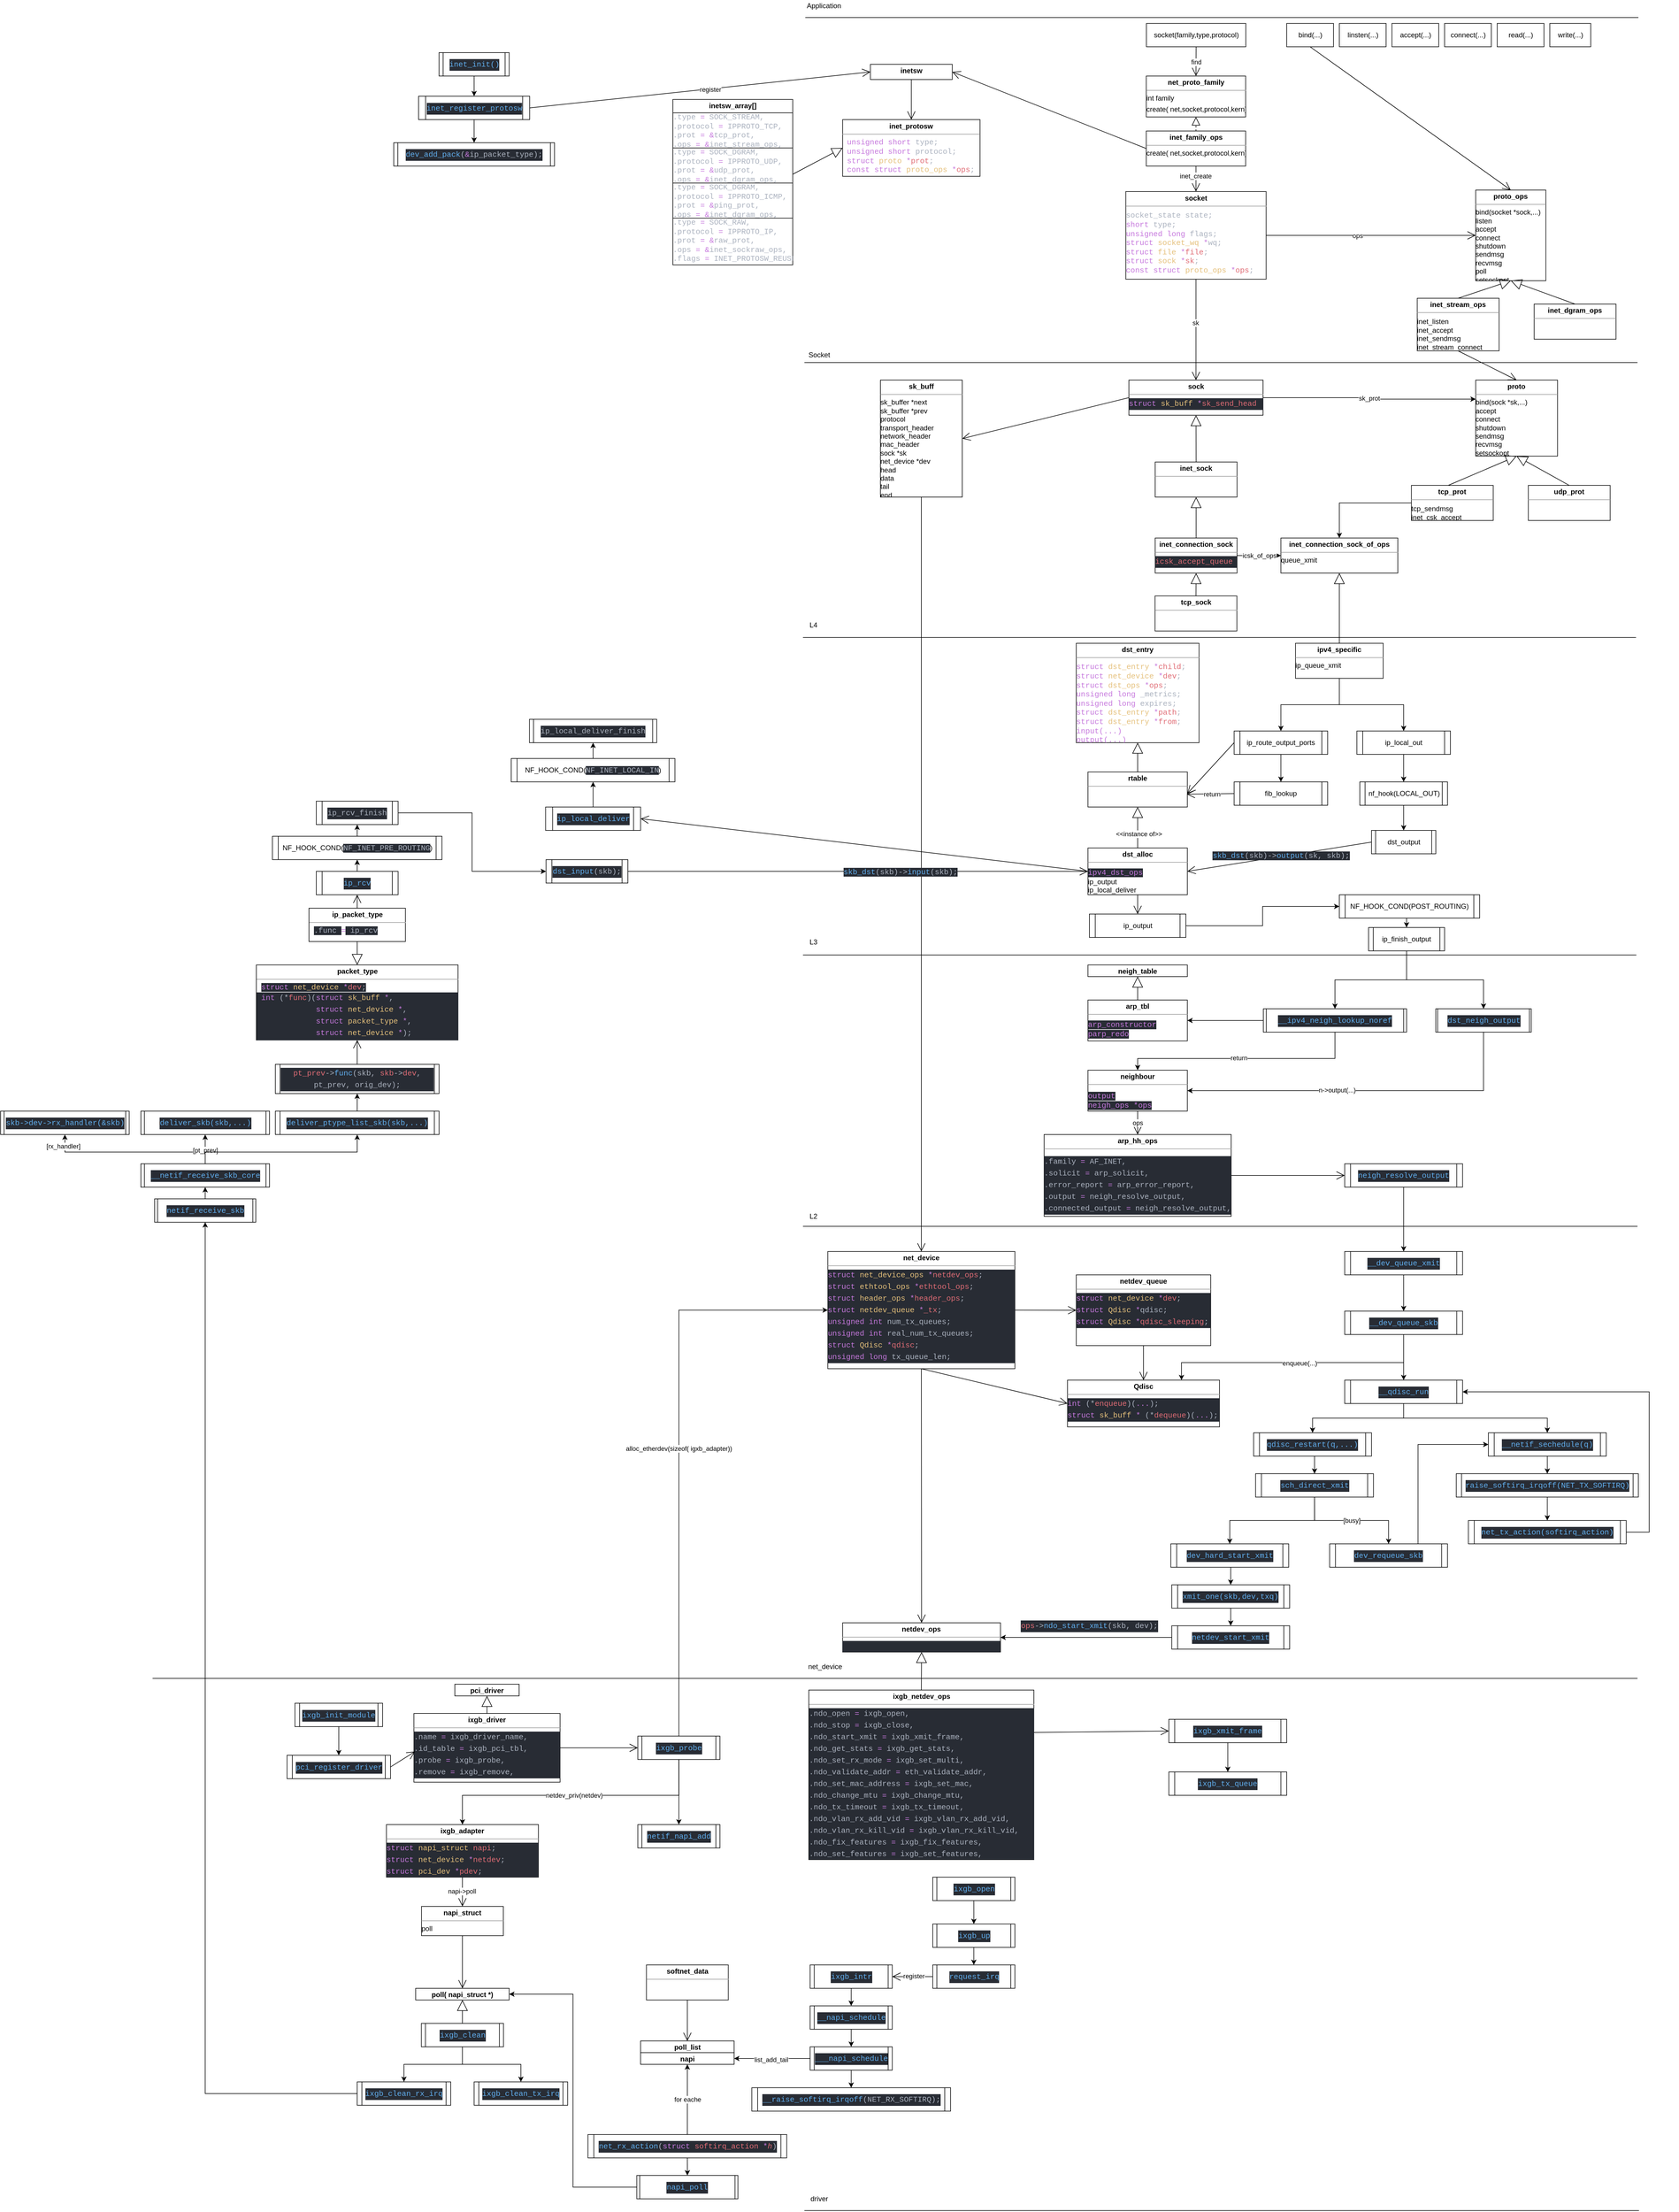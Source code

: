 <mxfile version="13.1.3">
    <diagram id="6hGFLwfOUW9BJ-s0fimq" name="Page-1">
        <mxGraphModel dx="3717" dy="785" grid="1" gridSize="10" guides="1" tooltips="1" connect="1" arrows="1" fold="1" page="1" pageScale="1" pageWidth="827" pageHeight="1169" math="0" shadow="0">
            <root>
                <mxCell id="0"/>
                <mxCell id="1" parent="0"/>
                <mxCell id="21" value="sk_prot" style="edgeStyle=orthogonalEdgeStyle;rounded=0;orthogonalLoop=1;jettySize=auto;html=1;exitX=1;exitY=0.5;exitDx=0;exitDy=0;entryX=0;entryY=0.25;entryDx=0;entryDy=0;" edge="1" parent="1" source="11" target="18">
                    <mxGeometry relative="1" as="geometry"/>
                </mxCell>
                <mxCell id="11" value="&lt;p style=&quot;margin: 0px ; margin-top: 4px ; text-align: center&quot;&gt;&lt;b&gt;sock&lt;/b&gt;&lt;/p&gt;&lt;hr size=&quot;1&quot;&gt;&lt;div style=&quot;height: 2px&quot;&gt;&lt;div style=&quot;color: rgb(171 , 178 , 191) ; background-color: rgb(40 , 44 , 52) ; font-family: &amp;#34;monaco&amp;#34; , &amp;#34;menlo&amp;#34; , &amp;#34;monaco&amp;#34; , &amp;#34;courier new&amp;#34; , monospace ; font-size: 13px ; line-height: 20px&quot;&gt;&lt;span style=&quot;color: #c678dd&quot;&gt;struct&lt;/span&gt; &lt;span style=&quot;color: #e5c07b&quot;&gt;sk_buff&lt;/span&gt; &lt;span style=&quot;color: #c678dd&quot;&gt;*&lt;/span&gt;&lt;span style=&quot;color: #e06c75&quot;&gt;sk_send_head&lt;/span&gt;&lt;/div&gt;&lt;/div&gt;" style="verticalAlign=top;align=left;overflow=fill;fontSize=12;fontFamily=Helvetica;html=1;" vertex="1" parent="1">
                    <mxGeometry x="170" y="890" width="229.5" height="60" as="geometry"/>
                </mxCell>
                <mxCell id="13" value="&lt;p style=&quot;margin: 0px ; margin-top: 4px ; text-align: center&quot;&gt;&lt;b&gt;inet_sock&lt;/b&gt;&lt;/p&gt;&lt;hr size=&quot;1&quot;&gt;&lt;div style=&quot;height: 2px&quot;&gt;&lt;/div&gt;" style="verticalAlign=top;align=left;overflow=fill;fontSize=12;fontFamily=Helvetica;html=1;" vertex="1" parent="1">
                    <mxGeometry x="215" y="1030" width="140" height="60" as="geometry"/>
                </mxCell>
                <mxCell id="15" value="" style="endArrow=block;endSize=16;endFill=0;html=1;exitX=0.5;exitY=0;exitDx=0;exitDy=0;" edge="1" parent="1" source="13" target="11">
                    <mxGeometry width="160" relative="1" as="geometry">
                        <mxPoint x="330" y="895" as="sourcePoint"/>
                        <mxPoint x="490" y="895" as="targetPoint"/>
                    </mxGeometry>
                </mxCell>
                <mxCell id="16" value="" style="endArrow=open;endFill=1;endSize=12;html=1;exitX=0.5;exitY=1;exitDx=0;exitDy=0;" edge="1" parent="1" source="35" target="11">
                    <mxGeometry width="160" relative="1" as="geometry">
                        <mxPoint x="440" y="645" as="sourcePoint"/>
                        <mxPoint x="700" y="580" as="targetPoint"/>
                    </mxGeometry>
                </mxCell>
                <mxCell id="85" value="sk" style="edgeLabel;html=1;align=center;verticalAlign=middle;resizable=0;points=[];" vertex="1" connectable="0" parent="16">
                    <mxGeometry x="-0.151" y="-1" relative="1" as="geometry">
                        <mxPoint y="1" as="offset"/>
                    </mxGeometry>
                </mxCell>
                <mxCell id="17" value="&lt;p style=&quot;margin: 0px ; margin-top: 4px ; text-align: center&quot;&gt;&lt;b&gt;proto_ops&lt;/b&gt;&lt;/p&gt;&lt;hr size=&quot;1&quot;&gt;&lt;div style=&quot;height: 2px&quot;&gt;&lt;span style=&quot;font-family: &amp;#34;helvetica&amp;#34; ; text-align: center&quot;&gt;bind(socket *sock,...)&lt;/span&gt;&lt;br style=&quot;font-family: &amp;#34;helvetica&amp;#34; ; text-align: center&quot;&gt;&lt;span style=&quot;font-family: &amp;#34;helvetica&amp;#34; ; text-align: center&quot;&gt;listen&lt;br&gt;&lt;/span&gt;&lt;span style=&quot;font-family: &amp;#34;helvetica&amp;#34; ; text-align: center&quot;&gt;accept&lt;/span&gt;&lt;br style=&quot;font-family: &amp;#34;helvetica&amp;#34; ; text-align: center&quot;&gt;&lt;span style=&quot;font-family: &amp;#34;helvetica&amp;#34; ; text-align: center&quot;&gt;connect&lt;/span&gt;&lt;br style=&quot;font-family: &amp;#34;helvetica&amp;#34; ; text-align: center&quot;&gt;&lt;span style=&quot;font-family: &amp;#34;helvetica&amp;#34; ; text-align: center&quot;&gt;shutdown&lt;/span&gt;&lt;br style=&quot;font-family: &amp;#34;helvetica&amp;#34; ; text-align: center&quot;&gt;&lt;span style=&quot;font-family: &amp;#34;helvetica&amp;#34; ; text-align: center&quot;&gt;sendmsg&lt;/span&gt;&lt;br style=&quot;font-family: &amp;#34;helvetica&amp;#34; ; text-align: center&quot;&gt;&lt;span style=&quot;font-family: &amp;#34;helvetica&amp;#34; ; text-align: center&quot;&gt;recvmsg&lt;/span&gt;&lt;br style=&quot;font-family: &amp;#34;helvetica&amp;#34; ; text-align: center&quot;&gt;&lt;span style=&quot;font-family: &amp;#34;helvetica&amp;#34; ; text-align: center&quot;&gt;poll&lt;/span&gt;&lt;br style=&quot;font-family: &amp;#34;helvetica&amp;#34; ; text-align: center&quot;&gt;&lt;span style=&quot;font-family: &amp;#34;helvetica&amp;#34; ; text-align: center&quot;&gt;setsockopt&lt;/span&gt;&lt;br&gt;&lt;/div&gt;" style="verticalAlign=top;align=left;overflow=fill;fontSize=12;fontFamily=Helvetica;html=1;" vertex="1" parent="1">
                    <mxGeometry x="763.25" y="565" width="120" height="155" as="geometry"/>
                </mxCell>
                <mxCell id="18" value="&lt;p style=&quot;margin: 0px ; margin-top: 4px ; text-align: center&quot;&gt;&lt;b&gt;proto&lt;/b&gt;&lt;/p&gt;&lt;hr size=&quot;1&quot;&gt;&lt;div style=&quot;height: 2px&quot;&gt;&lt;span style=&quot;font-family: &amp;#34;helvetica&amp;#34; ; text-align: center&quot;&gt;bind(sock *sk,...)&lt;br&gt;accept&lt;br&gt;connect&lt;/span&gt;&lt;br style=&quot;font-family: &amp;#34;helvetica&amp;#34; ; text-align: center&quot;&gt;&lt;span style=&quot;font-family: &amp;#34;helvetica&amp;#34; ; text-align: center&quot;&gt;shutdown&lt;/span&gt;&lt;br style=&quot;font-family: &amp;#34;helvetica&amp;#34; ; text-align: center&quot;&gt;&lt;span style=&quot;font-family: &amp;#34;helvetica&amp;#34; ; text-align: center&quot;&gt;sendmsg&lt;/span&gt;&lt;br style=&quot;font-family: &amp;#34;helvetica&amp;#34; ; text-align: center&quot;&gt;&lt;span style=&quot;font-family: &amp;#34;helvetica&amp;#34; ; text-align: center&quot;&gt;recvmsg&lt;/span&gt;&lt;br style=&quot;font-family: &amp;#34;helvetica&amp;#34; ; text-align: center&quot;&gt;&lt;span style=&quot;font-family: &amp;#34;helvetica&amp;#34; ; text-align: center&quot;&gt;setsockopt&lt;/span&gt;&lt;br&gt;&lt;/div&gt;" style="verticalAlign=top;align=left;overflow=fill;fontSize=12;fontFamily=Helvetica;html=1;" vertex="1" parent="1">
                    <mxGeometry x="763.25" y="890" width="140" height="130" as="geometry"/>
                </mxCell>
                <mxCell id="26" value="" style="endArrow=open;endFill=1;endSize=12;html=1;exitX=0.5;exitY=1;exitDx=0;exitDy=0;entryX=0.5;entryY=0;entryDx=0;entryDy=0;" edge="1" parent="1" source="33" target="35">
                    <mxGeometry width="160" relative="1" as="geometry">
                        <mxPoint x="315" y="490" as="sourcePoint"/>
                        <mxPoint x="315" y="550" as="targetPoint"/>
                    </mxGeometry>
                </mxCell>
                <mxCell id="27" value="inet_create" style="edgeLabel;html=1;align=center;verticalAlign=middle;resizable=0;points=[];" vertex="1" connectable="0" parent="26">
                    <mxGeometry x="0.156" y="-1" relative="1" as="geometry">
                        <mxPoint y="-8" as="offset"/>
                    </mxGeometry>
                </mxCell>
                <mxCell id="28" value="" style="endArrow=open;endFill=1;endSize=12;html=1;exitX=1;exitY=0.5;exitDx=0;exitDy=0;entryX=0;entryY=0.5;entryDx=0;entryDy=0;" edge="1" parent="1" source="35" target="17">
                    <mxGeometry width="160" relative="1" as="geometry">
                        <mxPoint x="190" y="645" as="sourcePoint"/>
                        <mxPoint x="530" y="655" as="targetPoint"/>
                    </mxGeometry>
                </mxCell>
                <mxCell id="69" value="ops" style="edgeLabel;html=1;align=center;verticalAlign=middle;resizable=0;points=[];" vertex="1" connectable="0" parent="28">
                    <mxGeometry x="-0.133" relative="1" as="geometry">
                        <mxPoint as="offset"/>
                    </mxGeometry>
                </mxCell>
                <mxCell id="31" value="&lt;p style=&quot;margin: 0px ; margin-top: 4px ; text-align: center&quot;&gt;&lt;b&gt;net_proto_family&lt;/b&gt;&lt;/p&gt;&lt;hr size=&quot;1&quot;&gt;int family&lt;div style=&quot;height: 2px&quot;&gt;&lt;br&gt;&lt;/div&gt;&lt;div style=&quot;height: 2px&quot;&gt;&lt;br&gt;&lt;/div&gt;&lt;div style=&quot;height: 2px&quot;&gt;create( net,socket,protocol,kern)&lt;/div&gt;&lt;div style=&quot;height: 2px&quot;&gt;&lt;br&gt;&lt;/div&gt;&lt;div style=&quot;height: 2px&quot;&gt;&lt;br&gt;&lt;/div&gt;&lt;div style=&quot;height: 2px&quot;&gt;&lt;br&gt;&lt;/div&gt;" style="verticalAlign=top;align=left;overflow=fill;fontSize=12;fontFamily=Helvetica;html=1;" vertex="1" parent="1">
                    <mxGeometry x="199.75" y="370" width="170" height="70" as="geometry"/>
                </mxCell>
                <mxCell id="33" value="&lt;p style=&quot;margin: 0px ; margin-top: 4px ; text-align: center&quot;&gt;&lt;b&gt;inet_family_ops&lt;/b&gt;&lt;/p&gt;&lt;hr size=&quot;1&quot;&gt;&lt;div style=&quot;height: 2px&quot;&gt;create( net,socket,protocol,kern)&lt;/div&gt;" style="verticalAlign=top;align=left;overflow=fill;fontSize=12;fontFamily=Helvetica;html=1;" vertex="1" parent="1">
                    <mxGeometry x="199.75" y="464" width="170" height="60" as="geometry"/>
                </mxCell>
                <mxCell id="34" value="" style="endArrow=block;dashed=1;endFill=0;endSize=12;html=1;entryX=0.5;entryY=1;entryDx=0;entryDy=0;" edge="1" parent="1" source="33" target="31">
                    <mxGeometry width="160" relative="1" as="geometry">
                        <mxPoint x="-55" y="430" as="sourcePoint"/>
                        <mxPoint x="-55" y="390" as="targetPoint"/>
                    </mxGeometry>
                </mxCell>
                <mxCell id="35" value="&lt;p style=&quot;margin: 0px ; margin-top: 4px ; text-align: center&quot;&gt;&lt;b&gt;socket&lt;/b&gt;&lt;/p&gt;&lt;hr size=&quot;1&quot;&gt;&lt;div style=&quot;height: 2px&quot;&gt;&lt;br&gt;&lt;/div&gt;&lt;div style=&quot;height: 2px&quot;&gt;&lt;div style=&quot;color: rgb(171 , 178 , 191) ; font-family: &amp;#34;monaco&amp;#34; , &amp;#34;menlo&amp;#34; , &amp;#34;monaco&amp;#34; , &amp;#34;courier new&amp;#34; , monospace ; font-size: 13px&quot;&gt;socket_state state;&lt;/div&gt;&lt;div style=&quot;color: rgb(171 , 178 , 191) ; font-family: &amp;#34;monaco&amp;#34; , &amp;#34;menlo&amp;#34; , &amp;#34;monaco&amp;#34; , &amp;#34;courier new&amp;#34; , monospace ; font-size: 13px&quot;&gt;&lt;span style=&quot;color: rgb(198 , 120 , 221)&quot;&gt;short&lt;/span&gt;&amp;nbsp;type;&lt;/div&gt;&lt;div style=&quot;color: rgb(171 , 178 , 191) ; font-family: &amp;#34;monaco&amp;#34; , &amp;#34;menlo&amp;#34; , &amp;#34;monaco&amp;#34; , &amp;#34;courier new&amp;#34; , monospace ; font-size: 13px&quot;&gt;&lt;span style=&quot;color: rgb(198 , 120 , 221)&quot;&gt;unsigned&lt;/span&gt;&amp;nbsp;&lt;span style=&quot;color: rgb(198 , 120 , 221)&quot;&gt;long&lt;/span&gt;&amp;nbsp;flags;&lt;/div&gt;&lt;div style=&quot;color: rgb(171 , 178 , 191) ; font-family: &amp;#34;monaco&amp;#34; , &amp;#34;menlo&amp;#34; , &amp;#34;monaco&amp;#34; , &amp;#34;courier new&amp;#34; , monospace ; font-size: 13px&quot;&gt;&lt;span style=&quot;color: rgb(198 , 120 , 221)&quot;&gt;struct&lt;/span&gt;&amp;nbsp;&lt;span style=&quot;color: rgb(229 , 192 , 123)&quot;&gt;socket_wq&lt;/span&gt;&amp;nbsp;&lt;span style=&quot;color: rgb(198 , 120 , 221)&quot;&gt;*&lt;/span&gt;wq;&lt;/div&gt;&lt;div style=&quot;color: rgb(171 , 178 , 191) ; font-family: &amp;#34;monaco&amp;#34; , &amp;#34;menlo&amp;#34; , &amp;#34;monaco&amp;#34; , &amp;#34;courier new&amp;#34; , monospace ; font-size: 13px&quot;&gt;&lt;span style=&quot;color: rgb(198 , 120 , 221)&quot;&gt;struct&lt;/span&gt;&amp;nbsp;&lt;span style=&quot;color: rgb(229 , 192 , 123)&quot;&gt;file&lt;/span&gt;&amp;nbsp;&lt;span style=&quot;color: rgb(198 , 120 , 221)&quot;&gt;*&lt;/span&gt;&lt;span style=&quot;color: rgb(224 , 108 , 117)&quot;&gt;file&lt;/span&gt;;&lt;/div&gt;&lt;div style=&quot;color: rgb(171 , 178 , 191) ; font-family: &amp;#34;monaco&amp;#34; , &amp;#34;menlo&amp;#34; , &amp;#34;monaco&amp;#34; , &amp;#34;courier new&amp;#34; , monospace ; font-size: 13px&quot;&gt;&lt;span style=&quot;color: rgb(198 , 120 , 221)&quot;&gt;struct&lt;/span&gt;&amp;nbsp;&lt;span style=&quot;color: rgb(229 , 192 , 123)&quot;&gt;sock&lt;/span&gt;&amp;nbsp;&lt;span style=&quot;color: rgb(198 , 120 , 221)&quot;&gt;*&lt;/span&gt;&lt;span style=&quot;color: rgb(224 , 108 , 117)&quot;&gt;sk&lt;/span&gt;;&lt;/div&gt;&lt;div style=&quot;color: rgb(171 , 178 , 191) ; font-family: &amp;#34;monaco&amp;#34; , &amp;#34;menlo&amp;#34; , &amp;#34;monaco&amp;#34; , &amp;#34;courier new&amp;#34; , monospace ; font-size: 13px&quot;&gt;&lt;span style=&quot;color: rgb(198 , 120 , 221)&quot;&gt;const&lt;/span&gt;&amp;nbsp;&lt;span style=&quot;color: rgb(198 , 120 , 221)&quot;&gt;struct&lt;/span&gt;&amp;nbsp;&lt;span style=&quot;color: rgb(229 , 192 , 123)&quot;&gt;proto_ops&lt;/span&gt;&amp;nbsp;&lt;span style=&quot;color: rgb(198 , 120 , 221)&quot;&gt;*&lt;/span&gt;&lt;span style=&quot;color: rgb(224 , 108 , 117)&quot;&gt;ops&lt;/span&gt;;&lt;/div&gt;&lt;/div&gt;" style="verticalAlign=top;align=left;overflow=fill;fontSize=12;fontFamily=Helvetica;html=1;" vertex="1" parent="1">
                    <mxGeometry x="164.75" y="567.5" width="240" height="150" as="geometry"/>
                </mxCell>
                <mxCell id="36" value="socket(family,type,protocol)" style="html=1;" vertex="1" parent="1">
                    <mxGeometry x="200" y="280" width="170" height="40" as="geometry"/>
                </mxCell>
                <mxCell id="39" value="" style="endArrow=open;endFill=1;endSize=12;html=1;entryX=0.5;entryY=0;entryDx=0;entryDy=0;exitX=0.5;exitY=1;exitDx=0;exitDy=0;" edge="1" parent="1" source="36" target="31">
                    <mxGeometry width="160" relative="1" as="geometry">
                        <mxPoint x="90" y="450" as="sourcePoint"/>
                        <mxPoint x="140" y="665" as="targetPoint"/>
                    </mxGeometry>
                </mxCell>
                <mxCell id="57" value="find" style="edgeLabel;html=1;align=center;verticalAlign=middle;resizable=0;points=[];" vertex="1" connectable="0" parent="39">
                    <mxGeometry x="0.025" relative="1" as="geometry">
                        <mxPoint as="offset"/>
                    </mxGeometry>
                </mxCell>
                <mxCell id="40" value="bind(...)" style="html=1;" vertex="1" parent="1">
                    <mxGeometry x="440" y="280" width="80" height="40" as="geometry"/>
                </mxCell>
                <mxCell id="41" value="" style="endArrow=open;endFill=1;endSize=12;html=1;exitX=0.5;exitY=1;exitDx=0;exitDy=0;entryX=0.5;entryY=0;entryDx=0;entryDy=0;" edge="1" parent="1" source="40" target="17">
                    <mxGeometry width="160" relative="1" as="geometry">
                        <mxPoint x="-70" y="395" as="sourcePoint"/>
                        <mxPoint x="255" y="395" as="targetPoint"/>
                    </mxGeometry>
                </mxCell>
                <mxCell id="45" value="linsten(...)" style="html=1;" vertex="1" parent="1">
                    <mxGeometry x="530" y="280" width="80" height="40" as="geometry"/>
                </mxCell>
                <mxCell id="47" value="accept(...)" style="html=1;" vertex="1" parent="1">
                    <mxGeometry x="620" y="280" width="80" height="40" as="geometry"/>
                </mxCell>
                <mxCell id="48" value="&lt;p style=&quot;margin: 0px ; margin-top: 4px ; text-align: center&quot;&gt;&lt;b&gt;inet_connection_sock&lt;/b&gt;&lt;/p&gt;&lt;hr size=&quot;1&quot;&gt;&lt;div style=&quot;height: 2px&quot;&gt;&lt;div style=&quot;color: rgb(171 , 178 , 191) ; background-color: rgb(40 , 44 , 52) ; font-family: &amp;#34;monaco&amp;#34; , &amp;#34;menlo&amp;#34; , &amp;#34;monaco&amp;#34; , &amp;#34;courier new&amp;#34; , monospace ; font-size: 13px ; line-height: 20px&quot;&gt;&lt;span style=&quot;color: #e06c75&quot;&gt;icsk_accept_queue&lt;/span&gt;&lt;/div&gt;&lt;/div&gt;" style="verticalAlign=top;align=left;overflow=fill;fontSize=12;fontFamily=Helvetica;html=1;" vertex="1" parent="1">
                    <mxGeometry x="215" y="1160" width="140" height="60" as="geometry"/>
                </mxCell>
                <mxCell id="51" value="" style="endArrow=block;endSize=16;endFill=0;html=1;exitX=0.5;exitY=0;exitDx=0;exitDy=0;entryX=0.5;entryY=1;entryDx=0;entryDy=0;" edge="1" parent="1" source="48" target="13">
                    <mxGeometry width="160" relative="1" as="geometry">
                        <mxPoint x="400.75" y="1076" as="sourcePoint"/>
                        <mxPoint x="400.75" y="1041" as="targetPoint"/>
                    </mxGeometry>
                </mxCell>
                <mxCell id="52" value="&lt;p style=&quot;margin: 0px ; margin-top: 4px ; text-align: center&quot;&gt;&lt;b&gt;inet_stream_ops&lt;/b&gt;&lt;/p&gt;&lt;hr size=&quot;1&quot;&gt;&lt;div style=&quot;height: 2px&quot;&gt;&lt;br&gt;&lt;/div&gt;&lt;div style=&quot;height: 2px&quot;&gt;&lt;span style=&quot;font-family: &amp;#34;helvetica&amp;#34; ; text-align: center&quot;&gt;inet_listen&lt;/span&gt;&lt;br style=&quot;font-family: &amp;#34;helvetica&amp;#34; ; text-align: center&quot;&gt;&lt;span style=&quot;font-family: &amp;#34;helvetica&amp;#34; ; text-align: center&quot;&gt;inet_accept&lt;/span&gt;&lt;br style=&quot;font-family: &amp;#34;helvetica&amp;#34; ; text-align: center&quot;&gt;&lt;span style=&quot;font-family: &amp;#34;helvetica&amp;#34; ; text-align: center&quot;&gt;inet_sendmsg&lt;br&gt;inet_stream_connect&lt;/span&gt;&lt;span style=&quot;text-align: center&quot;&gt;&lt;br&gt;&lt;/span&gt;&lt;/div&gt;" style="verticalAlign=top;align=left;overflow=fill;fontSize=12;fontFamily=Helvetica;html=1;" vertex="1" parent="1">
                    <mxGeometry x="663.25" y="750" width="140" height="90" as="geometry"/>
                </mxCell>
                <mxCell id="53" value="&lt;p style=&quot;margin: 0px ; margin-top: 4px ; text-align: center&quot;&gt;&lt;b&gt;inet_dgram_ops&lt;/b&gt;&lt;/p&gt;&lt;hr size=&quot;1&quot;&gt;&lt;div style=&quot;height: 2px&quot;&gt;&lt;/div&gt;" style="verticalAlign=top;align=left;overflow=fill;fontSize=12;fontFamily=Helvetica;html=1;" vertex="1" parent="1">
                    <mxGeometry x="863.25" y="760" width="140" height="60" as="geometry"/>
                </mxCell>
                <mxCell id="56" value="connect(...)" style="html=1;" vertex="1" parent="1">
                    <mxGeometry x="710" y="280" width="80" height="40" as="geometry"/>
                </mxCell>
                <mxCell id="58" value="write(...)" style="html=1;" vertex="1" parent="1">
                    <mxGeometry x="890" y="280" width="70" height="40" as="geometry"/>
                </mxCell>
                <mxCell id="59" value="read(...)" style="html=1;" vertex="1" parent="1">
                    <mxGeometry x="800" y="280" width="80" height="40" as="geometry"/>
                </mxCell>
                <mxCell id="60" value="" style="endArrow=block;endSize=16;endFill=0;html=1;exitX=0.5;exitY=0;exitDx=0;exitDy=0;entryX=0.5;entryY=1;entryDx=0;entryDy=0;" edge="1" parent="1" source="52" target="17">
                    <mxGeometry width="160" relative="1" as="geometry">
                        <mxPoint x="593.25" y="1005" as="sourcePoint"/>
                        <mxPoint x="593.25" y="970" as="targetPoint"/>
                    </mxGeometry>
                </mxCell>
                <mxCell id="62" value="" style="endArrow=block;endSize=16;endFill=0;html=1;exitX=0.5;exitY=0;exitDx=0;exitDy=0;" edge="1" parent="1" source="53">
                    <mxGeometry width="160" relative="1" as="geometry">
                        <mxPoint x="743.25" y="770" as="sourcePoint"/>
                        <mxPoint x="823.25" y="720" as="targetPoint"/>
                    </mxGeometry>
                </mxCell>
                <mxCell id="101" style="edgeStyle=orthogonalEdgeStyle;rounded=0;orthogonalLoop=1;jettySize=auto;html=1;exitX=0;exitY=0.5;exitDx=0;exitDy=0;" edge="1" parent="1" source="64" target="87">
                    <mxGeometry relative="1" as="geometry"/>
                </mxCell>
                <mxCell id="64" value="&lt;p style=&quot;margin: 0px ; margin-top: 4px ; text-align: center&quot;&gt;&lt;b&gt;tcp_prot&lt;/b&gt;&lt;/p&gt;&lt;hr size=&quot;1&quot;&gt;&lt;div style=&quot;height: 2px&quot;&gt;&lt;br&gt;&lt;/div&gt;&lt;div style=&quot;height: 2px&quot;&gt;&lt;span style=&quot;font-family: &amp;#34;helvetica&amp;#34; ; text-align: center&quot;&gt;tcp_sendmsg&lt;/span&gt;&lt;br style=&quot;font-family: &amp;#34;helvetica&amp;#34; ; text-align: center&quot;&gt;&lt;span style=&quot;font-family: &amp;#34;helvetica&amp;#34; ; text-align: center&quot;&gt;inet_csk_accept&lt;/span&gt;&lt;span style=&quot;text-align: center&quot;&gt;&lt;br&gt;&lt;/span&gt;&lt;/div&gt;" style="verticalAlign=top;align=left;overflow=fill;fontSize=12;fontFamily=Helvetica;html=1;" vertex="1" parent="1">
                    <mxGeometry x="653.25" y="1070" width="140" height="60" as="geometry"/>
                </mxCell>
                <mxCell id="65" value="&lt;p style=&quot;margin: 0px ; margin-top: 4px ; text-align: center&quot;&gt;&lt;b&gt;udp_prot&lt;/b&gt;&lt;/p&gt;&lt;hr size=&quot;1&quot;&gt;&lt;div style=&quot;height: 2px&quot;&gt;&lt;/div&gt;" style="verticalAlign=top;align=left;overflow=fill;fontSize=12;fontFamily=Helvetica;html=1;" vertex="1" parent="1">
                    <mxGeometry x="853.25" y="1070" width="140" height="60" as="geometry"/>
                </mxCell>
                <mxCell id="66" value="" style="endArrow=block;endSize=16;endFill=0;html=1;exitX=0.45;exitY=0;exitDx=0;exitDy=0;entryX=0.5;entryY=1;entryDx=0;entryDy=0;exitPerimeter=0;" edge="1" parent="1" source="64" target="18">
                    <mxGeometry width="160" relative="1" as="geometry">
                        <mxPoint x="743.25" y="780" as="sourcePoint"/>
                        <mxPoint x="833.25" y="732.5" as="targetPoint"/>
                    </mxGeometry>
                </mxCell>
                <mxCell id="67" value="" style="endArrow=block;endSize=16;endFill=0;html=1;exitX=0.5;exitY=0;exitDx=0;exitDy=0;entryX=0.5;entryY=1;entryDx=0;entryDy=0;" edge="1" parent="1" source="65" target="18">
                    <mxGeometry width="160" relative="1" as="geometry">
                        <mxPoint x="736.25" y="1010" as="sourcePoint"/>
                        <mxPoint x="833.25" y="1000" as="targetPoint"/>
                    </mxGeometry>
                </mxCell>
                <mxCell id="73" value="&lt;p style=&quot;margin: 0px ; margin-top: 4px ; text-align: center&quot;&gt;&lt;b&gt;sk_buff&lt;/b&gt;&lt;/p&gt;&lt;hr size=&quot;1&quot;&gt;&lt;div style=&quot;height: 2px&quot;&gt;&lt;span style=&quot;text-align: center&quot;&gt;sk_buffer *next&lt;/span&gt;&lt;br style=&quot;text-align: center&quot;&gt;&lt;span style=&quot;text-align: center&quot;&gt;sk_buffer *prev&lt;/span&gt;&lt;br style=&quot;text-align: center&quot;&gt;&lt;span style=&quot;text-align: center&quot;&gt;protocol&lt;/span&gt;&lt;br style=&quot;text-align: center&quot;&gt;&lt;span style=&quot;text-align: center&quot;&gt;transport_header&lt;/span&gt;&lt;br style=&quot;text-align: center&quot;&gt;&lt;span style=&quot;text-align: center&quot;&gt;network_header&lt;/span&gt;&lt;br style=&quot;text-align: center&quot;&gt;&lt;span style=&quot;text-align: center&quot;&gt;mac_header&lt;/span&gt;&lt;br style=&quot;text-align: center&quot;&gt;&lt;span style=&quot;text-align: center&quot;&gt;sock *sk&lt;/span&gt;&lt;br style=&quot;text-align: center&quot;&gt;&lt;span style=&quot;text-align: center&quot;&gt;net_device *dev&lt;/span&gt;&lt;br style=&quot;text-align: center&quot;&gt;&lt;span style=&quot;text-align: center&quot;&gt;head&lt;/span&gt;&lt;br style=&quot;text-align: center&quot;&gt;&lt;span style=&quot;text-align: center&quot;&gt;data&lt;/span&gt;&lt;br style=&quot;text-align: center&quot;&gt;&lt;span style=&quot;text-align: center&quot;&gt;tail&lt;/span&gt;&lt;br style=&quot;text-align: center&quot;&gt;&lt;span style=&quot;text-align: center&quot;&gt;end&lt;/span&gt;&lt;/div&gt;" style="verticalAlign=top;align=left;overflow=fill;fontSize=12;fontFamily=Helvetica;html=1;" vertex="1" parent="1">
                    <mxGeometry x="-255" y="890" width="140" height="200" as="geometry"/>
                </mxCell>
                <mxCell id="74" value="" style="endArrow=open;endFill=1;endSize=12;html=1;exitX=0;exitY=0.5;exitDx=0;exitDy=0;entryX=1;entryY=0.5;entryDx=0;entryDy=0;" edge="1" parent="1" source="11" target="73">
                    <mxGeometry width="160" relative="1" as="geometry">
                        <mxPoint x="414.75" y="652.5" as="sourcePoint"/>
                        <mxPoint x="580" y="652.5" as="targetPoint"/>
                    </mxGeometry>
                </mxCell>
                <mxCell id="77" value="" style="endArrow=open;endFill=1;endSize=12;html=1;exitX=0.5;exitY=1;exitDx=0;exitDy=0;entryX=0.5;entryY=0;entryDx=0;entryDy=0;" edge="1" parent="1" source="52" target="18">
                    <mxGeometry width="160" relative="1" as="geometry">
                        <mxPoint x="618" y="652.5" as="sourcePoint"/>
                        <mxPoint x="783.25" y="652.5" as="targetPoint"/>
                    </mxGeometry>
                </mxCell>
                <mxCell id="83" value="&lt;p style=&quot;margin: 0px ; margin-top: 4px ; text-align: center&quot;&gt;&lt;b&gt;tcp_sock&lt;/b&gt;&lt;/p&gt;&lt;hr size=&quot;1&quot;&gt;&lt;div style=&quot;height: 2px&quot;&gt;&lt;/div&gt;" style="verticalAlign=top;align=left;overflow=fill;fontSize=12;fontFamily=Helvetica;html=1;" vertex="1" parent="1">
                    <mxGeometry x="214.75" y="1259" width="140" height="60" as="geometry"/>
                </mxCell>
                <mxCell id="84" value="" style="endArrow=block;endSize=16;endFill=0;html=1;exitX=0.5;exitY=0;exitDx=0;exitDy=0;entryX=0.5;entryY=1;entryDx=0;entryDy=0;" edge="1" parent="1" source="83" target="48">
                    <mxGeometry width="160" relative="1" as="geometry">
                        <mxPoint x="295" y="1141" as="sourcePoint"/>
                        <mxPoint x="295" y="1100" as="targetPoint"/>
                    </mxGeometry>
                </mxCell>
                <mxCell id="87" value="&lt;p style=&quot;margin: 0px ; margin-top: 4px ; text-align: center&quot;&gt;&lt;b&gt;inet_connection_sock_of_ops&lt;/b&gt;&lt;/p&gt;&lt;hr size=&quot;1&quot;&gt;&lt;div style=&quot;height: 2px&quot;&gt;&lt;span style=&quot;text-align: center&quot;&gt;queue_xmit&lt;/span&gt;&lt;/div&gt;" style="verticalAlign=top;align=left;overflow=fill;fontSize=12;fontFamily=Helvetica;html=1;" vertex="1" parent="1">
                    <mxGeometry x="430" y="1160" width="200" height="60" as="geometry"/>
                </mxCell>
                <mxCell id="89" value="icsk_of_ops" style="edgeStyle=orthogonalEdgeStyle;rounded=0;orthogonalLoop=1;jettySize=auto;html=1;exitX=1;exitY=0.5;exitDx=0;exitDy=0;" edge="1" parent="1" source="48" target="87">
                    <mxGeometry relative="1" as="geometry">
                        <mxPoint x="370" y="1150" as="sourcePoint"/>
                        <mxPoint x="570" y="940" as="targetPoint"/>
                    </mxGeometry>
                </mxCell>
                <mxCell id="106" style="edgeStyle=orthogonalEdgeStyle;rounded=0;orthogonalLoop=1;jettySize=auto;html=1;exitX=0.5;exitY=1;exitDx=0;exitDy=0;" edge="1" parent="1" source="90" target="102">
                    <mxGeometry relative="1" as="geometry"/>
                </mxCell>
                <mxCell id="107" style="edgeStyle=orthogonalEdgeStyle;rounded=0;orthogonalLoop=1;jettySize=auto;html=1;exitX=0.5;exitY=1;exitDx=0;exitDy=0;" edge="1" parent="1" source="90" target="103">
                    <mxGeometry relative="1" as="geometry"/>
                </mxCell>
                <mxCell id="90" value="&lt;p style=&quot;margin: 0px ; margin-top: 4px ; text-align: center&quot;&gt;&lt;b&gt;ipv4_specific&lt;/b&gt;&lt;/p&gt;&lt;hr size=&quot;1&quot;&gt;&lt;div style=&quot;height: 2px&quot;&gt;&lt;span style=&quot;text-align: center&quot;&gt;ip_queue_xmit&lt;/span&gt;&lt;/div&gt;" style="verticalAlign=top;align=left;overflow=fill;fontSize=12;fontFamily=Helvetica;html=1;" vertex="1" parent="1">
                    <mxGeometry x="455" y="1340" width="150" height="60" as="geometry"/>
                </mxCell>
                <mxCell id="95" value="&lt;div style=&quot;color: rgb(171 , 178 , 191) ; background-color: rgb(40 , 44 , 52) ; font-family: &amp;#34;monaco&amp;#34; , &amp;#34;menlo&amp;#34; , &amp;#34;monaco&amp;#34; , &amp;#34;courier new&amp;#34; , monospace ; font-weight: normal ; font-size: 13px ; line-height: 20px&quot;&gt;&lt;br&gt;&lt;/div&gt;" style="text;whiteSpace=wrap;html=1;" vertex="1" parent="1">
                    <mxGeometry x="950" y="1190" width="140" height="40" as="geometry"/>
                </mxCell>
                <mxCell id="96" value="&lt;span style=&quot;color: rgb(240 , 240 , 240) ; font-family: &amp;#34;helvetica&amp;#34; ; font-size: 12px ; font-style: normal ; font-weight: 400 ; letter-spacing: normal ; text-align: center ; text-indent: 0px ; text-transform: none ; word-spacing: 0px ; background-color: rgb(42 , 42 , 42) ; float: none ; display: inline&quot;&gt;&lt;br&gt;&lt;/span&gt;" style="text;whiteSpace=wrap;html=1;" vertex="1" parent="1">
                    <mxGeometry x="1010" y="900" width="100" height="30" as="geometry"/>
                </mxCell>
                <mxCell id="97" value="&lt;span style=&quot;color: rgb(240 , 240 , 240) ; font-size: 12px ; font-style: normal ; font-weight: 400 ; letter-spacing: normal ; text-indent: 0px ; text-transform: none ; word-spacing: 0px ; background-color: rgb(42 , 42 , 42) ; font-family: &amp;#34;helvetica&amp;#34; ; text-align: center&quot;&gt;&lt;br&gt;&lt;/span&gt;" style="text;whiteSpace=wrap;html=1;" vertex="1" parent="1">
                    <mxGeometry x="973.25" y="780" width="100" height="60" as="geometry"/>
                </mxCell>
                <mxCell id="100" value="" style="endArrow=block;endSize=16;endFill=0;html=1;exitX=0.5;exitY=0;exitDx=0;exitDy=0;entryX=0.5;entryY=1;entryDx=0;entryDy=0;" edge="1" parent="1" source="90" target="87">
                    <mxGeometry width="160" relative="1" as="geometry">
                        <mxPoint x="740" y="1080" as="sourcePoint"/>
                        <mxPoint x="640" y="1005" as="targetPoint"/>
                    </mxGeometry>
                </mxCell>
                <mxCell id="105" style="edgeStyle=orthogonalEdgeStyle;rounded=0;orthogonalLoop=1;jettySize=auto;html=1;exitX=0.5;exitY=1;exitDx=0;exitDy=0;" edge="1" parent="1" source="102" target="104">
                    <mxGeometry relative="1" as="geometry"/>
                </mxCell>
                <mxCell id="102" value="ip_route_output_ports" style="shape=process;whiteSpace=wrap;html=1;backgroundOutline=1;fillColor=none;gradientColor=none;size=0.062;" vertex="1" parent="1">
                    <mxGeometry x="350" y="1490" width="160" height="40" as="geometry"/>
                </mxCell>
                <mxCell id="109" style="edgeStyle=orthogonalEdgeStyle;rounded=0;orthogonalLoop=1;jettySize=auto;html=1;exitX=0.5;exitY=1;exitDx=0;exitDy=0;entryX=0.5;entryY=0;entryDx=0;entryDy=0;" edge="1" parent="1" source="103" target="108">
                    <mxGeometry relative="1" as="geometry"/>
                </mxCell>
                <mxCell id="103" value="ip_local_out" style="shape=process;whiteSpace=wrap;html=1;backgroundOutline=1;fillColor=none;gradientColor=none;size=0.062;" vertex="1" parent="1">
                    <mxGeometry x="560" y="1490" width="160" height="40" as="geometry"/>
                </mxCell>
                <mxCell id="104" value="fib_lookup" style="shape=process;whiteSpace=wrap;html=1;backgroundOutline=1;fillColor=none;gradientColor=none;size=0.062;" vertex="1" parent="1">
                    <mxGeometry x="350" y="1577" width="160" height="40" as="geometry"/>
                </mxCell>
                <mxCell id="114" style="edgeStyle=orthogonalEdgeStyle;rounded=0;orthogonalLoop=1;jettySize=auto;html=1;exitX=0.5;exitY=1;exitDx=0;exitDy=0;" edge="1" parent="1" source="108" target="113">
                    <mxGeometry relative="1" as="geometry"/>
                </mxCell>
                <mxCell id="108" value="nf_hook(LOCAL_OUT)" style="shape=process;whiteSpace=wrap;html=1;backgroundOutline=1;fillColor=none;gradientColor=none;size=0.062;" vertex="1" parent="1">
                    <mxGeometry x="565" y="1577" width="150" height="40" as="geometry"/>
                </mxCell>
                <mxCell id="113" value="dst_output" style="shape=process;whiteSpace=wrap;html=1;backgroundOutline=1;fillColor=none;gradientColor=none;size=0.062;" vertex="1" parent="1">
                    <mxGeometry x="585" y="1660" width="110" height="40" as="geometry"/>
                </mxCell>
                <mxCell id="116" value="&lt;p style=&quot;margin: 0px ; margin-top: 4px ; text-align: center&quot;&gt;&lt;b&gt;rtable&lt;/b&gt;&lt;/p&gt;&lt;hr size=&quot;1&quot;&gt;&lt;div style=&quot;height: 2px&quot;&gt;&lt;br&gt;&lt;/div&gt;" style="verticalAlign=top;align=left;overflow=fill;fontSize=12;fontFamily=Helvetica;html=1;" vertex="1" parent="1">
                    <mxGeometry x="100" y="1560" width="170" height="60" as="geometry"/>
                </mxCell>
                <mxCell id="117" value="" style="endArrow=open;endFill=1;endSize=12;html=1;exitX=0;exitY=0.5;exitDx=0;exitDy=0;entryX=1;entryY=0.617;entryDx=0;entryDy=0;entryPerimeter=0;" edge="1" parent="1" source="102" target="116">
                    <mxGeometry width="160" relative="1" as="geometry">
                        <mxPoint x="269.75" y="1440" as="sourcePoint"/>
                        <mxPoint x="199.75" y="1510" as="targetPoint"/>
                    </mxGeometry>
                </mxCell>
                <mxCell id="118" value="" style="endArrow=open;endFill=1;endSize=12;html=1;exitX=0;exitY=0.5;exitDx=0;exitDy=0;entryX=0.994;entryY=0.633;entryDx=0;entryDy=0;entryPerimeter=0;" edge="1" parent="1" source="104" target="116">
                    <mxGeometry width="160" relative="1" as="geometry">
                        <mxPoint x="360" y="1520" as="sourcePoint"/>
                        <mxPoint x="280" y="1587.02" as="targetPoint"/>
                    </mxGeometry>
                </mxCell>
                <mxCell id="122" value="return" style="edgeLabel;html=1;align=center;verticalAlign=middle;resizable=0;points=[];" vertex="1" connectable="0" parent="118">
                    <mxGeometry x="-0.035" relative="1" as="geometry">
                        <mxPoint x="1" as="offset"/>
                    </mxGeometry>
                </mxCell>
                <mxCell id="121" value="&lt;span style=&quot;color: rgb(198 , 120 , 221) ; font-family: &amp;#34;monaco&amp;#34; , &amp;#34;menlo&amp;#34; , &amp;#34;monaco&amp;#34; , &amp;#34;courier new&amp;#34; , monospace ; font-size: 13px ; font-style: normal ; font-weight: 400 ; letter-spacing: normal ; text-align: left ; text-indent: 0px ; text-transform: none ; word-spacing: 0px ; background-color: rgb(40 , 44 , 52) ; float: none ; display: inline&quot;&gt;&lt;br&gt;&lt;/span&gt;" style="text;whiteSpace=wrap;html=1;" vertex="1" parent="1">
                    <mxGeometry x="180" y="1750" width="60" height="30" as="geometry"/>
                </mxCell>
                <mxCell id="124" value="&lt;p style=&quot;margin: 0px ; margin-top: 4px ; text-align: center&quot;&gt;&lt;b&gt;dst_alloc&lt;/b&gt;&lt;/p&gt;&lt;hr size=&quot;1&quot;&gt;&lt;div style=&quot;height: 2px&quot;&gt;&lt;br&gt;&lt;/div&gt;&lt;div style=&quot;height: 2px&quot;&gt;&lt;font color=&quot;#c678dd&quot; face=&quot;monaco, menlo, monaco, courier new, monospace&quot;&gt;&lt;span style=&quot;font-size: 13px ; background-color: rgb(40 , 44 , 52)&quot;&gt;&lt;br&gt;&lt;/span&gt;&lt;/font&gt;&lt;/div&gt;&lt;div style=&quot;height: 2px&quot;&gt;&lt;font color=&quot;#c678dd&quot; face=&quot;monaco, menlo, monaco, courier new, monospace&quot;&gt;&lt;span style=&quot;font-size: 13px ; background-color: rgb(40 , 44 , 52)&quot;&gt;ipv4_dst_ops&lt;br&gt;&lt;/span&gt;&lt;/font&gt;&lt;span style=&quot;font-family: &amp;#34;helvetica&amp;#34;&quot;&gt;ip_output&lt;br&gt;ip_local_deliver&lt;/span&gt;&lt;span&gt;&lt;br&gt;&lt;/span&gt;&lt;/div&gt;" style="verticalAlign=top;align=left;overflow=fill;fontSize=12;fontFamily=Helvetica;html=1;" vertex="1" parent="1">
                    <mxGeometry x="100" y="1690" width="170" height="80" as="geometry"/>
                </mxCell>
                <mxCell id="126" value="&lt;p style=&quot;margin: 0px ; margin-top: 4px ; text-align: center&quot;&gt;&lt;b&gt;dst_entry&lt;/b&gt;&lt;/p&gt;&lt;hr size=&quot;1&quot;&gt;&lt;div style=&quot;height: 2px&quot;&gt;&lt;br&gt;&lt;/div&gt;&lt;div style=&quot;height: 2px&quot;&gt;&lt;div style=&quot;color: rgb(171 , 178 , 191) ; font-family: &amp;#34;monaco&amp;#34; , &amp;#34;menlo&amp;#34; , &amp;#34;monaco&amp;#34; , &amp;#34;courier new&amp;#34; , monospace ; font-size: 13px ; text-align: center&quot;&gt;&lt;div style=&quot;text-align: left&quot;&gt;&lt;span style=&quot;color: rgb(198 , 120 , 221)&quot;&gt;struct&lt;/span&gt;&amp;nbsp;&lt;span style=&quot;color: rgb(229 , 192 , 123)&quot;&gt;dst_entry&lt;/span&gt;&amp;nbsp;&lt;span style=&quot;color: rgb(198 , 120 , 221)&quot;&gt;*&lt;/span&gt;&lt;span style=&quot;color: rgb(224 , 108 , 117)&quot;&gt;child&lt;/span&gt;;&lt;/div&gt;&lt;div style=&quot;text-align: left&quot;&gt;&lt;span style=&quot;color: rgb(198 , 120 , 221)&quot;&gt;struct&lt;/span&gt;&amp;nbsp;&lt;span style=&quot;color: rgb(229 , 192 , 123)&quot;&gt;net_device&lt;/span&gt;&amp;nbsp;&lt;span style=&quot;color: rgb(198 , 120 , 221)&quot;&gt;*&lt;/span&gt;&lt;span style=&quot;color: rgb(224 , 108 , 117)&quot;&gt;dev&lt;/span&gt;;&lt;/div&gt;&lt;div style=&quot;text-align: left&quot;&gt;&lt;span style=&quot;color: rgb(198 , 120 , 221)&quot;&gt;struct&lt;/span&gt;&amp;nbsp;&lt;span style=&quot;color: rgb(229 , 192 , 123)&quot;&gt;dst_ops&lt;/span&gt;&amp;nbsp;&lt;span style=&quot;color: rgb(198 , 120 , 221)&quot;&gt;*&lt;/span&gt;&lt;span style=&quot;color: rgb(224 , 108 , 117)&quot;&gt;ops&lt;/span&gt;;&lt;/div&gt;&lt;div style=&quot;text-align: left&quot;&gt;&lt;span style=&quot;color: rgb(198 , 120 , 221)&quot;&gt;unsigned&lt;/span&gt;&amp;nbsp;&lt;span style=&quot;color: rgb(198 , 120 , 221)&quot;&gt;long&lt;/span&gt;&amp;nbsp;_metrics;&lt;/div&gt;&lt;div style=&quot;text-align: left&quot;&gt;&lt;span style=&quot;color: rgb(198 , 120 , 221)&quot;&gt;unsigned&lt;/span&gt;&amp;nbsp;&lt;span style=&quot;color: rgb(198 , 120 , 221)&quot;&gt;long&lt;/span&gt;&amp;nbsp;expires;&lt;/div&gt;&lt;div style=&quot;text-align: left&quot;&gt;&lt;span style=&quot;color: rgb(198 , 120 , 221)&quot;&gt;struct&lt;/span&gt;&amp;nbsp;&lt;span style=&quot;color: rgb(229 , 192 , 123)&quot;&gt;dst_entry&lt;/span&gt;&amp;nbsp;&lt;span style=&quot;color: rgb(198 , 120 , 221)&quot;&gt;*&lt;/span&gt;&lt;span style=&quot;color: rgb(224 , 108 , 117)&quot;&gt;path&lt;/span&gt;;&lt;/div&gt;&lt;div style=&quot;text-align: left&quot;&gt;&lt;span style=&quot;color: rgb(198 , 120 , 221)&quot;&gt;struct&lt;/span&gt;&amp;nbsp;&lt;span style=&quot;color: rgb(229 , 192 , 123)&quot;&gt;dst_entry&lt;/span&gt;&amp;nbsp;&lt;span style=&quot;color: rgb(198 , 120 , 221)&quot;&gt;*&lt;/span&gt;&lt;span style=&quot;color: rgb(224 , 108 , 117)&quot;&gt;from&lt;/span&gt;;&lt;/div&gt;&lt;div style=&quot;text-align: left&quot;&gt;&lt;span style=&quot;color: rgb(198 , 120 , 221)&quot;&gt;input(...)&lt;/span&gt;&lt;/div&gt;&lt;div style=&quot;text-align: left&quot;&gt;&lt;span style=&quot;color: rgb(198 , 120 , 221)&quot;&gt;output(...)&lt;/span&gt;&lt;/div&gt;&lt;/div&gt;&lt;/div&gt;" style="verticalAlign=top;align=left;overflow=fill;fontSize=12;fontFamily=Helvetica;html=1;" vertex="1" parent="1">
                    <mxGeometry x="80" y="1340" width="210" height="170" as="geometry"/>
                </mxCell>
                <mxCell id="127" value="" style="endArrow=block;endSize=16;endFill=0;html=1;entryX=0.5;entryY=1;entryDx=0;entryDy=0;" edge="1" parent="1" source="116" target="126">
                    <mxGeometry width="160" relative="1" as="geometry">
                        <mxPoint x="185" y="1770" as="sourcePoint"/>
                        <mxPoint x="185" y="1700" as="targetPoint"/>
                    </mxGeometry>
                </mxCell>
                <mxCell id="128" value="&lt;div style=&quot;color: rgb(171 , 178 , 191) ; background-color: rgb(40 , 44 , 52) ; font-family: &amp;#34;monaco&amp;#34; , &amp;#34;menlo&amp;#34; , &amp;#34;monaco&amp;#34; , &amp;#34;courier new&amp;#34; , monospace ; font-size: 13px ; line-height: 20px&quot;&gt;&lt;div&gt;&lt;br&gt;&lt;/div&gt;&lt;/div&gt;" style="text;html=1;align=center;verticalAlign=middle;resizable=0;points=[];autosize=1;" vertex="1" parent="1">
                    <mxGeometry x="461" y="1773" width="20" height="30" as="geometry"/>
                </mxCell>
                <mxCell id="130" value="&lt;div style=&quot;color: rgb(171 , 178 , 191) ; font-family: &amp;#34;monaco&amp;#34; , &amp;#34;menlo&amp;#34; , &amp;#34;monaco&amp;#34; , &amp;#34;courier new&amp;#34; , monospace ; font-size: 13px&quot;&gt;&lt;br&gt;&lt;/div&gt;" style="text;html=1;align=center;verticalAlign=middle;resizable=0;points=[];autosize=1;align=left" vertex="1" parent="1">
                    <mxGeometry x="448" y="1837" width="20" height="20" as="geometry"/>
                </mxCell>
                <mxCell id="132" value="" style="endArrow=block;endSize=16;endFill=0;html=1;entryX=0.5;entryY=1;entryDx=0;entryDy=0;exitX=0.5;exitY=0;exitDx=0;exitDy=0;" edge="1" parent="1" source="124" target="116">
                    <mxGeometry width="160" relative="1" as="geometry">
                        <mxPoint x="195" y="1560" as="sourcePoint"/>
                        <mxPoint x="195" y="1520" as="targetPoint"/>
                    </mxGeometry>
                </mxCell>
                <mxCell id="133" value="&amp;lt;&amp;lt;instance of&amp;gt;&amp;gt;" style="edgeLabel;html=1;align=center;verticalAlign=middle;resizable=0;points=[];" vertex="1" connectable="0" parent="132">
                    <mxGeometry x="-0.3" y="-2" relative="1" as="geometry">
                        <mxPoint as="offset"/>
                    </mxGeometry>
                </mxCell>
                <mxCell id="136" value="" style="endArrow=open;endFill=1;endSize=12;html=1;exitX=0;exitY=0.5;exitDx=0;exitDy=0;entryX=1;entryY=0.5;entryDx=0;entryDy=0;" edge="1" parent="1" source="113" target="124">
                    <mxGeometry width="160" relative="1" as="geometry">
                        <mxPoint x="360" y="1520" as="sourcePoint"/>
                        <mxPoint x="280" y="1597.02" as="targetPoint"/>
                    </mxGeometry>
                </mxCell>
                <mxCell id="137" value="&lt;span style=&quot;font-family: &amp;#34;monaco&amp;#34; , &amp;#34;menlo&amp;#34; , &amp;#34;monaco&amp;#34; , &amp;#34;courier new&amp;#34; , monospace ; font-size: 13px ; text-align: left ; background-color: rgb(40 , 44 , 52) ; color: rgb(97 , 175 , 239)&quot;&gt;skb_dst&lt;/span&gt;&lt;span style=&quot;color: rgb(171 , 178 , 191) ; font-family: &amp;#34;monaco&amp;#34; , &amp;#34;menlo&amp;#34; , &amp;#34;monaco&amp;#34; , &amp;#34;courier new&amp;#34; , monospace ; font-size: 13px ; text-align: left ; background-color: rgb(40 , 44 , 52)&quot;&gt;(skb)-&amp;gt;&lt;/span&gt;&lt;span style=&quot;font-family: &amp;#34;monaco&amp;#34; , &amp;#34;menlo&amp;#34; , &amp;#34;monaco&amp;#34; , &amp;#34;courier new&amp;#34; , monospace ; font-size: 13px ; text-align: left ; background-color: rgb(40 , 44 , 52) ; color: rgb(97 , 175 , 239)&quot;&gt;output&lt;/span&gt;&lt;span style=&quot;color: rgb(171 , 178 , 191) ; font-family: &amp;#34;monaco&amp;#34; , &amp;#34;menlo&amp;#34; , &amp;#34;monaco&amp;#34; , &amp;#34;courier new&amp;#34; , monospace ; font-size: 13px ; text-align: left ; background-color: rgb(40 , 44 , 52)&quot;&gt;(sk, skb);&lt;/span&gt;" style="edgeLabel;html=1;align=center;verticalAlign=middle;resizable=0;points=[];" vertex="1" connectable="0" parent="136">
                    <mxGeometry x="0.127" y="-3" relative="1" as="geometry">
                        <mxPoint x="22.63" y="-2.34" as="offset"/>
                    </mxGeometry>
                </mxCell>
                <mxCell id="143" style="edgeStyle=orthogonalEdgeStyle;rounded=0;orthogonalLoop=1;jettySize=auto;html=1;exitX=0.5;exitY=1;exitDx=0;exitDy=0;entryX=0.5;entryY=0;entryDx=0;entryDy=0;" edge="1" parent="1" source="138" target="142">
                    <mxGeometry relative="1" as="geometry"/>
                </mxCell>
                <mxCell id="138" value="NF_HOOK_COND(POST_ROUTING)" style="shape=process;whiteSpace=wrap;html=1;backgroundOutline=1;fillColor=none;gradientColor=none;size=0.042;" vertex="1" parent="1">
                    <mxGeometry x="530" y="1770" width="240" height="40" as="geometry"/>
                </mxCell>
                <mxCell id="140" value="" style="endArrow=open;endFill=1;endSize=12;html=1;exitX=0.5;exitY=1;exitDx=0;exitDy=0;entryX=0.5;entryY=0;entryDx=0;entryDy=0;" edge="1" parent="1" source="124" target="379">
                    <mxGeometry width="160" relative="1" as="geometry">
                        <mxPoint x="270" y="1720" as="sourcePoint"/>
                        <mxPoint x="280" y="1735" as="targetPoint"/>
                    </mxGeometry>
                </mxCell>
                <mxCell id="152" style="edgeStyle=orthogonalEdgeStyle;rounded=0;orthogonalLoop=1;jettySize=auto;html=1;exitX=0.5;exitY=1;exitDx=0;exitDy=0;entryX=0.5;entryY=0;entryDx=0;entryDy=0;" edge="1" parent="1" source="142" target="150">
                    <mxGeometry relative="1" as="geometry"/>
                </mxCell>
                <mxCell id="159" style="edgeStyle=orthogonalEdgeStyle;rounded=0;orthogonalLoop=1;jettySize=auto;html=1;exitX=0.5;exitY=1;exitDx=0;exitDy=0;entryX=0.5;entryY=0;entryDx=0;entryDy=0;" edge="1" parent="1" source="142" target="158">
                    <mxGeometry relative="1" as="geometry"/>
                </mxCell>
                <mxCell id="142" value="ip_finish_output" style="shape=process;whiteSpace=wrap;html=1;backgroundOutline=1;fillColor=none;gradientColor=none;size=0.062;" vertex="1" parent="1">
                    <mxGeometry x="580" y="1826" width="130" height="40" as="geometry"/>
                </mxCell>
                <mxCell id="146" value="&lt;p style=&quot;margin: 0px ; margin-top: 4px ; text-align: center&quot;&gt;&lt;b&gt;arp_tbl&lt;/b&gt;&lt;/p&gt;&lt;hr size=&quot;1&quot;&gt;&lt;div style=&quot;height: 2px&quot;&gt;&lt;br&gt;&lt;/div&gt;&lt;div style=&quot;height: 2px&quot;&gt;&lt;br&gt;&lt;/div&gt;&lt;div style=&quot;height: 2px&quot;&gt;&lt;span style=&quot;color: rgb(198 , 120 , 221) ; font-family: &amp;#34;monaco&amp;#34; , &amp;#34;menlo&amp;#34; , &amp;#34;monaco&amp;#34; , &amp;#34;courier new&amp;#34; , monospace ; font-size: 13px ; background-color: rgb(40 , 44 , 52)&quot;&gt;arp_constructor&lt;/span&gt;&lt;br style=&quot;color: rgb(198 , 120 , 221) ; font-family: &amp;#34;monaco&amp;#34; , &amp;#34;menlo&amp;#34; , &amp;#34;monaco&amp;#34; , &amp;#34;courier new&amp;#34; , monospace ; font-size: 13px&quot;&gt;&lt;span style=&quot;color: rgb(198 , 120 , 221) ; font-family: &amp;#34;monaco&amp;#34; , &amp;#34;menlo&amp;#34; , &amp;#34;monaco&amp;#34; , &amp;#34;courier new&amp;#34; , monospace ; font-size: 13px ; background-color: rgb(40 , 44 , 52)&quot;&gt;parp_redo&lt;/span&gt;&lt;font color=&quot;#c678dd&quot; face=&quot;monaco, menlo, monaco, courier new, monospace&quot;&gt;&lt;span style=&quot;font-size: 13px ; background-color: rgb(40 , 44 , 52)&quot;&gt;&lt;br&gt;&lt;/span&gt;&lt;/font&gt;&lt;/div&gt;" style="verticalAlign=top;align=left;overflow=fill;fontSize=12;fontFamily=Helvetica;html=1;" vertex="1" parent="1">
                    <mxGeometry x="100" y="1950" width="170" height="70" as="geometry"/>
                </mxCell>
                <mxCell id="147" value="&lt;span style=&quot;color: rgb(198 , 120 , 221) ; font-family: &amp;#34;monaco&amp;#34; , &amp;#34;menlo&amp;#34; , &amp;#34;monaco&amp;#34; , &amp;#34;courier new&amp;#34; , monospace ; font-size: 13px ; font-style: normal ; font-weight: 400 ; letter-spacing: normal ; text-align: left ; text-indent: 0px ; text-transform: none ; word-spacing: 0px ; background-color: rgb(40 , 44 , 52) ; float: none ; display: inline&quot;&gt;&lt;br&gt;&lt;/span&gt;" style="text;whiteSpace=wrap;html=1;" vertex="1" parent="1">
                    <mxGeometry x="115" y="1870" width="140" height="30" as="geometry"/>
                </mxCell>
                <mxCell id="148" value="&lt;p style=&quot;margin: 0px ; margin-top: 4px ; text-align: center&quot;&gt;&lt;b&gt;neigh_table&lt;/b&gt;&lt;/p&gt;&lt;hr size=&quot;1&quot;&gt;&lt;div style=&quot;height: 2px&quot;&gt;&lt;br&gt;&lt;/div&gt;&lt;div style=&quot;height: 2px&quot;&gt;&lt;br&gt;&lt;/div&gt;&lt;div style=&quot;height: 2px&quot;&gt;&lt;br&gt;&lt;/div&gt;" style="verticalAlign=top;align=left;overflow=fill;fontSize=12;fontFamily=Helvetica;html=1;" vertex="1" parent="1">
                    <mxGeometry x="100" y="1890" width="170" height="20" as="geometry"/>
                </mxCell>
                <mxCell id="149" value="" style="endArrow=block;endSize=16;endFill=0;html=1;exitX=0.5;exitY=0;exitDx=0;exitDy=0;entryX=0.5;entryY=1;entryDx=0;entryDy=0;" edge="1" parent="1" source="146" target="148">
                    <mxGeometry width="160" relative="1" as="geometry">
                        <mxPoint x="264.5" y="1630" as="sourcePoint"/>
                        <mxPoint x="264.5" y="1510" as="targetPoint"/>
                    </mxGeometry>
                </mxCell>
                <mxCell id="151" style="edgeStyle=orthogonalEdgeStyle;rounded=0;orthogonalLoop=1;jettySize=auto;html=1;exitX=0;exitY=0.5;exitDx=0;exitDy=0;" edge="1" parent="1" source="150" target="146">
                    <mxGeometry relative="1" as="geometry"/>
                </mxCell>
                <mxCell id="160" style="edgeStyle=orthogonalEdgeStyle;rounded=0;orthogonalLoop=1;jettySize=auto;html=1;exitX=0.5;exitY=1;exitDx=0;exitDy=0;entryX=0.5;entryY=0;entryDx=0;entryDy=0;" edge="1" parent="1" source="150" target="153">
                    <mxGeometry relative="1" as="geometry">
                        <Array as="points">
                            <mxPoint x="523" y="2050"/>
                            <mxPoint x="185" y="2050"/>
                        </Array>
                    </mxGeometry>
                </mxCell>
                <mxCell id="161" value="return" style="edgeLabel;html=1;align=center;verticalAlign=middle;resizable=0;points=[];" vertex="1" connectable="0" parent="160">
                    <mxGeometry x="0.04" y="-1" relative="1" as="geometry">
                        <mxPoint as="offset"/>
                    </mxGeometry>
                </mxCell>
                <mxCell id="150" value="&lt;div style=&quot;color: rgb(171 , 178 , 191) ; background-color: rgb(40 , 44 , 52) ; font-family: &amp;#34;monaco&amp;#34; , &amp;#34;menlo&amp;#34; , &amp;#34;monaco&amp;#34; , &amp;#34;courier new&amp;#34; , monospace ; font-size: 13px ; line-height: 20px&quot;&gt;&lt;span style=&quot;color: #61afef&quot;&gt;__ipv4_neigh_lookup_noref&lt;/span&gt;&lt;/div&gt;" style="shape=process;whiteSpace=wrap;html=1;backgroundOutline=1;fillColor=none;gradientColor=none;size=0.02;" vertex="1" parent="1">
                    <mxGeometry x="400" y="1965" width="245" height="40" as="geometry"/>
                </mxCell>
                <mxCell id="153" value="&lt;p style=&quot;margin: 0px ; margin-top: 4px ; text-align: center&quot;&gt;&lt;b&gt;neighbour&lt;/b&gt;&lt;/p&gt;&lt;hr size=&quot;1&quot;&gt;&lt;div style=&quot;height: 2px&quot;&gt;&lt;br&gt;&lt;/div&gt;&lt;div style=&quot;height: 2px&quot;&gt;&lt;br&gt;&lt;/div&gt;&lt;div style=&quot;height: 2px&quot;&gt;&lt;br&gt;&lt;/div&gt;&lt;div style=&quot;height: 2px&quot;&gt;&lt;span style=&quot;color: rgb(198 , 120 , 221) ; font-family: &amp;#34;monaco&amp;#34; , &amp;#34;menlo&amp;#34; , &amp;#34;monaco&amp;#34; , &amp;#34;courier new&amp;#34; , monospace ; font-size: 13px ; background-color: rgb(40 , 44 , 52)&quot;&gt;output&lt;/span&gt;&lt;br style=&quot;color: rgb(198 , 120 , 221) ; font-family: &amp;#34;monaco&amp;#34; , &amp;#34;menlo&amp;#34; , &amp;#34;monaco&amp;#34; , &amp;#34;courier new&amp;#34; , monospace ; font-size: 13px&quot;&gt;&lt;span style=&quot;color: rgb(198 , 120 , 221) ; font-family: &amp;#34;monaco&amp;#34; , &amp;#34;menlo&amp;#34; , &amp;#34;monaco&amp;#34; , &amp;#34;courier new&amp;#34; , monospace ; font-size: 13px ; background-color: rgb(40 , 44 , 52)&quot;&gt;neigh_ops *ops&lt;/span&gt;&lt;font color=&quot;#c678dd&quot; face=&quot;monaco, menlo, monaco, courier new, monospace&quot;&gt;&lt;span style=&quot;font-size: 13px ; background-color: rgb(40 , 44 , 52)&quot;&gt;&lt;br&gt;&lt;/span&gt;&lt;/font&gt;&lt;/div&gt;" style="verticalAlign=top;align=left;overflow=fill;fontSize=12;fontFamily=Helvetica;html=1;" vertex="1" parent="1">
                    <mxGeometry x="100" y="2070" width="170" height="70" as="geometry"/>
                </mxCell>
                <mxCell id="154" value="&lt;span style=&quot;color: rgb(198 , 120 , 221) ; font-family: &amp;#34;monaco&amp;#34; , &amp;#34;menlo&amp;#34; , &amp;#34;monaco&amp;#34; , &amp;#34;courier new&amp;#34; , monospace ; font-size: 13px ; font-style: normal ; font-weight: 400 ; letter-spacing: normal ; text-align: left ; text-indent: 0px ; text-transform: none ; word-spacing: 0px ; background-color: rgb(40 , 44 , 52) ; float: none ; display: inline&quot;&gt;&lt;br&gt;&lt;/span&gt;" style="text;whiteSpace=wrap;html=1;" vertex="1" parent="1">
                    <mxGeometry x="480" y="2090" width="130" height="30" as="geometry"/>
                </mxCell>
                <mxCell id="155" value="&lt;p style=&quot;margin: 0px ; margin-top: 4px ; text-align: center&quot;&gt;&lt;b&gt;arp_hh_ops&lt;/b&gt;&lt;/p&gt;&lt;hr size=&quot;1&quot;&gt;&lt;div style=&quot;height: 2px&quot;&gt;&lt;br&gt;&lt;/div&gt;&lt;div style=&quot;height: 2px&quot;&gt;&lt;br&gt;&lt;/div&gt;&lt;div style=&quot;height: 2px&quot;&gt;&lt;br&gt;&lt;/div&gt;&lt;div style=&quot;height: 2px&quot;&gt;&lt;div style=&quot;color: rgb(171 , 178 , 191) ; background-color: rgb(40 , 44 , 52) ; font-family: &amp;#34;monaco&amp;#34; , &amp;#34;menlo&amp;#34; , &amp;#34;monaco&amp;#34; , &amp;#34;courier new&amp;#34; , monospace ; font-size: 13px ; line-height: 20px&quot;&gt;&lt;div&gt;.family &lt;span style=&quot;color: #c678dd&quot;&gt;=&lt;/span&gt; AF_INET,&lt;/div&gt;&lt;div&gt;    .solicit &lt;span style=&quot;color: #c678dd&quot;&gt;=&lt;/span&gt; arp_solicit,&lt;/div&gt;&lt;div&gt;    .error_report &lt;span style=&quot;color: #c678dd&quot;&gt;=&lt;/span&gt; arp_error_report,&lt;/div&gt;&lt;div&gt;    .output &lt;span style=&quot;color: #c678dd&quot;&gt;=&lt;/span&gt; neigh_resolve_output,&lt;/div&gt;&lt;div&gt;    .connected_output &lt;span style=&quot;color: #c678dd&quot;&gt;=&lt;/span&gt; neigh_resolve_output,&lt;/div&gt;&lt;/div&gt;&lt;/div&gt;" style="verticalAlign=top;align=left;overflow=fill;fontSize=12;fontFamily=Helvetica;html=1;" vertex="1" parent="1">
                    <mxGeometry x="25" y="2180" width="320" height="140" as="geometry"/>
                </mxCell>
                <mxCell id="156" value="ops" style="endArrow=open;endFill=1;endSize=12;html=1;exitX=0.5;exitY=1;exitDx=0;exitDy=0;" edge="1" parent="1" source="153" target="155">
                    <mxGeometry width="160" relative="1" as="geometry">
                        <mxPoint x="280" y="1735" as="sourcePoint"/>
                        <mxPoint x="-10" y="2110" as="targetPoint"/>
                    </mxGeometry>
                </mxCell>
                <mxCell id="157" value="&lt;div style=&quot;color: rgb(171 , 178 , 191) ; background-color: rgb(40 , 44 , 52) ; font-family: &amp;#34;monaco&amp;#34; , &amp;#34;menlo&amp;#34; , &amp;#34;monaco&amp;#34; , &amp;#34;courier new&amp;#34; , monospace ; font-weight: normal ; font-size: 13px ; line-height: 20px&quot;&gt;&lt;br&gt;&lt;/div&gt;" style="text;whiteSpace=wrap;html=1;" vertex="1" parent="1">
                    <mxGeometry x="390" y="2080" width="150" height="40" as="geometry"/>
                </mxCell>
                <mxCell id="164" style="edgeStyle=orthogonalEdgeStyle;rounded=0;orthogonalLoop=1;jettySize=auto;html=1;exitX=0.5;exitY=1;exitDx=0;exitDy=0;entryX=1;entryY=0.5;entryDx=0;entryDy=0;" edge="1" parent="1" source="158" target="153">
                    <mxGeometry relative="1" as="geometry"/>
                </mxCell>
                <mxCell id="165" value="n-&amp;gt;output(...)" style="edgeLabel;html=1;align=center;verticalAlign=middle;resizable=0;points=[];" vertex="1" connectable="0" parent="164">
                    <mxGeometry x="0.156" y="-1" relative="1" as="geometry">
                        <mxPoint as="offset"/>
                    </mxGeometry>
                </mxCell>
                <mxCell id="158" value="&lt;div style=&quot;color: rgb(171 , 178 , 191) ; background-color: rgb(40 , 44 , 52) ; font-family: &amp;#34;monaco&amp;#34; , &amp;#34;menlo&amp;#34; , &amp;#34;monaco&amp;#34; , &amp;#34;courier new&amp;#34; , monospace ; font-size: 13px ; line-height: 20px&quot;&gt;&lt;span style=&quot;color: rgb(97 , 175 , 239) ; text-align: left&quot;&gt;dst_neigh_output&lt;/span&gt;&lt;br&gt;&lt;/div&gt;" style="shape=process;whiteSpace=wrap;html=1;backgroundOutline=1;fillColor=none;gradientColor=none;size=0.02;" vertex="1" parent="1">
                    <mxGeometry x="695" y="1965" width="163.25" height="40" as="geometry"/>
                </mxCell>
                <mxCell id="166" value="&lt;div style=&quot;color: rgb(171 , 178 , 191) ; background-color: rgb(40 , 44 , 52) ; font-family: &amp;#34;monaco&amp;#34; , &amp;#34;menlo&amp;#34; , &amp;#34;monaco&amp;#34; , &amp;#34;courier new&amp;#34; , monospace ; font-weight: normal ; font-size: 13px ; line-height: 20px&quot;&gt;&lt;br&gt;&lt;/div&gt;" style="text;whiteSpace=wrap;html=1;" vertex="1" parent="1">
                    <mxGeometry x="630" y="2200" width="180" height="40" as="geometry"/>
                </mxCell>
                <mxCell id="170" style="edgeStyle=orthogonalEdgeStyle;rounded=0;orthogonalLoop=1;jettySize=auto;html=1;exitX=0.5;exitY=1;exitDx=0;exitDy=0;entryX=0.5;entryY=0;entryDx=0;entryDy=0;" edge="1" parent="1" source="167" target="169">
                    <mxGeometry relative="1" as="geometry"/>
                </mxCell>
                <mxCell id="167" value="&lt;div style=&quot;color: rgb(171 , 178 , 191) ; background-color: rgb(40 , 44 , 52) ; font-family: &amp;#34;monaco&amp;#34; , &amp;#34;menlo&amp;#34; , &amp;#34;monaco&amp;#34; , &amp;#34;courier new&amp;#34; , monospace ; font-size: 13px ; line-height: 20px&quot;&gt;&lt;span style=&quot;color: rgb(97 , 175 , 239) ; text-align: left&quot;&gt;neigh_resolve_output&lt;/span&gt;&lt;br&gt;&lt;/div&gt;" style="shape=process;whiteSpace=wrap;html=1;backgroundOutline=1;fillColor=none;gradientColor=none;size=0.05;" vertex="1" parent="1">
                    <mxGeometry x="539.18" y="2230" width="201.63" height="40" as="geometry"/>
                </mxCell>
                <mxCell id="168" value="" style="endArrow=open;endFill=1;endSize=12;html=1;exitX=1;exitY=0.5;exitDx=0;exitDy=0;entryX=0;entryY=0.5;entryDx=0;entryDy=0;" edge="1" parent="1" source="155" target="167">
                    <mxGeometry width="160" relative="1" as="geometry">
                        <mxPoint x="280" y="1735" as="sourcePoint"/>
                        <mxPoint x="540" y="1790" as="targetPoint"/>
                    </mxGeometry>
                </mxCell>
                <mxCell id="178" style="edgeStyle=orthogonalEdgeStyle;rounded=0;orthogonalLoop=1;jettySize=auto;html=1;exitX=0.5;exitY=1;exitDx=0;exitDy=0;entryX=0.5;entryY=0;entryDx=0;entryDy=0;" edge="1" parent="1" source="169" target="177">
                    <mxGeometry relative="1" as="geometry"/>
                </mxCell>
                <mxCell id="169" value="&lt;div style=&quot;color: rgb(171 , 178 , 191) ; background-color: rgb(40 , 44 , 52) ; font-family: &amp;#34;monaco&amp;#34; , &amp;#34;menlo&amp;#34; , &amp;#34;monaco&amp;#34; , &amp;#34;courier new&amp;#34; , monospace ; font-size: 13px ; line-height: 20px&quot;&gt;&lt;div style=&quot;font-family: &amp;#34;monaco&amp;#34; , &amp;#34;menlo&amp;#34; , &amp;#34;monaco&amp;#34; , &amp;#34;courier new&amp;#34; , monospace ; line-height: 20px&quot;&gt;&lt;span style=&quot;color: #61afef&quot;&gt;__dev_queue_xmit&lt;/span&gt;&lt;/div&gt;&lt;/div&gt;" style="shape=process;whiteSpace=wrap;html=1;backgroundOutline=1;fillColor=none;gradientColor=none;size=0.05;" vertex="1" parent="1">
                    <mxGeometry x="539.18" y="2380" width="201.63" height="40" as="geometry"/>
                </mxCell>
                <mxCell id="171" value="&lt;p style=&quot;margin: 0px ; margin-top: 4px ; text-align: center&quot;&gt;&lt;b&gt;netdev_queue&lt;/b&gt;&lt;/p&gt;&lt;hr size=&quot;1&quot;&gt;&lt;div style=&quot;height: 2px&quot;&gt;&lt;div style=&quot;color: rgb(171 , 178 , 191) ; background-color: rgb(40 , 44 , 52) ; font-family: &amp;#34;monaco&amp;#34; , &amp;#34;menlo&amp;#34; , &amp;#34;monaco&amp;#34; , &amp;#34;courier new&amp;#34; , monospace ; font-size: 13px ; line-height: 20px&quot;&gt;&lt;div&gt;&lt;span style=&quot;color: #c678dd&quot;&gt;struct&lt;/span&gt; &lt;span style=&quot;color: #e5c07b&quot;&gt;net_device&lt;/span&gt; &lt;span style=&quot;color: #c678dd&quot;&gt;*&lt;/span&gt;&lt;span style=&quot;color: #e06c75&quot;&gt;dev&lt;/span&gt;;&lt;/div&gt;&lt;div&gt;    &lt;span style=&quot;color: #c678dd&quot;&gt;struct&lt;/span&gt; &lt;span style=&quot;color: #e5c07b&quot;&gt;Qdisc&lt;/span&gt; &lt;span style=&quot;color: #c678dd&quot;&gt;*&lt;/span&gt;qdisc;&lt;/div&gt;&lt;div&gt;    &lt;span style=&quot;color: #c678dd&quot;&gt;struct&lt;/span&gt; &lt;span style=&quot;color: #e5c07b&quot;&gt;Qdisc&lt;/span&gt; &lt;span style=&quot;color: #c678dd&quot;&gt;*&lt;/span&gt;&lt;span style=&quot;color: #e06c75&quot;&gt;qdisc_sleeping&lt;/span&gt;;&lt;/div&gt;&lt;/div&gt;&lt;/div&gt;" style="verticalAlign=top;align=left;overflow=fill;fontSize=12;fontFamily=Helvetica;html=1;" vertex="1" parent="1">
                    <mxGeometry x="80" y="2420" width="230" height="121" as="geometry"/>
                </mxCell>
                <mxCell id="173" value="&lt;p style=&quot;margin: 0px ; margin-top: 4px ; text-align: center&quot;&gt;&lt;b&gt;net_device&lt;/b&gt;&lt;/p&gt;&lt;hr size=&quot;1&quot;&gt;&lt;div style=&quot;height: 2px&quot;&gt;&lt;div style=&quot;color: rgb(171 , 178 , 191) ; background-color: rgb(40 , 44 , 52) ; font-family: &amp;#34;monaco&amp;#34; , &amp;#34;menlo&amp;#34; , &amp;#34;monaco&amp;#34; , &amp;#34;courier new&amp;#34; , monospace ; font-size: 13px ; line-height: 20px&quot;&gt;&lt;div&gt;&lt;span style=&quot;color: #c678dd&quot;&gt;struct&lt;/span&gt; &lt;span style=&quot;color: #e5c07b&quot;&gt;net_device_ops&lt;/span&gt; &lt;span style=&quot;color: #c678dd&quot;&gt;*&lt;/span&gt;&lt;span style=&quot;color: #e06c75&quot;&gt;netdev_ops&lt;/span&gt;;&lt;/div&gt;&lt;div&gt;&lt;span style=&quot;color: #c678dd&quot;&gt;struct&lt;/span&gt; &lt;span style=&quot;color: #e5c07b&quot;&gt;ethtool_ops&lt;/span&gt; &lt;span style=&quot;color: #c678dd&quot;&gt;*&lt;/span&gt;&lt;span style=&quot;color: #e06c75&quot;&gt;ethtool_ops&lt;/span&gt;;&lt;/div&gt;&lt;div&gt;&lt;span style=&quot;color: rgb(198 , 120 , 221)&quot;&gt;struct&lt;/span&gt; &lt;span style=&quot;color: rgb(229 , 192 , 123)&quot;&gt;header_ops&lt;/span&gt; &lt;span style=&quot;color: rgb(198 , 120 , 221)&quot;&gt;*&lt;/span&gt;&lt;span style=&quot;color: rgb(224 , 108 , 117)&quot;&gt;header_ops&lt;/span&gt;;&lt;br&gt;&lt;/div&gt;&lt;div&gt;&lt;div style=&quot;font-family: &amp;#34;monaco&amp;#34; , &amp;#34;menlo&amp;#34; , &amp;#34;monaco&amp;#34; , &amp;#34;courier new&amp;#34; , monospace ; line-height: 20px&quot;&gt;&lt;div&gt;&lt;span style=&quot;color: #c678dd&quot;&gt;struct&lt;/span&gt; &lt;span style=&quot;color: #e5c07b&quot;&gt;netdev_queue&lt;/span&gt; &lt;span style=&quot;color: #c678dd&quot;&gt;*&lt;/span&gt;&lt;span style=&quot;color: #e06c75&quot;&gt;_tx&lt;/span&gt;;&lt;/div&gt;&lt;div&gt;&lt;span style=&quot;color: rgb(198 , 120 , 221)&quot;&gt;unsigned&lt;/span&gt; &lt;span style=&quot;color: rgb(198 , 120 , 221)&quot;&gt;int&lt;/span&gt; num_tx_queues;&lt;/div&gt;&lt;div&gt;&lt;span style=&quot;color: rgb(198 , 120 , 221)&quot;&gt;unsigned&lt;/span&gt; &lt;span style=&quot;color: rgb(198 , 120 , 221)&quot;&gt;int&lt;/span&gt; real_num_tx_queues;&lt;/div&gt;&lt;div&gt;&lt;span style=&quot;color: rgb(198 , 120 , 221)&quot;&gt;struct&lt;/span&gt; &lt;span style=&quot;color: rgb(229 , 192 , 123)&quot;&gt;Qdisc&lt;/span&gt; &lt;span style=&quot;color: rgb(198 , 120 , 221)&quot;&gt;*&lt;/span&gt;&lt;span style=&quot;color: rgb(224 , 108 , 117)&quot;&gt;qdisc&lt;/span&gt;;&lt;br&gt;&lt;/div&gt;&lt;div&gt;&lt;span style=&quot;color: #c678dd&quot;&gt;unsigned&lt;/span&gt; &lt;span style=&quot;color: #c678dd&quot;&gt;long&lt;/span&gt; tx_queue_len;&lt;/div&gt;&lt;/div&gt;&lt;/div&gt;&lt;/div&gt;&lt;/div&gt;" style="verticalAlign=top;align=left;overflow=fill;fontSize=12;fontFamily=Helvetica;html=1;" vertex="1" parent="1">
                    <mxGeometry x="-345" y="2380" width="320" height="200.5" as="geometry"/>
                </mxCell>
                <mxCell id="174" value="" style="endArrow=open;endFill=1;endSize=12;html=1;entryX=0;entryY=0.5;entryDx=0;entryDy=0;exitX=1;exitY=0.5;exitDx=0;exitDy=0;" edge="1" parent="1" source="173" target="171">
                    <mxGeometry width="160" relative="1" as="geometry">
                        <mxPoint x="-320" y="1310" as="sourcePoint"/>
                        <mxPoint x="-105" y="1000" as="targetPoint"/>
                    </mxGeometry>
                </mxCell>
                <mxCell id="175" value="" style="endArrow=open;endFill=1;endSize=12;html=1;exitX=0.5;exitY=1;exitDx=0;exitDy=0;entryX=0.5;entryY=0;entryDx=0;entryDy=0;" edge="1" parent="1" source="73" target="173">
                    <mxGeometry width="160" relative="1" as="geometry">
                        <mxPoint x="-290" y="1349.5" as="sourcePoint"/>
                        <mxPoint x="-370" y="1349.5" as="targetPoint"/>
                    </mxGeometry>
                </mxCell>
                <mxCell id="176" value="&lt;p style=&quot;margin: 0px ; margin-top: 4px ; text-align: center&quot;&gt;&lt;b&gt;Qdisc&lt;/b&gt;&lt;/p&gt;&lt;hr size=&quot;1&quot;&gt;&lt;div style=&quot;height: 2px&quot;&gt;&lt;div style=&quot;background-color: rgb(40 , 44 , 52) ; font-family: &amp;#34;monaco&amp;#34; , &amp;#34;menlo&amp;#34; , &amp;#34;monaco&amp;#34; , &amp;#34;courier new&amp;#34; , monospace ; font-size: 13px ; line-height: 20px&quot;&gt;&lt;div style=&quot;font-family: &amp;#34;monaco&amp;#34; , &amp;#34;menlo&amp;#34; , &amp;#34;monaco&amp;#34; , &amp;#34;courier new&amp;#34; , monospace ; line-height: 20px&quot;&gt;&lt;div&gt;&lt;span style=&quot;color: rgb(198 , 120 , 221)&quot;&gt;int&lt;/span&gt;&lt;font color=&quot;#abb2bf&quot;&gt;            (*&lt;/font&gt;&lt;span style=&quot;color: rgb(224 , 108 , 117)&quot;&gt;enqueue&lt;/span&gt;&lt;font color=&quot;#abb2bf&quot;&gt;)(&lt;/font&gt;&lt;font color=&quot;#c678dd&quot;&gt;...&lt;/font&gt;&lt;font color=&quot;#abb2bf&quot;&gt;);&lt;/font&gt;&lt;/div&gt;&lt;div&gt;&lt;span style=&quot;color: rgb(171 , 178 , 191)&quot;&gt;    &lt;span style=&quot;color: #c678dd&quot;&gt;struct&lt;/span&gt; &lt;span style=&quot;color: #e5c07b&quot;&gt;sk_buff&lt;/span&gt; &lt;span style=&quot;color: #c678dd&quot;&gt;*&lt;/span&gt;    (*&lt;span style=&quot;color: #e06c75&quot;&gt;dequeue&lt;/span&gt;)(&lt;/span&gt;&lt;font color=&quot;#c678dd&quot;&gt;...&lt;/font&gt;&lt;font color=&quot;#abb2bf&quot;&gt;);&lt;/font&gt;&lt;/div&gt;&lt;/div&gt;&lt;/div&gt;&lt;/div&gt;" style="verticalAlign=top;align=left;overflow=fill;fontSize=12;fontFamily=Helvetica;html=1;" vertex="1" parent="1">
                    <mxGeometry x="65" y="2600" width="260" height="80" as="geometry"/>
                </mxCell>
                <mxCell id="182" style="edgeStyle=orthogonalEdgeStyle;rounded=0;orthogonalLoop=1;jettySize=auto;html=1;exitX=0.5;exitY=1;exitDx=0;exitDy=0;entryX=0.75;entryY=0;entryDx=0;entryDy=0;" edge="1" parent="1" source="177" target="176">
                    <mxGeometry relative="1" as="geometry">
                        <Array as="points">
                            <mxPoint x="640" y="2570"/>
                            <mxPoint x="260" y="2570"/>
                        </Array>
                    </mxGeometry>
                </mxCell>
                <mxCell id="183" value="enqueue(...)" style="edgeLabel;html=1;align=center;verticalAlign=middle;resizable=0;points=[];" vertex="1" connectable="0" parent="182">
                    <mxGeometry x="-0.01" y="1" relative="1" as="geometry">
                        <mxPoint as="offset"/>
                    </mxGeometry>
                </mxCell>
                <mxCell id="185" style="edgeStyle=orthogonalEdgeStyle;rounded=0;orthogonalLoop=1;jettySize=auto;html=1;exitX=0.5;exitY=1;exitDx=0;exitDy=0;entryX=0.5;entryY=0;entryDx=0;entryDy=0;" edge="1" parent="1" source="177" target="184">
                    <mxGeometry relative="1" as="geometry"/>
                </mxCell>
                <mxCell id="177" value="&lt;div style=&quot;color: rgb(171 , 178 , 191) ; background-color: rgb(40 , 44 , 52) ; font-family: &amp;#34;monaco&amp;#34; , &amp;#34;menlo&amp;#34; , &amp;#34;monaco&amp;#34; , &amp;#34;courier new&amp;#34; , monospace ; font-size: 13px ; line-height: 20px&quot;&gt;&lt;div style=&quot;font-family: &amp;#34;monaco&amp;#34; , &amp;#34;menlo&amp;#34; , &amp;#34;monaco&amp;#34; , &amp;#34;courier new&amp;#34; , monospace ; line-height: 20px&quot;&gt;&lt;span style=&quot;color: #61afef&quot;&gt;__dev_queue_skb&lt;/span&gt;&lt;/div&gt;&lt;/div&gt;" style="shape=process;whiteSpace=wrap;html=1;backgroundOutline=1;fillColor=none;gradientColor=none;size=0.05;" vertex="1" parent="1">
                    <mxGeometry x="539.18" y="2482" width="201.63" height="40" as="geometry"/>
                </mxCell>
                <mxCell id="180" value="" style="endArrow=open;endFill=1;endSize=12;html=1;exitX=0.5;exitY=1;exitDx=0;exitDy=0;entryX=0;entryY=0.5;entryDx=0;entryDy=0;" edge="1" parent="1" source="173" target="176">
                    <mxGeometry width="160" relative="1" as="geometry">
                        <mxPoint x="-15" y="2448.25" as="sourcePoint"/>
                        <mxPoint x="90" y="2448.5" as="targetPoint"/>
                    </mxGeometry>
                </mxCell>
                <mxCell id="181" value="" style="endArrow=open;endFill=1;endSize=12;html=1;exitX=0.5;exitY=1;exitDx=0;exitDy=0;" edge="1" parent="1" source="171" target="176">
                    <mxGeometry width="160" relative="1" as="geometry">
                        <mxPoint x="-15" y="2448.25" as="sourcePoint"/>
                        <mxPoint x="170.978" y="2600" as="targetPoint"/>
                    </mxGeometry>
                </mxCell>
                <mxCell id="187" style="edgeStyle=orthogonalEdgeStyle;rounded=0;orthogonalLoop=1;jettySize=auto;html=1;exitX=0.5;exitY=1;exitDx=0;exitDy=0;entryX=0.5;entryY=0;entryDx=0;entryDy=0;" edge="1" parent="1" source="184" target="186">
                    <mxGeometry relative="1" as="geometry"/>
                </mxCell>
                <mxCell id="189" style="edgeStyle=orthogonalEdgeStyle;rounded=0;orthogonalLoop=1;jettySize=auto;html=1;exitX=0.5;exitY=1;exitDx=0;exitDy=0;entryX=0.5;entryY=0;entryDx=0;entryDy=0;" edge="1" parent="1" source="184" target="188">
                    <mxGeometry relative="1" as="geometry"/>
                </mxCell>
                <mxCell id="184" value="&lt;div style=&quot;color: rgb(171 , 178 , 191) ; background-color: rgb(40 , 44 , 52) ; font-family: &amp;#34;monaco&amp;#34; , &amp;#34;menlo&amp;#34; , &amp;#34;monaco&amp;#34; , &amp;#34;courier new&amp;#34; , monospace ; font-size: 13px ; line-height: 20px&quot;&gt;&lt;div style=&quot;font-family: &amp;#34;monaco&amp;#34; , &amp;#34;menlo&amp;#34; , &amp;#34;monaco&amp;#34; , &amp;#34;courier new&amp;#34; , monospace ; line-height: 20px&quot;&gt;&lt;div style=&quot;font-family: &amp;#34;monaco&amp;#34; , &amp;#34;menlo&amp;#34; , &amp;#34;monaco&amp;#34; , &amp;#34;courier new&amp;#34; , monospace ; line-height: 20px&quot;&gt;&lt;span style=&quot;color: #61afef&quot;&gt;__qdisc_run&lt;/span&gt;&lt;/div&gt;&lt;/div&gt;&lt;/div&gt;" style="shape=process;whiteSpace=wrap;html=1;backgroundOutline=1;fillColor=none;gradientColor=none;size=0.05;" vertex="1" parent="1">
                    <mxGeometry x="539.18" y="2600" width="201.63" height="40" as="geometry"/>
                </mxCell>
                <mxCell id="197" style="edgeStyle=orthogonalEdgeStyle;rounded=0;orthogonalLoop=1;jettySize=auto;html=1;exitX=0.5;exitY=1;exitDx=0;exitDy=0;entryX=0.5;entryY=0;entryDx=0;entryDy=0;" edge="1" parent="1" source="186" target="196">
                    <mxGeometry relative="1" as="geometry"/>
                </mxCell>
                <mxCell id="186" value="&lt;div style=&quot;color: rgb(171 , 178 , 191) ; background-color: rgb(40 , 44 , 52) ; font-family: &amp;#34;monaco&amp;#34; , &amp;#34;menlo&amp;#34; , &amp;#34;monaco&amp;#34; , &amp;#34;courier new&amp;#34; , monospace ; font-size: 13px ; line-height: 20px&quot;&gt;&lt;div style=&quot;font-family: &amp;#34;monaco&amp;#34; , &amp;#34;menlo&amp;#34; , &amp;#34;monaco&amp;#34; , &amp;#34;courier new&amp;#34; , monospace ; line-height: 20px&quot;&gt;&lt;div style=&quot;font-family: &amp;#34;monaco&amp;#34; , &amp;#34;menlo&amp;#34; , &amp;#34;monaco&amp;#34; , &amp;#34;courier new&amp;#34; , monospace ; line-height: 20px&quot;&gt;&lt;span style=&quot;color: #61afef&quot;&gt;qdisc_restart(q,...)&lt;/span&gt;&lt;/div&gt;&lt;/div&gt;&lt;/div&gt;" style="shape=process;whiteSpace=wrap;html=1;backgroundOutline=1;fillColor=none;gradientColor=none;size=0.05;" vertex="1" parent="1">
                    <mxGeometry x="383.37" y="2690" width="201.63" height="40" as="geometry"/>
                </mxCell>
                <mxCell id="191" style="edgeStyle=orthogonalEdgeStyle;rounded=0;orthogonalLoop=1;jettySize=auto;html=1;exitX=0.5;exitY=1;exitDx=0;exitDy=0;" edge="1" parent="1" source="188" target="190">
                    <mxGeometry relative="1" as="geometry"/>
                </mxCell>
                <mxCell id="188" value="&lt;div style=&quot;color: rgb(171 , 178 , 191) ; background-color: rgb(40 , 44 , 52) ; font-family: &amp;#34;monaco&amp;#34; , &amp;#34;menlo&amp;#34; , &amp;#34;monaco&amp;#34; , &amp;#34;courier new&amp;#34; , monospace ; font-size: 13px ; line-height: 20px&quot;&gt;&lt;div style=&quot;font-family: &amp;#34;monaco&amp;#34; , &amp;#34;menlo&amp;#34; , &amp;#34;monaco&amp;#34; , &amp;#34;courier new&amp;#34; , monospace ; line-height: 20px&quot;&gt;&lt;div style=&quot;font-family: &amp;#34;monaco&amp;#34; , &amp;#34;menlo&amp;#34; , &amp;#34;monaco&amp;#34; , &amp;#34;courier new&amp;#34; , monospace ; line-height: 20px&quot;&gt;&lt;span style=&quot;color: #61afef&quot;&gt;__netif_sechedule(q)&lt;/span&gt;&lt;/div&gt;&lt;/div&gt;&lt;/div&gt;" style="shape=process;whiteSpace=wrap;html=1;backgroundOutline=1;fillColor=none;gradientColor=none;size=0.05;" vertex="1" parent="1">
                    <mxGeometry x="784.94" y="2690" width="201.63" height="40" as="geometry"/>
                </mxCell>
                <mxCell id="193" style="edgeStyle=orthogonalEdgeStyle;rounded=0;orthogonalLoop=1;jettySize=auto;html=1;exitX=0.5;exitY=1;exitDx=0;exitDy=0;" edge="1" parent="1" source="190" target="192">
                    <mxGeometry relative="1" as="geometry"/>
                </mxCell>
                <mxCell id="190" value="&lt;div style=&quot;color: rgb(171 , 178 , 191) ; background-color: rgb(40 , 44 , 52) ; font-family: &amp;#34;monaco&amp;#34; , &amp;#34;menlo&amp;#34; , &amp;#34;monaco&amp;#34; , &amp;#34;courier new&amp;#34; , monospace ; font-size: 13px ; line-height: 20px&quot;&gt;&lt;div style=&quot;font-family: &amp;#34;monaco&amp;#34; , &amp;#34;menlo&amp;#34; , &amp;#34;monaco&amp;#34; , &amp;#34;courier new&amp;#34; , monospace ; line-height: 20px&quot;&gt;&lt;div style=&quot;font-family: &amp;#34;monaco&amp;#34; , &amp;#34;menlo&amp;#34; , &amp;#34;monaco&amp;#34; , &amp;#34;courier new&amp;#34; , monospace ; line-height: 20px&quot;&gt;&lt;span style=&quot;color: rgb(97 , 175 , 239) ; font-family: &amp;#34;monaco&amp;#34; , &amp;#34;menlo&amp;#34; , &amp;#34;monaco&amp;#34; , &amp;#34;courier new&amp;#34; , monospace&quot;&gt;raise_softirq_irqoff&lt;/span&gt;&lt;span style=&quot;color: #61afef&quot;&gt;(NET_TX_SOFTIRQ)&lt;/span&gt;&lt;/div&gt;&lt;/div&gt;&lt;/div&gt;" style="shape=process;whiteSpace=wrap;html=1;backgroundOutline=1;fillColor=none;gradientColor=none;size=0.029;" vertex="1" parent="1">
                    <mxGeometry x="730" y="2760" width="311.51" height="40" as="geometry"/>
                </mxCell>
                <mxCell id="194" style="edgeStyle=orthogonalEdgeStyle;rounded=0;orthogonalLoop=1;jettySize=auto;html=1;exitX=1;exitY=0.5;exitDx=0;exitDy=0;entryX=1;entryY=0.5;entryDx=0;entryDy=0;" edge="1" parent="1" source="192" target="184">
                    <mxGeometry relative="1" as="geometry">
                        <Array as="points">
                            <mxPoint x="1060" y="2860"/>
                            <mxPoint x="1060" y="2620"/>
                        </Array>
                    </mxGeometry>
                </mxCell>
                <mxCell id="192" value="&lt;div style=&quot;background-color: rgb(40 , 44 , 52) ; font-family: &amp;#34;monaco&amp;#34; , &amp;#34;menlo&amp;#34; , &amp;#34;monaco&amp;#34; , &amp;#34;courier new&amp;#34; , monospace ; font-size: 13px ; line-height: 20px&quot;&gt;&lt;div style=&quot;font-family: &amp;#34;monaco&amp;#34; , &amp;#34;menlo&amp;#34; , &amp;#34;monaco&amp;#34; , &amp;#34;courier new&amp;#34; , monospace ; line-height: 20px&quot;&gt;&lt;div style=&quot;font-family: &amp;#34;monaco&amp;#34; , &amp;#34;menlo&amp;#34; , &amp;#34;monaco&amp;#34; , &amp;#34;courier new&amp;#34; , monospace ; line-height: 20px&quot;&gt;&lt;font color=&quot;#61afef&quot;&gt;net_tx_action(softirq_action)&lt;/font&gt;&lt;/div&gt;&lt;/div&gt;&lt;/div&gt;" style="shape=process;whiteSpace=wrap;html=1;backgroundOutline=1;fillColor=none;gradientColor=none;size=0.037;" vertex="1" parent="1">
                    <mxGeometry x="750.76" y="2840" width="270" height="40" as="geometry"/>
                </mxCell>
                <mxCell id="199" style="edgeStyle=orthogonalEdgeStyle;rounded=0;orthogonalLoop=1;jettySize=auto;html=1;exitX=0.5;exitY=1;exitDx=0;exitDy=0;entryX=0.5;entryY=0;entryDx=0;entryDy=0;" edge="1" parent="1" source="196" target="198">
                    <mxGeometry relative="1" as="geometry"/>
                </mxCell>
                <mxCell id="219" value="[busy]" style="edgeStyle=orthogonalEdgeStyle;rounded=0;orthogonalLoop=1;jettySize=auto;html=1;exitX=0.5;exitY=1;exitDx=0;exitDy=0;entryX=0.5;entryY=0;entryDx=0;entryDy=0;" edge="1" parent="1" source="196" target="218">
                    <mxGeometry relative="1" as="geometry"/>
                </mxCell>
                <mxCell id="196" value="&lt;div style=&quot;color: rgb(171 , 178 , 191) ; background-color: rgb(40 , 44 , 52) ; font-family: &amp;#34;monaco&amp;#34; , &amp;#34;menlo&amp;#34; , &amp;#34;monaco&amp;#34; , &amp;#34;courier new&amp;#34; , monospace ; font-size: 13px ; line-height: 20px&quot;&gt;&lt;div style=&quot;font-family: &amp;#34;monaco&amp;#34; , &amp;#34;menlo&amp;#34; , &amp;#34;monaco&amp;#34; , &amp;#34;courier new&amp;#34; , monospace ; line-height: 20px&quot;&gt;&lt;div style=&quot;font-family: &amp;#34;monaco&amp;#34; , &amp;#34;menlo&amp;#34; , &amp;#34;monaco&amp;#34; , &amp;#34;courier new&amp;#34; , monospace ; line-height: 20px&quot;&gt;&lt;div style=&quot;font-family: &amp;#34;monaco&amp;#34; , &amp;#34;menlo&amp;#34; , &amp;#34;monaco&amp;#34; , &amp;#34;courier new&amp;#34; , monospace ; line-height: 20px&quot;&gt;&lt;span style=&quot;color: #61afef&quot;&gt;sch_direct_xmit&lt;/span&gt;&lt;/div&gt;&lt;/div&gt;&lt;/div&gt;&lt;/div&gt;" style="shape=process;whiteSpace=wrap;html=1;backgroundOutline=1;fillColor=none;gradientColor=none;size=0.05;" vertex="1" parent="1">
                    <mxGeometry x="386.74" y="2760" width="201.63" height="40" as="geometry"/>
                </mxCell>
                <mxCell id="201" style="edgeStyle=orthogonalEdgeStyle;rounded=0;orthogonalLoop=1;jettySize=auto;html=1;exitX=0.5;exitY=1;exitDx=0;exitDy=0;entryX=0.5;entryY=0;entryDx=0;entryDy=0;" edge="1" parent="1" source="198" target="200">
                    <mxGeometry relative="1" as="geometry"/>
                </mxCell>
                <mxCell id="198" value="&lt;div style=&quot;color: rgb(171 , 178 , 191) ; background-color: rgb(40 , 44 , 52) ; font-family: &amp;#34;monaco&amp;#34; , &amp;#34;menlo&amp;#34; , &amp;#34;monaco&amp;#34; , &amp;#34;courier new&amp;#34; , monospace ; font-size: 13px ; line-height: 20px&quot;&gt;&lt;div style=&quot;font-family: &amp;#34;monaco&amp;#34; , &amp;#34;menlo&amp;#34; , &amp;#34;monaco&amp;#34; , &amp;#34;courier new&amp;#34; , monospace ; line-height: 20px&quot;&gt;&lt;div style=&quot;font-family: &amp;#34;monaco&amp;#34; , &amp;#34;menlo&amp;#34; , &amp;#34;monaco&amp;#34; , &amp;#34;courier new&amp;#34; , monospace ; line-height: 20px&quot;&gt;&lt;div style=&quot;font-family: &amp;#34;monaco&amp;#34; , &amp;#34;menlo&amp;#34; , &amp;#34;monaco&amp;#34; , &amp;#34;courier new&amp;#34; , monospace ; line-height: 20px&quot;&gt;&lt;span style=&quot;color: #61afef&quot;&gt;dev_hard_start_xmit&lt;/span&gt;&lt;/div&gt;&lt;/div&gt;&lt;/div&gt;&lt;/div&gt;" style="shape=process;whiteSpace=wrap;html=1;backgroundOutline=1;fillColor=none;gradientColor=none;size=0.05;" vertex="1" parent="1">
                    <mxGeometry x="241.74" y="2880" width="201.63" height="40" as="geometry"/>
                </mxCell>
                <mxCell id="206" style="edgeStyle=orthogonalEdgeStyle;rounded=0;orthogonalLoop=1;jettySize=auto;html=1;exitX=0.5;exitY=1;exitDx=0;exitDy=0;" edge="1" parent="1" source="200" target="205">
                    <mxGeometry relative="1" as="geometry"/>
                </mxCell>
                <mxCell id="200" value="&lt;div style=&quot;color: rgb(171 , 178 , 191) ; background-color: rgb(40 , 44 , 52) ; font-family: &amp;#34;monaco&amp;#34; , &amp;#34;menlo&amp;#34; , &amp;#34;monaco&amp;#34; , &amp;#34;courier new&amp;#34; , monospace ; font-size: 13px ; line-height: 20px&quot;&gt;&lt;div style=&quot;font-family: &amp;#34;monaco&amp;#34; , &amp;#34;menlo&amp;#34; , &amp;#34;monaco&amp;#34; , &amp;#34;courier new&amp;#34; , monospace ; line-height: 20px&quot;&gt;&lt;div style=&quot;font-family: &amp;#34;monaco&amp;#34; , &amp;#34;menlo&amp;#34; , &amp;#34;monaco&amp;#34; , &amp;#34;courier new&amp;#34; , monospace ; line-height: 20px&quot;&gt;&lt;div style=&quot;font-family: &amp;#34;monaco&amp;#34; , &amp;#34;menlo&amp;#34; , &amp;#34;monaco&amp;#34; , &amp;#34;courier new&amp;#34; , monospace ; line-height: 20px&quot;&gt;&lt;span style=&quot;color: #61afef&quot;&gt;xmit_one(skb,dev,txq)&lt;/span&gt;&lt;/div&gt;&lt;/div&gt;&lt;/div&gt;&lt;/div&gt;" style="shape=process;whiteSpace=wrap;html=1;backgroundOutline=1;fillColor=none;gradientColor=none;size=0.05;" vertex="1" parent="1">
                    <mxGeometry x="243.37" y="2950" width="201.63" height="40" as="geometry"/>
                </mxCell>
                <mxCell id="203" value="&lt;p style=&quot;margin: 0px ; margin-top: 4px ; text-align: center&quot;&gt;&lt;b&gt;netdev_ops&lt;/b&gt;&lt;/p&gt;&lt;hr size=&quot;1&quot;&gt;&lt;div style=&quot;height: 2px&quot;&gt;&lt;div style=&quot;background-color: rgb(40 , 44 , 52) ; font-family: &amp;#34;monaco&amp;#34; , &amp;#34;menlo&amp;#34; , &amp;#34;monaco&amp;#34; , &amp;#34;courier new&amp;#34; , monospace ; font-size: 13px ; line-height: 20px&quot;&gt;&lt;div style=&quot;font-family: &amp;#34;monaco&amp;#34; , &amp;#34;menlo&amp;#34; , &amp;#34;monaco&amp;#34; , &amp;#34;courier new&amp;#34; , monospace ; line-height: 20px&quot;&gt;&lt;br&gt;&lt;/div&gt;&lt;/div&gt;&lt;/div&gt;" style="verticalAlign=top;align=left;overflow=fill;fontSize=12;fontFamily=Helvetica;html=1;" vertex="1" parent="1">
                    <mxGeometry x="-319.63" y="3015" width="270" height="50" as="geometry"/>
                </mxCell>
                <mxCell id="207" style="edgeStyle=orthogonalEdgeStyle;rounded=0;orthogonalLoop=1;jettySize=auto;html=1;exitX=0;exitY=0.5;exitDx=0;exitDy=0;entryX=1;entryY=0.5;entryDx=0;entryDy=0;" edge="1" parent="1" source="205" target="203">
                    <mxGeometry relative="1" as="geometry"/>
                </mxCell>
                <mxCell id="208" value="&lt;div style=&quot;color: rgb(171 , 178 , 191) ; background-color: rgb(40 , 44 , 52) ; font-family: &amp;#34;monaco&amp;#34; , &amp;#34;menlo&amp;#34; , &amp;#34;monaco&amp;#34; , &amp;#34;courier new&amp;#34; , monospace ; font-size: 13px ; line-height: 20px&quot;&gt;&lt;span style=&quot;color: #e06c75&quot;&gt;ops&lt;/span&gt;-&amp;gt;&lt;span style=&quot;color: #61afef&quot;&gt;ndo_start_xmit&lt;/span&gt;(skb, dev);&lt;/div&gt;" style="edgeLabel;html=1;align=center;verticalAlign=middle;resizable=0;points=[];" vertex="1" connectable="0" parent="207">
                    <mxGeometry x="0.057" y="-2" relative="1" as="geometry">
                        <mxPoint x="13" y="-18" as="offset"/>
                    </mxGeometry>
                </mxCell>
                <mxCell id="205" value="&lt;div style=&quot;color: rgb(171 , 178 , 191) ; background-color: rgb(40 , 44 , 52) ; font-family: &amp;#34;monaco&amp;#34; , &amp;#34;menlo&amp;#34; , &amp;#34;monaco&amp;#34; , &amp;#34;courier new&amp;#34; , monospace ; font-size: 13px ; line-height: 20px&quot;&gt;&lt;div style=&quot;font-family: &amp;#34;monaco&amp;#34; , &amp;#34;menlo&amp;#34; , &amp;#34;monaco&amp;#34; , &amp;#34;courier new&amp;#34; , monospace ; line-height: 20px&quot;&gt;&lt;div style=&quot;font-family: &amp;#34;monaco&amp;#34; , &amp;#34;menlo&amp;#34; , &amp;#34;monaco&amp;#34; , &amp;#34;courier new&amp;#34; , monospace ; line-height: 20px&quot;&gt;&lt;div style=&quot;font-family: &amp;#34;monaco&amp;#34; , &amp;#34;menlo&amp;#34; , &amp;#34;monaco&amp;#34; , &amp;#34;courier new&amp;#34; , monospace ; line-height: 20px&quot;&gt;&lt;span style=&quot;color: #61afef&quot;&gt;netdev_start_xmit&lt;/span&gt;&lt;/div&gt;&lt;/div&gt;&lt;/div&gt;&lt;/div&gt;" style="shape=process;whiteSpace=wrap;html=1;backgroundOutline=1;fillColor=none;gradientColor=none;size=0.05;" vertex="1" parent="1">
                    <mxGeometry x="243.37" y="3020" width="201.63" height="40" as="geometry"/>
                </mxCell>
                <mxCell id="209" value="&lt;p style=&quot;margin: 0px ; margin-top: 4px ; text-align: center&quot;&gt;&lt;b&gt;ixgb_netdev_ops&lt;/b&gt;&lt;/p&gt;&lt;hr size=&quot;1&quot;&gt;&lt;div style=&quot;height: 2px&quot;&gt;&lt;div style=&quot;background-color: rgb(40 , 44 , 52) ; font-family: &amp;#34;monaco&amp;#34; , &amp;#34;menlo&amp;#34; , &amp;#34;monaco&amp;#34; , &amp;#34;courier new&amp;#34; , monospace ; font-size: 13px ; line-height: 20px&quot;&gt;&lt;div style=&quot;font-family: &amp;#34;monaco&amp;#34; , &amp;#34;menlo&amp;#34; , &amp;#34;monaco&amp;#34; , &amp;#34;courier new&amp;#34; , monospace ; line-height: 20px&quot;&gt;&lt;div style=&quot;color: rgb(171 , 178 , 191) ; font-family: &amp;#34;monaco&amp;#34; , &amp;#34;menlo&amp;#34; , &amp;#34;monaco&amp;#34; , &amp;#34;courier new&amp;#34; , monospace ; line-height: 20px&quot;&gt;&lt;div&gt;.ndo_open &lt;span style=&quot;color: #c678dd&quot;&gt;=&lt;/span&gt; ixgb_open,&lt;/div&gt;&lt;div&gt;    .ndo_stop &lt;span style=&quot;color: #c678dd&quot;&gt;=&lt;/span&gt; ixgb_close,&lt;/div&gt;&lt;div&gt;    .ndo_start_xmit &lt;span style=&quot;color: #c678dd&quot;&gt;=&lt;/span&gt; ixgb_xmit_frame,&lt;/div&gt;&lt;div&gt;    .ndo_get_stats &lt;span style=&quot;color: #c678dd&quot;&gt;=&lt;/span&gt; ixgb_get_stats,&lt;/div&gt;&lt;div&gt;    .ndo_set_rx_mode &lt;span style=&quot;color: #c678dd&quot;&gt;=&lt;/span&gt; ixgb_set_multi,&lt;/div&gt;&lt;div&gt;    .ndo_validate_addr &lt;span style=&quot;color: #c678dd&quot;&gt;=&lt;/span&gt; eth_validate_addr,&lt;/div&gt;&lt;div&gt;    .ndo_set_mac_address &lt;span style=&quot;color: #c678dd&quot;&gt;=&lt;/span&gt; ixgb_set_mac,&lt;/div&gt;&lt;div&gt;    .ndo_change_mtu &lt;span style=&quot;color: #c678dd&quot;&gt;=&lt;/span&gt; ixgb_change_mtu,&lt;/div&gt;&lt;div&gt;    .ndo_tx_timeout &lt;span style=&quot;color: #c678dd&quot;&gt;=&lt;/span&gt; ixgb_tx_timeout,&lt;/div&gt;&lt;div&gt;    .ndo_vlan_rx_add_vid &lt;span style=&quot;color: #c678dd&quot;&gt;=&lt;/span&gt; ixgb_vlan_rx_add_vid,&lt;/div&gt;&lt;div&gt;    .ndo_vlan_rx_kill_vid &lt;span style=&quot;color: #c678dd&quot;&gt;=&lt;/span&gt; ixgb_vlan_rx_kill_vid,&lt;/div&gt;&lt;div&gt;&lt;div style=&quot;font-family: &amp;#34;monaco&amp;#34; , &amp;#34;menlo&amp;#34; , &amp;#34;monaco&amp;#34; , &amp;#34;courier new&amp;#34; , monospace ; line-height: 20px&quot;&gt;&lt;div&gt;.ndo_fix_features &lt;span style=&quot;color: #c678dd&quot;&gt;=&lt;/span&gt; ixgb_fix_features,&lt;/div&gt;&lt;div&gt;    .ndo_set_features &lt;span style=&quot;color: #c678dd&quot;&gt;=&lt;/span&gt; ixgb_set_features,&lt;/div&gt;&lt;/div&gt;&lt;/div&gt;&lt;/div&gt;&lt;/div&gt;&lt;/div&gt;&lt;/div&gt;" style="verticalAlign=top;align=left;overflow=fill;fontSize=12;fontFamily=Helvetica;html=1;" vertex="1" parent="1">
                    <mxGeometry x="-377.5" y="3130" width="385" height="290" as="geometry"/>
                </mxCell>
                <mxCell id="212" value="" style="endArrow=block;endSize=16;endFill=0;html=1;exitX=0.5;exitY=0;exitDx=0;exitDy=0;entryX=0.5;entryY=1;entryDx=0;entryDy=0;" edge="1" parent="1" source="209" target="203">
                    <mxGeometry width="160" relative="1" as="geometry">
                        <mxPoint x="-370" y="2810" as="sourcePoint"/>
                        <mxPoint x="-210" y="3220" as="targetPoint"/>
                    </mxGeometry>
                </mxCell>
                <mxCell id="217" style="edgeStyle=orthogonalEdgeStyle;rounded=0;orthogonalLoop=1;jettySize=auto;html=1;exitX=0.5;exitY=1;exitDx=0;exitDy=0;entryX=0.5;entryY=0;entryDx=0;entryDy=0;" edge="1" parent="1" source="213" target="216">
                    <mxGeometry relative="1" as="geometry"/>
                </mxCell>
                <mxCell id="213" value="&lt;div style=&quot;color: rgb(171 , 178 , 191) ; background-color: rgb(40 , 44 , 52) ; font-family: &amp;#34;monaco&amp;#34; , &amp;#34;menlo&amp;#34; , &amp;#34;monaco&amp;#34; , &amp;#34;courier new&amp;#34; , monospace ; font-size: 13px ; line-height: 20px&quot;&gt;&lt;div style=&quot;font-family: &amp;#34;monaco&amp;#34; , &amp;#34;menlo&amp;#34; , &amp;#34;monaco&amp;#34; , &amp;#34;courier new&amp;#34; , monospace ; line-height: 20px&quot;&gt;&lt;div style=&quot;font-family: &amp;#34;monaco&amp;#34; , &amp;#34;menlo&amp;#34; , &amp;#34;monaco&amp;#34; , &amp;#34;courier new&amp;#34; , monospace ; line-height: 20px&quot;&gt;&lt;div style=&quot;font-family: &amp;#34;monaco&amp;#34; , &amp;#34;menlo&amp;#34; , &amp;#34;monaco&amp;#34; , &amp;#34;courier new&amp;#34; , monospace ; line-height: 20px&quot;&gt;&lt;div style=&quot;font-family: &amp;#34;monaco&amp;#34; , &amp;#34;menlo&amp;#34; , &amp;#34;monaco&amp;#34; , &amp;#34;courier new&amp;#34; , monospace ; line-height: 20px&quot;&gt;&lt;span style=&quot;color: #61afef&quot;&gt;ixgb_xmit_frame&lt;/span&gt;&lt;/div&gt;&lt;/div&gt;&lt;/div&gt;&lt;/div&gt;&lt;/div&gt;" style="shape=process;whiteSpace=wrap;html=1;backgroundOutline=1;fillColor=none;gradientColor=none;size=0.05;" vertex="1" parent="1">
                    <mxGeometry x="238.37" y="3180" width="201.63" height="40" as="geometry"/>
                </mxCell>
                <mxCell id="216" value="&lt;div style=&quot;color: rgb(171 , 178 , 191) ; background-color: rgb(40 , 44 , 52) ; font-family: &amp;#34;monaco&amp;#34; , &amp;#34;menlo&amp;#34; , &amp;#34;monaco&amp;#34; , &amp;#34;courier new&amp;#34; , monospace ; font-size: 13px ; line-height: 20px&quot;&gt;&lt;div style=&quot;font-family: &amp;#34;monaco&amp;#34; , &amp;#34;menlo&amp;#34; , &amp;#34;monaco&amp;#34; , &amp;#34;courier new&amp;#34; , monospace ; line-height: 20px&quot;&gt;&lt;div style=&quot;font-family: &amp;#34;monaco&amp;#34; , &amp;#34;menlo&amp;#34; , &amp;#34;monaco&amp;#34; , &amp;#34;courier new&amp;#34; , monospace ; line-height: 20px&quot;&gt;&lt;div style=&quot;font-family: &amp;#34;monaco&amp;#34; , &amp;#34;menlo&amp;#34; , &amp;#34;monaco&amp;#34; , &amp;#34;courier new&amp;#34; , monospace ; line-height: 20px&quot;&gt;&lt;div style=&quot;font-family: &amp;#34;monaco&amp;#34; , &amp;#34;menlo&amp;#34; , &amp;#34;monaco&amp;#34; , &amp;#34;courier new&amp;#34; , monospace ; line-height: 20px&quot;&gt;&lt;div style=&quot;font-family: &amp;#34;monaco&amp;#34; , &amp;#34;menlo&amp;#34; , &amp;#34;monaco&amp;#34; , &amp;#34;courier new&amp;#34; , monospace ; line-height: 20px&quot;&gt;&lt;span style=&quot;color: #61afef&quot;&gt;ixgb_tx_queue&lt;/span&gt;&lt;/div&gt;&lt;/div&gt;&lt;/div&gt;&lt;/div&gt;&lt;/div&gt;&lt;/div&gt;" style="shape=process;whiteSpace=wrap;html=1;backgroundOutline=1;fillColor=none;gradientColor=none;size=0.05;" vertex="1" parent="1">
                    <mxGeometry x="238.37" y="3270" width="201.63" height="40" as="geometry"/>
                </mxCell>
                <mxCell id="220" style="edgeStyle=orthogonalEdgeStyle;rounded=0;orthogonalLoop=1;jettySize=auto;html=1;exitX=0.75;exitY=0;exitDx=0;exitDy=0;entryX=0;entryY=0.5;entryDx=0;entryDy=0;" edge="1" parent="1" source="218" target="188">
                    <mxGeometry relative="1" as="geometry"/>
                </mxCell>
                <mxCell id="218" value="&lt;div style=&quot;color: rgb(171 , 178 , 191) ; background-color: rgb(40 , 44 , 52) ; font-family: &amp;#34;monaco&amp;#34; , &amp;#34;menlo&amp;#34; , &amp;#34;monaco&amp;#34; , &amp;#34;courier new&amp;#34; , monospace ; font-size: 13px ; line-height: 20px&quot;&gt;&lt;div style=&quot;font-family: &amp;#34;monaco&amp;#34; , &amp;#34;menlo&amp;#34; , &amp;#34;monaco&amp;#34; , &amp;#34;courier new&amp;#34; , monospace ; line-height: 20px&quot;&gt;&lt;div style=&quot;font-family: &amp;#34;monaco&amp;#34; , &amp;#34;menlo&amp;#34; , &amp;#34;monaco&amp;#34; , &amp;#34;courier new&amp;#34; , monospace ; line-height: 20px&quot;&gt;&lt;div style=&quot;font-family: &amp;#34;monaco&amp;#34; , &amp;#34;menlo&amp;#34; , &amp;#34;monaco&amp;#34; , &amp;#34;courier new&amp;#34; , monospace ; line-height: 20px&quot;&gt;&lt;div style=&quot;font-family: &amp;#34;monaco&amp;#34; , &amp;#34;menlo&amp;#34; , &amp;#34;monaco&amp;#34; , &amp;#34;courier new&amp;#34; , monospace ; line-height: 20px&quot;&gt;&lt;span style=&quot;color: #61afef&quot;&gt;dev_requeue_skb&lt;/span&gt;&lt;/div&gt;&lt;/div&gt;&lt;/div&gt;&lt;/div&gt;&lt;/div&gt;" style="shape=process;whiteSpace=wrap;html=1;backgroundOutline=1;fillColor=none;gradientColor=none;size=0.05;" vertex="1" parent="1">
                    <mxGeometry x="513.37" y="2880" width="201.63" height="40" as="geometry"/>
                </mxCell>
                <mxCell id="223" value="Socket" style="text;html=1;align=center;verticalAlign=middle;resizable=0;points=[];autosize=1;" vertex="1" parent="1">
                    <mxGeometry x="-385" y="837" width="50" height="20" as="geometry"/>
                </mxCell>
                <mxCell id="225" value="L4" style="text;html=1;align=center;verticalAlign=middle;resizable=0;points=[];autosize=1;" vertex="1" parent="1">
                    <mxGeometry x="-385.5" y="1299" width="30" height="20" as="geometry"/>
                </mxCell>
                <mxCell id="228" value="" style="endArrow=none;html=1;" edge="1" parent="1">
                    <mxGeometry width="50" height="50" relative="1" as="geometry">
                        <mxPoint x="-385" y="860" as="sourcePoint"/>
                        <mxPoint x="1040" y="860" as="targetPoint"/>
                    </mxGeometry>
                </mxCell>
                <mxCell id="232" value="" style="endArrow=none;html=1;" edge="1" parent="1">
                    <mxGeometry width="50" height="50" relative="1" as="geometry">
                        <mxPoint x="-387.5" y="2337" as="sourcePoint"/>
                        <mxPoint x="1040" y="2337" as="targetPoint"/>
                    </mxGeometry>
                </mxCell>
                <mxCell id="233" value="" style="endArrow=none;html=1;" edge="1" parent="1">
                    <mxGeometry width="50" height="50" relative="1" as="geometry">
                        <mxPoint x="-383.49" y="270" as="sourcePoint"/>
                        <mxPoint x="1041.51" y="270" as="targetPoint"/>
                    </mxGeometry>
                </mxCell>
                <mxCell id="234" value="Application" style="text;html=1;align=center;verticalAlign=middle;resizable=0;points=[];autosize=1;" vertex="1" parent="1">
                    <mxGeometry x="-387.5" y="240" width="70" height="20" as="geometry"/>
                </mxCell>
                <mxCell id="235" value="" style="endArrow=none;html=1;" edge="1" parent="1">
                    <mxGeometry width="50" height="50" relative="1" as="geometry">
                        <mxPoint x="-387.5" y="1330" as="sourcePoint"/>
                        <mxPoint x="1037.5" y="1330" as="targetPoint"/>
                    </mxGeometry>
                </mxCell>
                <mxCell id="236" value="" style="endArrow=none;html=1;" edge="1" parent="1">
                    <mxGeometry width="50" height="50" relative="1" as="geometry">
                        <mxPoint x="-387.5" y="1873" as="sourcePoint"/>
                        <mxPoint x="1038" y="1873" as="targetPoint"/>
                    </mxGeometry>
                </mxCell>
                <mxCell id="237" value="L3" style="text;html=1;align=center;verticalAlign=middle;resizable=0;points=[];autosize=1;" vertex="1" parent="1">
                    <mxGeometry x="-385" y="1841" width="30" height="20" as="geometry"/>
                </mxCell>
                <mxCell id="238" value="L2" style="text;html=1;align=center;verticalAlign=middle;resizable=0;points=[];autosize=1;" vertex="1" parent="1">
                    <mxGeometry x="-385" y="2310" width="30" height="20" as="geometry"/>
                </mxCell>
                <mxCell id="239" value="" style="endArrow=none;html=1;" edge="1" parent="1">
                    <mxGeometry width="50" height="50" relative="1" as="geometry">
                        <mxPoint x="-1500" y="3110" as="sourcePoint"/>
                        <mxPoint x="1040" y="3110" as="targetPoint"/>
                    </mxGeometry>
                </mxCell>
                <mxCell id="240" value="net_device" style="text;html=1;align=center;verticalAlign=middle;resizable=0;points=[];autosize=1;" vertex="1" parent="1">
                    <mxGeometry x="-385" y="3080" width="70" height="20" as="geometry"/>
                </mxCell>
                <mxCell id="241" value="" style="endArrow=none;html=1;" edge="1" parent="1">
                    <mxGeometry width="50" height="50" relative="1" as="geometry">
                        <mxPoint x="-385" y="4020" as="sourcePoint"/>
                        <mxPoint x="1042.5" y="4020" as="targetPoint"/>
                    </mxGeometry>
                </mxCell>
                <mxCell id="242" value="driver" style="text;html=1;align=center;verticalAlign=middle;resizable=0;points=[];autosize=1;" vertex="1" parent="1">
                    <mxGeometry x="-385" y="3990" width="50" height="20" as="geometry"/>
                </mxCell>
                <mxCell id="243" value="&lt;p style=&quot;margin: 0px ; margin-top: 4px ; text-align: center&quot;&gt;&lt;b&gt;inet_protosw&lt;/b&gt;&lt;/p&gt;&lt;hr size=&quot;1&quot;&gt;&lt;div style=&quot;height: 2px&quot;&gt;&lt;div style=&quot;color: rgb(171 , 178 , 191) ; font-family: &amp;#34;monaco&amp;#34; , &amp;#34;menlo&amp;#34; , &amp;#34;monaco&amp;#34; , &amp;#34;courier new&amp;#34; , monospace ; font-size: 13px&quot;&gt;&lt;span style=&quot;color: rgb(198 , 120 , 221)&quot;&gt;&amp;nbsp;unsigned&lt;/span&gt;&lt;span&gt;&amp;nbsp;&lt;/span&gt;&lt;span style=&quot;color: rgb(198 , 120 , 221)&quot;&gt;short&lt;/span&gt;&lt;span&gt;&amp;nbsp;type;&lt;/span&gt;&lt;span style=&quot;color: rgb(127 , 132 , 142) ; font-style: italic&quot;&gt;&amp;nbsp;&lt;/span&gt;&lt;br&gt;&lt;/div&gt;&lt;div style=&quot;color: rgb(171 , 178 , 191) ; font-family: &amp;#34;monaco&amp;#34; , &amp;#34;menlo&amp;#34; , &amp;#34;monaco&amp;#34; , &amp;#34;courier new&amp;#34; , monospace ; font-size: 13px&quot;&gt;&lt;span style=&quot;color: rgb(198 , 120 , 221)&quot;&gt;&amp;nbsp;unsigned&lt;/span&gt;&amp;nbsp;&lt;span style=&quot;color: rgb(198 , 120 , 221)&quot;&gt;short&lt;/span&gt;&amp;nbsp;protocol;&lt;span style=&quot;color: rgb(127 , 132 , 142) ; font-style: italic&quot;&gt;&amp;nbsp;&lt;/span&gt;&lt;/div&gt;&lt;div style=&quot;color: rgb(171 , 178 , 191) ; font-family: &amp;#34;monaco&amp;#34; , &amp;#34;menlo&amp;#34; , &amp;#34;monaco&amp;#34; , &amp;#34;courier new&amp;#34; , monospace ; font-size: 13px&quot;&gt;&lt;span style=&quot;color: rgb(198 , 120 , 221)&quot;&gt;&amp;nbsp;&lt;/span&gt;&lt;span style=&quot;color: rgb(198 , 120 , 221)&quot;&gt;struct&lt;/span&gt;&lt;span&gt;&amp;nbsp;&lt;/span&gt;&lt;span style=&quot;color: rgb(229 , 192 , 123)&quot;&gt;proto&lt;/span&gt;&lt;span&gt;&amp;nbsp;&lt;/span&gt;&lt;span style=&quot;color: rgb(198 , 120 , 221)&quot;&gt;*&lt;/span&gt;&lt;span style=&quot;color: rgb(224 , 108 , 117)&quot;&gt;prot&lt;/span&gt;&lt;span&gt;;&lt;/span&gt;&lt;/div&gt;&lt;div style=&quot;color: rgb(171 , 178 , 191) ; font-family: &amp;#34;monaco&amp;#34; , &amp;#34;menlo&amp;#34; , &amp;#34;monaco&amp;#34; , &amp;#34;courier new&amp;#34; , monospace ; font-size: 13px&quot;&gt;&amp;nbsp;&lt;span style=&quot;color: rgb(198 , 120 , 221)&quot;&gt;const&lt;/span&gt;&lt;span&gt;&amp;nbsp;&lt;/span&gt;&lt;span style=&quot;color: rgb(198 , 120 , 221)&quot;&gt;struct&lt;/span&gt;&lt;span&gt;&amp;nbsp;&lt;/span&gt;&lt;span style=&quot;color: rgb(229 , 192 , 123)&quot;&gt;proto_ops&lt;/span&gt;&lt;span&gt;&amp;nbsp;&lt;/span&gt;&lt;span style=&quot;color: rgb(198 , 120 , 221)&quot;&gt;*&lt;/span&gt;&lt;span style=&quot;color: rgb(224 , 108 , 117)&quot;&gt;ops&lt;/span&gt;&lt;span&gt;;&lt;/span&gt;&lt;/div&gt;&lt;/div&gt;" style="verticalAlign=top;align=left;overflow=fill;fontSize=12;fontFamily=Helvetica;html=1;" vertex="1" parent="1">
                    <mxGeometry x="-319.63" y="444.5" width="235" height="97" as="geometry"/>
                </mxCell>
                <mxCell id="244" value="&lt;p style=&quot;margin: 0px ; margin-top: 4px ; text-align: center&quot;&gt;&lt;b&gt;inetsw&lt;/b&gt;&lt;/p&gt;" style="verticalAlign=top;align=left;overflow=fill;fontSize=12;fontFamily=Helvetica;html=1;" vertex="1" parent="1">
                    <mxGeometry x="-272.13" y="350" width="140" height="26" as="geometry"/>
                </mxCell>
                <mxCell id="245" value="" style="endArrow=open;endFill=1;endSize=12;html=1;exitX=0;exitY=0.5;exitDx=0;exitDy=0;entryX=1;entryY=0.5;entryDx=0;entryDy=0;" edge="1" parent="1" source="33" target="244">
                    <mxGeometry width="160" relative="1" as="geometry">
                        <mxPoint x="490" y="330" as="sourcePoint"/>
                        <mxPoint x="833.25" y="575" as="targetPoint"/>
                    </mxGeometry>
                </mxCell>
                <mxCell id="246" value="" style="endArrow=open;endFill=1;endSize=12;html=1;exitX=0.5;exitY=1;exitDx=0;exitDy=0;entryX=0.5;entryY=0;entryDx=0;entryDy=0;" edge="1" parent="1" source="244" target="243">
                    <mxGeometry width="160" relative="1" as="geometry">
                        <mxPoint x="209.75" y="504" as="sourcePoint"/>
                        <mxPoint x="120" y="503" as="targetPoint"/>
                    </mxGeometry>
                </mxCell>
                <mxCell id="247" value="&lt;p style=&quot;margin: 0px ; margin-top: 4px ; text-align: center&quot;&gt;&lt;b&gt;inetsw_array[]&lt;/b&gt;&lt;/p&gt;&lt;hr size=&quot;1&quot;&gt;&lt;div style=&quot;height: 2px&quot;&gt;&lt;div style=&quot;color: rgb(171 , 178 , 191) ; font-family: &amp;#34;monaco&amp;#34; , &amp;#34;menlo&amp;#34; , &amp;#34;monaco&amp;#34; , &amp;#34;courier new&amp;#34; , monospace ; font-size: 13px&quot;&gt;&lt;br&gt;&lt;/div&gt;&lt;/div&gt;" style="verticalAlign=top;align=left;overflow=fill;fontSize=12;fontFamily=Helvetica;html=1;" vertex="1" parent="1">
                    <mxGeometry x="-610" y="410" width="205" height="23" as="geometry"/>
                </mxCell>
                <mxCell id="248" value="&lt;div style=&quot;color: rgb(171 , 178 , 191) ; font-family: &amp;#34;monaco&amp;#34; , &amp;#34;menlo&amp;#34; , &amp;#34;monaco&amp;#34; , &amp;#34;courier new&amp;#34; , monospace ; font-size: 13px&quot;&gt;.type&amp;nbsp;&lt;span style=&quot;color: rgb(198 , 120 , 221)&quot;&gt;=&lt;/span&gt;&amp;nbsp;SOCK_STREAM,&lt;/div&gt;&lt;div style=&quot;color: rgb(171 , 178 , 191) ; font-family: &amp;#34;monaco&amp;#34; , &amp;#34;menlo&amp;#34; , &amp;#34;monaco&amp;#34; , &amp;#34;courier new&amp;#34; , monospace ; font-size: 13px&quot;&gt;&lt;span&gt;.protocol&lt;/span&gt;&lt;span&gt;&amp;nbsp;&lt;/span&gt;&lt;span style=&quot;color: rgb(198 , 120 , 221)&quot;&gt;=&lt;/span&gt;&lt;span&gt;&amp;nbsp;&lt;/span&gt;&lt;span&gt;IPPROTO_TCP,&lt;/span&gt;&lt;/div&gt;&lt;div style=&quot;color: rgb(171 , 178 , 191) ; font-family: &amp;#34;monaco&amp;#34; , &amp;#34;menlo&amp;#34; , &amp;#34;monaco&amp;#34; , &amp;#34;courier new&amp;#34; , monospace ; font-size: 13px&quot;&gt;.prot&amp;nbsp;&lt;span style=&quot;color: rgb(198 , 120 , 221)&quot;&gt;=&lt;/span&gt;&amp;nbsp;&lt;span style=&quot;color: rgb(198 , 120 , 221)&quot;&gt;&amp;amp;&lt;/span&gt;tcp_prot,&lt;/div&gt;&lt;div style=&quot;color: rgb(171 , 178 , 191) ; font-family: &amp;#34;monaco&amp;#34; , &amp;#34;menlo&amp;#34; , &amp;#34;monaco&amp;#34; , &amp;#34;courier new&amp;#34; , monospace ; font-size: 13px&quot;&gt;.ops&amp;nbsp;&lt;span style=&quot;color: rgb(198 , 120 , 221)&quot;&gt;=&lt;/span&gt;&amp;nbsp;&lt;span style=&quot;color: rgb(198 , 120 , 221)&quot;&gt;&amp;amp;&lt;/span&gt;inet_stream_ops,&lt;/div&gt;" style="verticalAlign=top;align=left;overflow=fill;fontSize=12;fontFamily=Helvetica;html=1;" vertex="1" parent="1">
                    <mxGeometry x="-610" y="433" width="205" height="60" as="geometry"/>
                </mxCell>
                <mxCell id="249" value="&lt;div style=&quot;color: rgb(171 , 178 , 191) ; font-family: &amp;#34;monaco&amp;#34; , &amp;#34;menlo&amp;#34; , &amp;#34;monaco&amp;#34; , &amp;#34;courier new&amp;#34; , monospace ; font-size: 13px&quot;&gt;&lt;div&gt;.type&amp;nbsp;&lt;span style=&quot;color: rgb(198 , 120 , 221)&quot;&gt;=&lt;/span&gt;&amp;nbsp;SOCK_DGRAM,&lt;/div&gt;&lt;div&gt;&lt;span&gt;.protocol&amp;nbsp;&lt;/span&gt;&lt;span style=&quot;color: rgb(198 , 120 , 221)&quot;&gt;=&lt;/span&gt;&lt;span&gt;&amp;nbsp;IPPROTO_UDP,&lt;/span&gt;&lt;/div&gt;&lt;div&gt;&lt;span&gt;.prot&amp;nbsp;&lt;/span&gt;&lt;span style=&quot;color: rgb(198 , 120 , 221)&quot;&gt;=&lt;/span&gt;&lt;span&gt;&amp;nbsp;&lt;/span&gt;&lt;span style=&quot;color: rgb(198 , 120 , 221)&quot;&gt;&amp;amp;&lt;/span&gt;&lt;span&gt;udp_prot,&lt;/span&gt;&lt;/div&gt;&lt;div&gt;.ops&amp;nbsp;&lt;span style=&quot;color: rgb(198 , 120 , 221)&quot;&gt;=&lt;/span&gt;&amp;nbsp;&lt;span style=&quot;color: rgb(198 , 120 , 221)&quot;&gt;&amp;amp;&lt;/span&gt;inet_dgram_ops,&lt;/div&gt;&lt;div&gt;&amp;nbsp; &amp;nbsp; &amp;nbsp; &amp;nbsp; .flags&amp;nbsp;&lt;span style=&quot;color: rgb(198 , 120 , 221)&quot;&gt;=&lt;/span&gt;&amp;nbsp;INET_PROTOSW_PERMANENT,&lt;/div&gt;&lt;/div&gt;" style="verticalAlign=top;align=left;overflow=fill;fontSize=12;fontFamily=Helvetica;html=1;" vertex="1" parent="1">
                    <mxGeometry x="-610" y="493" width="205" height="60" as="geometry"/>
                </mxCell>
                <mxCell id="250" value="&lt;div style=&quot;color: rgb(171 , 178 , 191) ; font-family: &amp;#34;monaco&amp;#34; , &amp;#34;menlo&amp;#34; , &amp;#34;monaco&amp;#34; , &amp;#34;courier new&amp;#34; , monospace ; font-size: 13px&quot;&gt;&lt;div&gt;.type&amp;nbsp;&lt;span style=&quot;color: rgb(198 , 120 , 221)&quot;&gt;=&lt;/span&gt;&amp;nbsp;SOCK_DGRAM,&lt;/div&gt;&lt;div&gt;.protocol&amp;nbsp;&lt;span style=&quot;color: rgb(198 , 120 , 221)&quot;&gt;=&lt;/span&gt;&amp;nbsp;IPPROTO_ICMP,&lt;/div&gt;&lt;div&gt;.prot&amp;nbsp;&lt;span style=&quot;color: rgb(198 , 120 , 221)&quot;&gt;=&lt;/span&gt;&amp;nbsp;&lt;span style=&quot;color: rgb(198 , 120 , 221)&quot;&gt;&amp;amp;&lt;/span&gt;ping_prot,&lt;/div&gt;&lt;div&gt;.ops&amp;nbsp;&lt;span style=&quot;color: rgb(198 , 120 , 221)&quot;&gt;=&lt;/span&gt;&amp;nbsp;&lt;span style=&quot;color: rgb(198 , 120 , 221)&quot;&gt;&amp;amp;&lt;/span&gt;inet_dgram_ops,&lt;/div&gt;&lt;div&gt;&amp;nbsp; &amp;nbsp; &amp;nbsp; &amp;nbsp; .flags&amp;nbsp;&lt;span style=&quot;color: rgb(198 , 120 , 221)&quot;&gt;=&lt;/span&gt;&amp;nbsp;INET_PROTOSW_REUSE,&lt;/div&gt;&lt;/div&gt;" style="verticalAlign=top;align=left;overflow=fill;fontSize=12;fontFamily=Helvetica;html=1;" vertex="1" parent="1">
                    <mxGeometry x="-610" y="553" width="205" height="60" as="geometry"/>
                </mxCell>
                <mxCell id="251" value="&lt;div style=&quot;color: rgb(171 , 178 , 191) ; font-family: &amp;#34;monaco&amp;#34; , &amp;#34;menlo&amp;#34; , &amp;#34;monaco&amp;#34; , &amp;#34;courier new&amp;#34; , monospace ; font-size: 13px&quot;&gt;&lt;div&gt;.type&amp;nbsp;&lt;span style=&quot;color: rgb(198 , 120 , 221)&quot;&gt;=&lt;/span&gt;&amp;nbsp;SOCK_RAW,&lt;/div&gt;&lt;div&gt;.protocol&amp;nbsp;&lt;span style=&quot;color: rgb(198 , 120 , 221)&quot;&gt;=&lt;/span&gt;&amp;nbsp;IPPROTO_IP,&lt;/div&gt;&lt;div&gt;.prot&amp;nbsp;&lt;span style=&quot;color: rgb(198 , 120 , 221)&quot;&gt;=&lt;/span&gt;&amp;nbsp;&lt;span style=&quot;color: rgb(198 , 120 , 221)&quot;&gt;&amp;amp;&lt;/span&gt;raw_prot,&lt;/div&gt;&lt;div&gt;.ops&amp;nbsp;&lt;span style=&quot;color: rgb(198 , 120 , 221)&quot;&gt;=&lt;/span&gt;&amp;nbsp;&lt;span style=&quot;color: rgb(198 , 120 , 221)&quot;&gt;&amp;amp;&lt;/span&gt;inet_sockraw_ops,&lt;/div&gt;&lt;div&gt;.flags&amp;nbsp;&lt;span style=&quot;color: rgb(198 , 120 , 221)&quot;&gt;=&lt;/span&gt;&amp;nbsp;INET_PROTOSW_REUSE,&lt;/div&gt;&lt;/div&gt;" style="verticalAlign=top;align=left;overflow=fill;fontSize=12;fontFamily=Helvetica;html=1;" vertex="1" parent="1">
                    <mxGeometry x="-610" y="613" width="205" height="80" as="geometry"/>
                </mxCell>
                <mxCell id="252" value="" style="endArrow=block;endSize=16;endFill=0;html=1;exitX=1;exitY=0.75;exitDx=0;exitDy=0;entryX=0;entryY=0.5;entryDx=0;entryDy=0;" edge="1" parent="1" source="249" target="243">
                    <mxGeometry width="160" relative="1" as="geometry">
                        <mxPoint x="-41" y="650" as="sourcePoint"/>
                        <mxPoint x="30" y="560" as="targetPoint"/>
                    </mxGeometry>
                </mxCell>
                <mxCell id="290" value="" style="edgeStyle=orthogonalEdgeStyle;rounded=0;orthogonalLoop=1;jettySize=auto;html=1;" edge="1" parent="1" source="253" target="257">
                    <mxGeometry relative="1" as="geometry"/>
                </mxCell>
                <mxCell id="253" value="&lt;div style=&quot;color: rgb(171 , 178 , 191) ; background-color: rgb(40 , 44 , 52) ; font-family: &amp;#34;monaco&amp;#34; , &amp;#34;menlo&amp;#34; , &amp;#34;monaco&amp;#34; , &amp;#34;courier new&amp;#34; , monospace ; font-size: 13px ; line-height: 20px&quot;&gt;&lt;div style=&quot;font-family: &amp;#34;monaco&amp;#34; , &amp;#34;menlo&amp;#34; , &amp;#34;monaco&amp;#34; , &amp;#34;courier new&amp;#34; , monospace ; line-height: 20px&quot;&gt;&lt;div style=&quot;font-family: &amp;#34;monaco&amp;#34; , &amp;#34;menlo&amp;#34; , &amp;#34;monaco&amp;#34; , &amp;#34;courier new&amp;#34; , monospace ; line-height: 20px&quot;&gt;&lt;div style=&quot;font-family: &amp;#34;monaco&amp;#34; , &amp;#34;menlo&amp;#34; , &amp;#34;monaco&amp;#34; , &amp;#34;courier new&amp;#34; , monospace ; line-height: 20px&quot;&gt;&lt;div style=&quot;font-family: &amp;#34;monaco&amp;#34; , &amp;#34;menlo&amp;#34; , &amp;#34;monaco&amp;#34; , &amp;#34;courier new&amp;#34; , monospace ; line-height: 20px&quot;&gt;&lt;div style=&quot;font-family: &amp;#34;monaco&amp;#34; , &amp;#34;menlo&amp;#34; , &amp;#34;monaco&amp;#34; , &amp;#34;courier new&amp;#34; , monospace ; line-height: 20px&quot;&gt;&lt;span style=&quot;color: #61afef&quot;&gt;ixgb_init_module&lt;/span&gt;&lt;/div&gt;&lt;/div&gt;&lt;/div&gt;&lt;/div&gt;&lt;/div&gt;&lt;/div&gt;" style="shape=process;whiteSpace=wrap;html=1;backgroundOutline=1;fillColor=none;gradientColor=none;size=0.05;" vertex="1" parent="1">
                    <mxGeometry x="-1256.5" y="3152.5" width="150" height="40" as="geometry"/>
                </mxCell>
                <mxCell id="273" value="alloc_etherdev(sizeof( igxb_adapter))" style="edgeStyle=orthogonalEdgeStyle;rounded=0;orthogonalLoop=1;jettySize=auto;html=1;exitX=0.5;exitY=0;exitDx=0;exitDy=0;entryX=0;entryY=0.5;entryDx=0;entryDy=0;" edge="1" parent="1" source="264" target="173">
                    <mxGeometry relative="1" as="geometry">
                        <mxPoint x="-620" y="2790" as="targetPoint"/>
                        <Array as="points">
                            <mxPoint x="-600" y="2480"/>
                        </Array>
                    </mxGeometry>
                </mxCell>
                <mxCell id="274" value="netdev_priv(netdev)" style="edgeStyle=orthogonalEdgeStyle;rounded=0;orthogonalLoop=1;jettySize=auto;html=1;exitX=0.5;exitY=1;exitDx=0;exitDy=0;entryX=0.5;entryY=0;entryDx=0;entryDy=0;" edge="1" parent="1" source="264" target="265">
                    <mxGeometry relative="1" as="geometry">
                        <Array as="points">
                            <mxPoint x="-600" y="3310"/>
                            <mxPoint x="-970" y="3310"/>
                        </Array>
                    </mxGeometry>
                </mxCell>
                <mxCell id="254" value="&lt;p style=&quot;margin: 0px ; margin-top: 4px ; text-align: center&quot;&gt;&lt;b&gt;ixgb_driver&lt;/b&gt;&lt;/p&gt;&lt;hr size=&quot;1&quot;&gt;&lt;div style=&quot;height: 2px&quot;&gt;&lt;div style=&quot;background-color: rgb(40 , 44 , 52) ; font-family: &amp;#34;monaco&amp;#34; , &amp;#34;menlo&amp;#34; , &amp;#34;monaco&amp;#34; , &amp;#34;courier new&amp;#34; , monospace ; font-size: 13px ; line-height: 20px&quot;&gt;&lt;div style=&quot;font-family: &amp;#34;monaco&amp;#34; , &amp;#34;menlo&amp;#34; , &amp;#34;monaco&amp;#34; , &amp;#34;courier new&amp;#34; , monospace ; line-height: 20px&quot;&gt;&lt;div style=&quot;color: rgb(171 , 178 , 191) ; font-family: &amp;#34;monaco&amp;#34; , &amp;#34;menlo&amp;#34; , &amp;#34;monaco&amp;#34; , &amp;#34;courier new&amp;#34; , monospace ; line-height: 20px&quot;&gt;&lt;div style=&quot;font-family: &amp;#34;monaco&amp;#34; , &amp;#34;menlo&amp;#34; , &amp;#34;monaco&amp;#34; , &amp;#34;courier new&amp;#34; , monospace ; line-height: 20px&quot;&gt;&lt;div&gt;.name &lt;span style=&quot;color: #c678dd&quot;&gt;=&lt;/span&gt; ixgb_driver_name,&lt;/div&gt;&lt;div&gt;    .id_table &lt;span style=&quot;color: #c678dd&quot;&gt;=&lt;/span&gt; ixgb_pci_tbl,&lt;/div&gt;&lt;div&gt;    .probe &lt;span style=&quot;color: #c678dd&quot;&gt;=&lt;/span&gt; ixgb_probe,&lt;/div&gt;&lt;div&gt;    .remove &lt;span style=&quot;color: #c678dd&quot;&gt;=&lt;/span&gt; ixgb_remove,&lt;/div&gt;&lt;/div&gt;&lt;/div&gt;&lt;/div&gt;&lt;/div&gt;&lt;/div&gt;" style="verticalAlign=top;align=left;overflow=fill;fontSize=12;fontFamily=Helvetica;html=1;" vertex="1" parent="1">
                    <mxGeometry x="-1053" y="3170" width="250" height="117.5" as="geometry"/>
                </mxCell>
                <mxCell id="255" value="&lt;p style=&quot;margin: 0px ; margin-top: 4px ; text-align: center&quot;&gt;&lt;b&gt;pci_driver&lt;/b&gt;&lt;/p&gt;" style="verticalAlign=top;align=left;overflow=fill;fontSize=12;fontFamily=Helvetica;html=1;" vertex="1" parent="1">
                    <mxGeometry x="-983" y="3120" width="110" height="20" as="geometry"/>
                </mxCell>
                <mxCell id="256" value="" style="endArrow=block;endSize=16;endFill=0;html=1;entryX=0.5;entryY=1;entryDx=0;entryDy=0;exitX=0.5;exitY=0;exitDx=0;exitDy=0;" edge="1" parent="1" source="254" target="255">
                    <mxGeometry width="160" relative="1" as="geometry">
                        <mxPoint x="-1033" y="3615" as="sourcePoint"/>
                        <mxPoint x="-873" y="3615" as="targetPoint"/>
                    </mxGeometry>
                </mxCell>
                <mxCell id="257" value="&lt;div style=&quot;color: rgb(171 , 178 , 191) ; background-color: rgb(40 , 44 , 52) ; font-family: &amp;#34;monaco&amp;#34; , &amp;#34;menlo&amp;#34; , &amp;#34;monaco&amp;#34; , &amp;#34;courier new&amp;#34; , monospace ; font-size: 13px ; line-height: 20px&quot;&gt;&lt;div style=&quot;font-family: &amp;#34;monaco&amp;#34; , &amp;#34;menlo&amp;#34; , &amp;#34;monaco&amp;#34; , &amp;#34;courier new&amp;#34; , monospace ; line-height: 20px&quot;&gt;&lt;div style=&quot;font-family: &amp;#34;monaco&amp;#34; , &amp;#34;menlo&amp;#34; , &amp;#34;monaco&amp;#34; , &amp;#34;courier new&amp;#34; , monospace ; line-height: 20px&quot;&gt;&lt;div style=&quot;font-family: &amp;#34;monaco&amp;#34; , &amp;#34;menlo&amp;#34; , &amp;#34;monaco&amp;#34; , &amp;#34;courier new&amp;#34; , monospace ; line-height: 20px&quot;&gt;&lt;div style=&quot;font-family: &amp;#34;monaco&amp;#34; , &amp;#34;menlo&amp;#34; , &amp;#34;monaco&amp;#34; , &amp;#34;courier new&amp;#34; , monospace ; line-height: 20px&quot;&gt;&lt;div style=&quot;font-family: &amp;#34;monaco&amp;#34; , &amp;#34;menlo&amp;#34; , &amp;#34;monaco&amp;#34; , &amp;#34;courier new&amp;#34; , monospace ; line-height: 20px&quot;&gt;&lt;span style=&quot;color: #61afef&quot;&gt;pci_register_driver&lt;/span&gt;&lt;/div&gt;&lt;/div&gt;&lt;/div&gt;&lt;/div&gt;&lt;/div&gt;&lt;/div&gt;" style="shape=process;whiteSpace=wrap;html=1;backgroundOutline=1;fillColor=none;gradientColor=none;size=0.05;" vertex="1" parent="1">
                    <mxGeometry x="-1270" y="3241.5" width="177" height="40" as="geometry"/>
                </mxCell>
                <mxCell id="260" value="" style="endArrow=open;endFill=1;endSize=12;html=1;exitX=0.5;exitY=1;exitDx=0;exitDy=0;entryX=0.5;entryY=0;entryDx=0;entryDy=0;" edge="1" parent="1" source="173" target="203">
                    <mxGeometry width="160" relative="1" as="geometry">
                        <mxPoint x="-175" y="2590.5" as="sourcePoint"/>
                        <mxPoint x="75" y="2650" as="targetPoint"/>
                    </mxGeometry>
                </mxCell>
                <mxCell id="263" value="" style="endArrow=open;endFill=1;endSize=12;html=1;exitX=1;exitY=0.5;exitDx=0;exitDy=0;entryX=0.008;entryY=0.554;entryDx=0;entryDy=0;entryPerimeter=0;" edge="1" parent="1" source="257" target="254">
                    <mxGeometry width="160" relative="1" as="geometry">
                        <mxPoint x="-923" y="2895" as="sourcePoint"/>
                        <mxPoint x="-922.63" y="3329.5" as="targetPoint"/>
                    </mxGeometry>
                </mxCell>
                <mxCell id="272" style="edgeStyle=orthogonalEdgeStyle;rounded=0;orthogonalLoop=1;jettySize=auto;html=1;exitX=0.5;exitY=1;exitDx=0;exitDy=0;entryX=0.5;entryY=0;entryDx=0;entryDy=0;" edge="1" parent="1" source="264" target="271">
                    <mxGeometry relative="1" as="geometry"/>
                </mxCell>
                <mxCell id="264" value="&lt;div style=&quot;background-color: rgb(40 , 44 , 52) ; font-family: &amp;#34;monaco&amp;#34; , &amp;#34;menlo&amp;#34; , &amp;#34;monaco&amp;#34; , &amp;#34;courier new&amp;#34; , monospace ; font-size: 13px ; line-height: 20px&quot;&gt;&lt;div style=&quot;font-family: &amp;#34;monaco&amp;#34; , &amp;#34;menlo&amp;#34; , &amp;#34;monaco&amp;#34; , &amp;#34;courier new&amp;#34; , monospace ; line-height: 20px&quot;&gt;&lt;div style=&quot;font-family: &amp;#34;monaco&amp;#34; , &amp;#34;menlo&amp;#34; , &amp;#34;monaco&amp;#34; , &amp;#34;courier new&amp;#34; , monospace ; line-height: 20px&quot;&gt;&lt;div style=&quot;font-family: &amp;#34;monaco&amp;#34; , &amp;#34;menlo&amp;#34; , &amp;#34;monaco&amp;#34; , &amp;#34;courier new&amp;#34; , monospace ; line-height: 20px&quot;&gt;&lt;div style=&quot;font-family: &amp;#34;monaco&amp;#34; , &amp;#34;menlo&amp;#34; , &amp;#34;monaco&amp;#34; , &amp;#34;courier new&amp;#34; , monospace ; line-height: 20px&quot;&gt;&lt;div style=&quot;font-family: &amp;#34;monaco&amp;#34; , &amp;#34;menlo&amp;#34; , &amp;#34;monaco&amp;#34; , &amp;#34;courier new&amp;#34; , monospace ; line-height: 20px&quot;&gt;&lt;font color=&quot;#61afef&quot;&gt;ixgb_probe&lt;/font&gt;&lt;/div&gt;&lt;/div&gt;&lt;/div&gt;&lt;/div&gt;&lt;/div&gt;&lt;/div&gt;" style="shape=process;whiteSpace=wrap;html=1;backgroundOutline=1;fillColor=none;gradientColor=none;size=0.05;" vertex="1" parent="1">
                    <mxGeometry x="-670" y="3208.75" width="140.5" height="40" as="geometry"/>
                </mxCell>
                <mxCell id="265" value="&lt;p style=&quot;margin: 0px ; margin-top: 4px ; text-align: center&quot;&gt;&lt;b&gt;ixgb_adapter&lt;/b&gt;&lt;/p&gt;&lt;hr size=&quot;1&quot;&gt;&lt;div style=&quot;height: 2px&quot;&gt;&lt;div style=&quot;background-color: rgb(40 , 44 , 52) ; font-family: &amp;#34;monaco&amp;#34; , &amp;#34;menlo&amp;#34; , &amp;#34;monaco&amp;#34; , &amp;#34;courier new&amp;#34; , monospace ; font-size: 13px ; line-height: 20px&quot;&gt;&lt;div style=&quot;font-family: &amp;#34;monaco&amp;#34; , &amp;#34;menlo&amp;#34; , &amp;#34;monaco&amp;#34; , &amp;#34;courier new&amp;#34; , monospace ; line-height: 20px&quot;&gt;&lt;div style=&quot;color: rgb(171 , 178 , 191) ; font-family: &amp;#34;monaco&amp;#34; , &amp;#34;menlo&amp;#34; , &amp;#34;monaco&amp;#34; , &amp;#34;courier new&amp;#34; , monospace ; line-height: 20px&quot;&gt;&lt;div style=&quot;font-family: &amp;#34;monaco&amp;#34; , &amp;#34;menlo&amp;#34; , &amp;#34;monaco&amp;#34; , &amp;#34;courier new&amp;#34; , monospace ; line-height: 20px&quot;&gt;&lt;div style=&quot;font-family: &amp;#34;monaco&amp;#34; , &amp;#34;menlo&amp;#34; , &amp;#34;monaco&amp;#34; , &amp;#34;courier new&amp;#34; , monospace ; line-height: 20px&quot;&gt;&lt;div&gt;&lt;span style=&quot;color: #c678dd&quot;&gt;struct&lt;/span&gt; &lt;span style=&quot;color: #e5c07b&quot;&gt;napi_struct&lt;/span&gt; &lt;span style=&quot;color: #e06c75&quot;&gt;napi&lt;/span&gt;;&lt;/div&gt;&lt;div&gt;    &lt;span style=&quot;color: #c678dd&quot;&gt;struct&lt;/span&gt; &lt;span style=&quot;color: #e5c07b&quot;&gt;net_device&lt;/span&gt; &lt;span style=&quot;color: #c678dd&quot;&gt;*&lt;/span&gt;&lt;span style=&quot;color: #e06c75&quot;&gt;netdev&lt;/span&gt;;&lt;/div&gt;&lt;div&gt;    &lt;span style=&quot;color: #c678dd&quot;&gt;struct&lt;/span&gt; &lt;span style=&quot;color: #e5c07b&quot;&gt;pci_dev&lt;/span&gt; &lt;span style=&quot;color: #c678dd&quot;&gt;*&lt;/span&gt;&lt;span style=&quot;color: #e06c75&quot;&gt;pdev&lt;/span&gt;;&lt;/div&gt;&lt;/div&gt;&lt;/div&gt;&lt;/div&gt;&lt;/div&gt;&lt;/div&gt;&lt;/div&gt;" style="verticalAlign=top;align=left;overflow=fill;fontSize=12;fontFamily=Helvetica;html=1;" vertex="1" parent="1">
                    <mxGeometry x="-1100" y="3360" width="260" height="90" as="geometry"/>
                </mxCell>
                <mxCell id="267" value="" style="endArrow=open;endFill=1;endSize=12;html=1;exitX=1;exitY=0.5;exitDx=0;exitDy=0;entryX=0;entryY=0.5;entryDx=0;entryDy=0;" edge="1" parent="1" source="254" target="264">
                    <mxGeometry width="160" relative="1" as="geometry">
                        <mxPoint x="-648" y="3035.5" as="sourcePoint"/>
                        <mxPoint x="-647.63" y="3470" as="targetPoint"/>
                    </mxGeometry>
                </mxCell>
                <mxCell id="271" value="&lt;div style=&quot;background-color: rgb(40 , 44 , 52) ; font-family: &amp;#34;monaco&amp;#34; , &amp;#34;menlo&amp;#34; , &amp;#34;monaco&amp;#34; , &amp;#34;courier new&amp;#34; , monospace ; font-size: 13px ; line-height: 20px&quot;&gt;&lt;div style=&quot;font-family: &amp;#34;monaco&amp;#34; , &amp;#34;menlo&amp;#34; , &amp;#34;monaco&amp;#34; , &amp;#34;courier new&amp;#34; , monospace ; line-height: 20px&quot;&gt;&lt;div style=&quot;font-family: &amp;#34;monaco&amp;#34; , &amp;#34;menlo&amp;#34; , &amp;#34;monaco&amp;#34; , &amp;#34;courier new&amp;#34; , monospace ; line-height: 20px&quot;&gt;&lt;div style=&quot;font-family: &amp;#34;monaco&amp;#34; , &amp;#34;menlo&amp;#34; , &amp;#34;monaco&amp;#34; , &amp;#34;courier new&amp;#34; , monospace ; line-height: 20px&quot;&gt;&lt;div style=&quot;font-family: &amp;#34;monaco&amp;#34; , &amp;#34;menlo&amp;#34; , &amp;#34;monaco&amp;#34; , &amp;#34;courier new&amp;#34; , monospace ; line-height: 20px&quot;&gt;&lt;div style=&quot;font-family: &amp;#34;monaco&amp;#34; , &amp;#34;menlo&amp;#34; , &amp;#34;monaco&amp;#34; , &amp;#34;courier new&amp;#34; , monospace ; line-height: 20px&quot;&gt;&lt;font color=&quot;#61afef&quot;&gt;netif_napi_add&lt;/font&gt;&lt;/div&gt;&lt;/div&gt;&lt;/div&gt;&lt;/div&gt;&lt;/div&gt;&lt;/div&gt;" style="shape=process;whiteSpace=wrap;html=1;backgroundOutline=1;fillColor=none;gradientColor=none;size=0.05;" vertex="1" parent="1">
                    <mxGeometry x="-670" y="3360" width="140.5" height="40" as="geometry"/>
                </mxCell>
                <mxCell id="329" style="edgeStyle=orthogonalEdgeStyle;rounded=0;orthogonalLoop=1;jettySize=auto;html=1;exitX=0.5;exitY=1;exitDx=0;exitDy=0;" edge="1" parent="1" source="276" target="327">
                    <mxGeometry relative="1" as="geometry"/>
                </mxCell>
                <mxCell id="330" style="edgeStyle=orthogonalEdgeStyle;rounded=0;orthogonalLoop=1;jettySize=auto;html=1;exitX=0.5;exitY=1;exitDx=0;exitDy=0;" edge="1" parent="1" source="276" target="328">
                    <mxGeometry relative="1" as="geometry"/>
                </mxCell>
                <mxCell id="276" value="&lt;div style=&quot;background-color: rgb(40 , 44 , 52) ; font-family: &amp;#34;monaco&amp;#34; , &amp;#34;menlo&amp;#34; , &amp;#34;monaco&amp;#34; , &amp;#34;courier new&amp;#34; , monospace ; font-size: 13px ; line-height: 20px&quot;&gt;&lt;div style=&quot;font-family: &amp;#34;monaco&amp;#34; , &amp;#34;menlo&amp;#34; , &amp;#34;monaco&amp;#34; , &amp;#34;courier new&amp;#34; , monospace ; line-height: 20px&quot;&gt;&lt;div style=&quot;font-family: &amp;#34;monaco&amp;#34; , &amp;#34;menlo&amp;#34; , &amp;#34;monaco&amp;#34; , &amp;#34;courier new&amp;#34; , monospace ; line-height: 20px&quot;&gt;&lt;div style=&quot;font-family: &amp;#34;monaco&amp;#34; , &amp;#34;menlo&amp;#34; , &amp;#34;monaco&amp;#34; , &amp;#34;courier new&amp;#34; , monospace ; line-height: 20px&quot;&gt;&lt;div style=&quot;font-family: &amp;#34;monaco&amp;#34; , &amp;#34;menlo&amp;#34; , &amp;#34;monaco&amp;#34; , &amp;#34;courier new&amp;#34; , monospace ; line-height: 20px&quot;&gt;&lt;div style=&quot;font-family: &amp;#34;monaco&amp;#34; , &amp;#34;menlo&amp;#34; , &amp;#34;monaco&amp;#34; , &amp;#34;courier new&amp;#34; , monospace ; line-height: 20px&quot;&gt;&lt;font color=&quot;#61afef&quot;&gt;ixgb_clean&lt;/font&gt;&lt;/div&gt;&lt;/div&gt;&lt;/div&gt;&lt;/div&gt;&lt;/div&gt;&lt;/div&gt;" style="shape=process;whiteSpace=wrap;html=1;backgroundOutline=1;fillColor=none;gradientColor=none;size=0.05;" vertex="1" parent="1">
                    <mxGeometry x="-1040.25" y="3700" width="140.5" height="40" as="geometry"/>
                </mxCell>
                <mxCell id="277" value="&lt;p style=&quot;margin: 0px ; margin-top: 4px ; text-align: center&quot;&gt;&lt;b&gt;poll( napi_struct *)&lt;/b&gt;&lt;/p&gt;" style="verticalAlign=top;align=left;overflow=fill;fontSize=12;fontFamily=Helvetica;html=1;" vertex="1" parent="1">
                    <mxGeometry x="-1050" y="3640" width="160" height="20" as="geometry"/>
                </mxCell>
                <mxCell id="278" value="" style="endArrow=block;endSize=16;endFill=0;html=1;exitX=0.5;exitY=0;exitDx=0;exitDy=0;entryX=0.5;entryY=1;entryDx=0;entryDy=0;" edge="1" parent="1" source="276" target="277">
                    <mxGeometry width="160" relative="1" as="geometry">
                        <mxPoint x="-165" y="3090" as="sourcePoint"/>
                        <mxPoint x="-164.63" y="3025" as="targetPoint"/>
                    </mxGeometry>
                </mxCell>
                <mxCell id="280" value="" style="endArrow=open;endFill=1;endSize=12;html=1;exitX=0.5;exitY=1;exitDx=0;exitDy=0;entryX=0.5;entryY=0;entryDx=0;entryDy=0;" edge="1" parent="1" source="317" target="277">
                    <mxGeometry width="160" relative="1" as="geometry">
                        <mxPoint x="-637.5" y="3155" as="sourcePoint"/>
                        <mxPoint x="-570" y="3350" as="targetPoint"/>
                    </mxGeometry>
                </mxCell>
                <mxCell id="291" style="edgeStyle=orthogonalEdgeStyle;rounded=0;orthogonalLoop=1;jettySize=auto;html=1;exitX=0.5;exitY=1;exitDx=0;exitDy=0;" edge="1" parent="1" source="286" target="289">
                    <mxGeometry relative="1" as="geometry"/>
                </mxCell>
                <mxCell id="286" value="&lt;div style=&quot;background-color: rgb(40 , 44 , 52) ; font-family: &amp;#34;monaco&amp;#34; , &amp;#34;menlo&amp;#34; , &amp;#34;monaco&amp;#34; , &amp;#34;courier new&amp;#34; , monospace ; font-size: 13px ; line-height: 20px&quot;&gt;&lt;div style=&quot;font-family: &amp;#34;monaco&amp;#34; , &amp;#34;menlo&amp;#34; , &amp;#34;monaco&amp;#34; , &amp;#34;courier new&amp;#34; , monospace ; line-height: 20px&quot;&gt;&lt;div style=&quot;font-family: &amp;#34;monaco&amp;#34; , &amp;#34;menlo&amp;#34; , &amp;#34;monaco&amp;#34; , &amp;#34;courier new&amp;#34; , monospace ; line-height: 20px&quot;&gt;&lt;div style=&quot;font-family: &amp;#34;monaco&amp;#34; , &amp;#34;menlo&amp;#34; , &amp;#34;monaco&amp;#34; , &amp;#34;courier new&amp;#34; , monospace ; line-height: 20px&quot;&gt;&lt;div style=&quot;font-family: &amp;#34;monaco&amp;#34; , &amp;#34;menlo&amp;#34; , &amp;#34;monaco&amp;#34; , &amp;#34;courier new&amp;#34; , monospace ; line-height: 20px&quot;&gt;&lt;div style=&quot;font-family: &amp;#34;monaco&amp;#34; , &amp;#34;menlo&amp;#34; , &amp;#34;monaco&amp;#34; , &amp;#34;courier new&amp;#34; , monospace ; line-height: 20px&quot;&gt;&lt;font color=&quot;#61afef&quot;&gt;ixgb_open&lt;/font&gt;&lt;/div&gt;&lt;/div&gt;&lt;/div&gt;&lt;/div&gt;&lt;/div&gt;&lt;/div&gt;" style="shape=process;whiteSpace=wrap;html=1;backgroundOutline=1;fillColor=none;gradientColor=none;size=0.05;" vertex="1" parent="1">
                    <mxGeometry x="-165.5" y="3450" width="140.5" height="40" as="geometry"/>
                </mxCell>
                <mxCell id="288" value="" style="endArrow=open;endFill=1;endSize=12;html=1;exitX=1;exitY=0.25;exitDx=0;exitDy=0;entryX=0;entryY=0.5;entryDx=0;entryDy=0;" edge="1" parent="1" source="209" target="213">
                    <mxGeometry width="160" relative="1" as="geometry">
                        <mxPoint x="-367.5" y="3285" as="sourcePoint"/>
                        <mxPoint x="-670.25" y="3440" as="targetPoint"/>
                    </mxGeometry>
                </mxCell>
                <mxCell id="293" style="edgeStyle=orthogonalEdgeStyle;rounded=0;orthogonalLoop=1;jettySize=auto;html=1;exitX=0.5;exitY=1;exitDx=0;exitDy=0;entryX=0.5;entryY=0;entryDx=0;entryDy=0;" edge="1" parent="1" source="289" target="292">
                    <mxGeometry relative="1" as="geometry"/>
                </mxCell>
                <mxCell id="289" value="&lt;div style=&quot;background-color: rgb(40 , 44 , 52) ; font-family: &amp;#34;monaco&amp;#34; , &amp;#34;menlo&amp;#34; , &amp;#34;monaco&amp;#34; , &amp;#34;courier new&amp;#34; , monospace ; font-size: 13px ; line-height: 20px&quot;&gt;&lt;div style=&quot;font-family: &amp;#34;monaco&amp;#34; , &amp;#34;menlo&amp;#34; , &amp;#34;monaco&amp;#34; , &amp;#34;courier new&amp;#34; , monospace ; line-height: 20px&quot;&gt;&lt;div style=&quot;font-family: &amp;#34;monaco&amp;#34; , &amp;#34;menlo&amp;#34; , &amp;#34;monaco&amp;#34; , &amp;#34;courier new&amp;#34; , monospace ; line-height: 20px&quot;&gt;&lt;div style=&quot;font-family: &amp;#34;monaco&amp;#34; , &amp;#34;menlo&amp;#34; , &amp;#34;monaco&amp;#34; , &amp;#34;courier new&amp;#34; , monospace ; line-height: 20px&quot;&gt;&lt;div style=&quot;font-family: &amp;#34;monaco&amp;#34; , &amp;#34;menlo&amp;#34; , &amp;#34;monaco&amp;#34; , &amp;#34;courier new&amp;#34; , monospace ; line-height: 20px&quot;&gt;&lt;div style=&quot;font-family: &amp;#34;monaco&amp;#34; , &amp;#34;menlo&amp;#34; , &amp;#34;monaco&amp;#34; , &amp;#34;courier new&amp;#34; , monospace ; line-height: 20px&quot;&gt;&lt;font color=&quot;#61afef&quot;&gt;ixgb_up&lt;/font&gt;&lt;/div&gt;&lt;/div&gt;&lt;/div&gt;&lt;/div&gt;&lt;/div&gt;&lt;/div&gt;" style="shape=process;whiteSpace=wrap;html=1;backgroundOutline=1;fillColor=none;gradientColor=none;size=0.05;" vertex="1" parent="1">
                    <mxGeometry x="-165.5" y="3530" width="140.5" height="40" as="geometry"/>
                </mxCell>
                <mxCell id="292" value="&lt;div style=&quot;background-color: rgb(40 , 44 , 52) ; font-family: &amp;#34;monaco&amp;#34; , &amp;#34;menlo&amp;#34; , &amp;#34;monaco&amp;#34; , &amp;#34;courier new&amp;#34; , monospace ; font-size: 13px ; line-height: 20px&quot;&gt;&lt;div style=&quot;font-family: &amp;#34;monaco&amp;#34; , &amp;#34;menlo&amp;#34; , &amp;#34;monaco&amp;#34; , &amp;#34;courier new&amp;#34; , monospace ; line-height: 20px&quot;&gt;&lt;div style=&quot;font-family: &amp;#34;monaco&amp;#34; , &amp;#34;menlo&amp;#34; , &amp;#34;monaco&amp;#34; , &amp;#34;courier new&amp;#34; , monospace ; line-height: 20px&quot;&gt;&lt;div style=&quot;font-family: &amp;#34;monaco&amp;#34; , &amp;#34;menlo&amp;#34; , &amp;#34;monaco&amp;#34; , &amp;#34;courier new&amp;#34; , monospace ; line-height: 20px&quot;&gt;&lt;div style=&quot;font-family: &amp;#34;monaco&amp;#34; , &amp;#34;menlo&amp;#34; , &amp;#34;monaco&amp;#34; , &amp;#34;courier new&amp;#34; , monospace ; line-height: 20px&quot;&gt;&lt;div style=&quot;font-family: &amp;#34;monaco&amp;#34; , &amp;#34;menlo&amp;#34; , &amp;#34;monaco&amp;#34; , &amp;#34;courier new&amp;#34; , monospace ; line-height: 20px&quot;&gt;&lt;font color=&quot;#61afef&quot;&gt;request_irq&lt;/font&gt;&lt;/div&gt;&lt;/div&gt;&lt;/div&gt;&lt;/div&gt;&lt;/div&gt;&lt;/div&gt;" style="shape=process;whiteSpace=wrap;html=1;backgroundOutline=1;fillColor=none;gradientColor=none;size=0.05;" vertex="1" parent="1">
                    <mxGeometry x="-165.5" y="3600" width="140.5" height="40" as="geometry"/>
                </mxCell>
                <mxCell id="298" style="edgeStyle=orthogonalEdgeStyle;rounded=0;orthogonalLoop=1;jettySize=auto;html=1;exitX=0.5;exitY=1;exitDx=0;exitDy=0;entryX=0.5;entryY=0;entryDx=0;entryDy=0;" edge="1" parent="1" source="294" target="297">
                    <mxGeometry relative="1" as="geometry"/>
                </mxCell>
                <mxCell id="294" value="&lt;div style=&quot;background-color: rgb(40 , 44 , 52) ; font-family: &amp;#34;monaco&amp;#34; , &amp;#34;menlo&amp;#34; , &amp;#34;monaco&amp;#34; , &amp;#34;courier new&amp;#34; , monospace ; font-size: 13px ; line-height: 20px&quot;&gt;&lt;div style=&quot;font-family: &amp;#34;monaco&amp;#34; , &amp;#34;menlo&amp;#34; , &amp;#34;monaco&amp;#34; , &amp;#34;courier new&amp;#34; , monospace ; line-height: 20px&quot;&gt;&lt;div style=&quot;font-family: &amp;#34;monaco&amp;#34; , &amp;#34;menlo&amp;#34; , &amp;#34;monaco&amp;#34; , &amp;#34;courier new&amp;#34; , monospace ; line-height: 20px&quot;&gt;&lt;div style=&quot;font-family: &amp;#34;monaco&amp;#34; , &amp;#34;menlo&amp;#34; , &amp;#34;monaco&amp;#34; , &amp;#34;courier new&amp;#34; , monospace ; line-height: 20px&quot;&gt;&lt;div style=&quot;font-family: &amp;#34;monaco&amp;#34; , &amp;#34;menlo&amp;#34; , &amp;#34;monaco&amp;#34; , &amp;#34;courier new&amp;#34; , monospace ; line-height: 20px&quot;&gt;&lt;div style=&quot;font-family: &amp;#34;monaco&amp;#34; , &amp;#34;menlo&amp;#34; , &amp;#34;monaco&amp;#34; , &amp;#34;courier new&amp;#34; , monospace ; line-height: 20px&quot;&gt;&lt;font color=&quot;#61afef&quot;&gt;ixgb_intr&lt;/font&gt;&lt;/div&gt;&lt;/div&gt;&lt;/div&gt;&lt;/div&gt;&lt;/div&gt;&lt;/div&gt;" style="shape=process;whiteSpace=wrap;html=1;backgroundOutline=1;fillColor=none;gradientColor=none;size=0.05;" vertex="1" parent="1">
                    <mxGeometry x="-375.25" y="3600" width="140.5" height="40" as="geometry"/>
                </mxCell>
                <mxCell id="295" value="" style="endArrow=open;endFill=1;endSize=12;html=1;exitX=0;exitY=0.5;exitDx=0;exitDy=0;entryX=1;entryY=0.5;entryDx=0;entryDy=0;" edge="1" parent="1" source="292" target="294">
                    <mxGeometry width="160" relative="1" as="geometry">
                        <mxPoint x="-305.25" y="3395" as="sourcePoint"/>
                        <mxPoint x="-165.25" y="3340" as="targetPoint"/>
                    </mxGeometry>
                </mxCell>
                <mxCell id="296" value="register" style="edgeLabel;html=1;align=center;verticalAlign=middle;resizable=0;points=[];" vertex="1" connectable="0" parent="295">
                    <mxGeometry x="-0.042" y="-1" relative="1" as="geometry">
                        <mxPoint as="offset"/>
                    </mxGeometry>
                </mxCell>
                <mxCell id="306" style="edgeStyle=orthogonalEdgeStyle;rounded=0;orthogonalLoop=1;jettySize=auto;html=1;exitX=0;exitY=0.5;exitDx=0;exitDy=0;entryX=1;entryY=0.5;entryDx=0;entryDy=0;" edge="1" parent="1" source="307" target="304">
                    <mxGeometry relative="1" as="geometry"/>
                </mxCell>
                <mxCell id="309" value="list_add_tail" style="edgeLabel;html=1;align=center;verticalAlign=middle;resizable=0;points=[];" vertex="1" connectable="0" parent="306">
                    <mxGeometry x="0.028" y="2" relative="1" as="geometry">
                        <mxPoint as="offset"/>
                    </mxGeometry>
                </mxCell>
                <mxCell id="308" style="edgeStyle=orthogonalEdgeStyle;rounded=0;orthogonalLoop=1;jettySize=auto;html=1;exitX=0.5;exitY=1;exitDx=0;exitDy=0;" edge="1" parent="1" source="297" target="307">
                    <mxGeometry relative="1" as="geometry"/>
                </mxCell>
                <mxCell id="297" value="&lt;div style=&quot;background-color: rgb(40 , 44 , 52) ; font-family: &amp;#34;monaco&amp;#34; , &amp;#34;menlo&amp;#34; , &amp;#34;monaco&amp;#34; , &amp;#34;courier new&amp;#34; , monospace ; font-size: 13px ; line-height: 20px&quot;&gt;&lt;div style=&quot;font-family: &amp;#34;monaco&amp;#34; , &amp;#34;menlo&amp;#34; , &amp;#34;monaco&amp;#34; , &amp;#34;courier new&amp;#34; , monospace ; line-height: 20px&quot;&gt;&lt;div style=&quot;font-family: &amp;#34;monaco&amp;#34; , &amp;#34;menlo&amp;#34; , &amp;#34;monaco&amp;#34; , &amp;#34;courier new&amp;#34; , monospace ; line-height: 20px&quot;&gt;&lt;div style=&quot;font-family: &amp;#34;monaco&amp;#34; , &amp;#34;menlo&amp;#34; , &amp;#34;monaco&amp;#34; , &amp;#34;courier new&amp;#34; , monospace ; line-height: 20px&quot;&gt;&lt;div style=&quot;font-family: &amp;#34;monaco&amp;#34; , &amp;#34;menlo&amp;#34; , &amp;#34;monaco&amp;#34; , &amp;#34;courier new&amp;#34; , monospace ; line-height: 20px&quot;&gt;&lt;div style=&quot;font-family: &amp;#34;monaco&amp;#34; , &amp;#34;menlo&amp;#34; , &amp;#34;monaco&amp;#34; , &amp;#34;courier new&amp;#34; , monospace ; line-height: 20px&quot;&gt;&lt;font color=&quot;#61afef&quot;&gt;__napi_schedule&lt;/font&gt;&lt;/div&gt;&lt;/div&gt;&lt;/div&gt;&lt;/div&gt;&lt;/div&gt;&lt;/div&gt;" style="shape=process;whiteSpace=wrap;html=1;backgroundOutline=1;fillColor=none;gradientColor=none;size=0.05;" vertex="1" parent="1">
                    <mxGeometry x="-375.25" y="3670" width="140.5" height="40" as="geometry"/>
                </mxCell>
                <mxCell id="300" value="&lt;p style=&quot;margin: 0px ; margin-top: 4px ; text-align: center&quot;&gt;&lt;b&gt;poll_list&lt;/b&gt;&lt;/p&gt;" style="verticalAlign=top;align=left;overflow=fill;fontSize=12;fontFamily=Helvetica;html=1;" vertex="1" parent="1">
                    <mxGeometry x="-665.25" y="3730" width="160" height="20" as="geometry"/>
                </mxCell>
                <mxCell id="301" value="" style="endArrow=open;endFill=1;endSize=12;html=1;exitX=0.5;exitY=1;exitDx=0;exitDy=0;entryX=0.5;entryY=0;entryDx=0;entryDy=0;" edge="1" parent="1" source="321" target="300">
                    <mxGeometry width="160" relative="1" as="geometry">
                        <mxPoint x="-585.25" y="3690" as="sourcePoint"/>
                        <mxPoint x="-145.25" y="3480" as="targetPoint"/>
                    </mxGeometry>
                </mxCell>
                <mxCell id="304" value="&lt;p style=&quot;margin: 0px ; margin-top: 4px ; text-align: center&quot;&gt;&lt;b&gt;napi&lt;/b&gt;&lt;/p&gt;" style="verticalAlign=top;align=left;overflow=fill;fontSize=12;fontFamily=Helvetica;html=1;" vertex="1" parent="1">
                    <mxGeometry x="-665.25" y="3750" width="160" height="20" as="geometry"/>
                </mxCell>
                <mxCell id="311" style="edgeStyle=orthogonalEdgeStyle;rounded=0;orthogonalLoop=1;jettySize=auto;html=1;exitX=0.5;exitY=1;exitDx=0;exitDy=0;entryX=0.5;entryY=0;entryDx=0;entryDy=0;" edge="1" parent="1" source="307" target="310">
                    <mxGeometry relative="1" as="geometry"/>
                </mxCell>
                <mxCell id="307" value="&lt;div style=&quot;background-color: rgb(40 , 44 , 52) ; font-family: &amp;#34;monaco&amp;#34; , &amp;#34;menlo&amp;#34; , &amp;#34;monaco&amp;#34; , &amp;#34;courier new&amp;#34; , monospace ; font-size: 13px ; line-height: 20px&quot;&gt;&lt;div style=&quot;font-family: &amp;#34;monaco&amp;#34; , &amp;#34;menlo&amp;#34; , &amp;#34;monaco&amp;#34; , &amp;#34;courier new&amp;#34; , monospace ; line-height: 20px&quot;&gt;&lt;div style=&quot;font-family: &amp;#34;monaco&amp;#34; , &amp;#34;menlo&amp;#34; , &amp;#34;monaco&amp;#34; , &amp;#34;courier new&amp;#34; , monospace ; line-height: 20px&quot;&gt;&lt;div style=&quot;font-family: &amp;#34;monaco&amp;#34; , &amp;#34;menlo&amp;#34; , &amp;#34;monaco&amp;#34; , &amp;#34;courier new&amp;#34; , monospace ; line-height: 20px&quot;&gt;&lt;div style=&quot;font-family: &amp;#34;monaco&amp;#34; , &amp;#34;menlo&amp;#34; , &amp;#34;monaco&amp;#34; , &amp;#34;courier new&amp;#34; , monospace ; line-height: 20px&quot;&gt;&lt;div style=&quot;font-family: &amp;#34;monaco&amp;#34; , &amp;#34;menlo&amp;#34; , &amp;#34;monaco&amp;#34; , &amp;#34;courier new&amp;#34; , monospace ; line-height: 20px&quot;&gt;&lt;font color=&quot;#61afef&quot;&gt;___napi_schedule&lt;/font&gt;&lt;/div&gt;&lt;/div&gt;&lt;/div&gt;&lt;/div&gt;&lt;/div&gt;&lt;/div&gt;" style="shape=process;whiteSpace=wrap;html=1;backgroundOutline=1;fillColor=none;gradientColor=none;size=0.05;" vertex="1" parent="1">
                    <mxGeometry x="-375.25" y="3740" width="140.5" height="40" as="geometry"/>
                </mxCell>
                <mxCell id="310" value="&lt;div style=&quot;background-color: rgb(40 , 44 , 52) ; font-family: &amp;#34;monaco&amp;#34; , &amp;#34;menlo&amp;#34; , &amp;#34;monaco&amp;#34; , &amp;#34;courier new&amp;#34; , monospace ; font-size: 13px ; line-height: 20px&quot;&gt;&lt;div style=&quot;font-family: &amp;#34;monaco&amp;#34; , &amp;#34;menlo&amp;#34; , &amp;#34;monaco&amp;#34; , &amp;#34;courier new&amp;#34; , monospace ; line-height: 20px&quot;&gt;&lt;div style=&quot;font-family: &amp;#34;monaco&amp;#34; , &amp;#34;menlo&amp;#34; , &amp;#34;monaco&amp;#34; , &amp;#34;courier new&amp;#34; , monospace ; line-height: 20px&quot;&gt;&lt;div style=&quot;font-family: &amp;#34;monaco&amp;#34; , &amp;#34;menlo&amp;#34; , &amp;#34;monaco&amp;#34; , &amp;#34;courier new&amp;#34; , monospace ; line-height: 20px&quot;&gt;&lt;div style=&quot;font-family: &amp;#34;monaco&amp;#34; , &amp;#34;menlo&amp;#34; , &amp;#34;monaco&amp;#34; , &amp;#34;courier new&amp;#34; , monospace ; line-height: 20px&quot;&gt;&lt;div style=&quot;font-family: &amp;#34;monaco&amp;#34; , &amp;#34;menlo&amp;#34; , &amp;#34;monaco&amp;#34; , &amp;#34;courier new&amp;#34; , monospace ; line-height: 20px&quot;&gt;&lt;div style=&quot;color: rgb(171 , 178 , 191) ; font-family: &amp;#34;monaco&amp;#34; , &amp;#34;menlo&amp;#34; , &amp;#34;monaco&amp;#34; , &amp;#34;courier new&amp;#34; , monospace ; line-height: 20px&quot;&gt;&lt;span style=&quot;color: #61afef&quot;&gt;__raise_softirq_irqoff&lt;/span&gt;(NET_RX_SOFTIRQ);&lt;/div&gt;&lt;/div&gt;&lt;/div&gt;&lt;/div&gt;&lt;/div&gt;&lt;/div&gt;&lt;/div&gt;" style="shape=process;whiteSpace=wrap;html=1;backgroundOutline=1;fillColor=none;gradientColor=none;size=0.029;" vertex="1" parent="1">
                    <mxGeometry x="-475" y="3810" width="340" height="40" as="geometry"/>
                </mxCell>
                <mxCell id="317" value="&lt;p style=&quot;margin: 0px ; margin-top: 4px ; text-align: center&quot;&gt;&lt;b&gt;napi_struct&lt;/b&gt;&lt;/p&gt;&lt;hr size=&quot;1&quot;&gt;&lt;div style=&quot;height: 2px&quot;&gt;poll&lt;/div&gt;" style="verticalAlign=top;align=left;overflow=fill;fontSize=12;fontFamily=Helvetica;html=1;fillColor=none;gradientColor=none;" vertex="1" parent="1">
                    <mxGeometry x="-1040" y="3500" width="140" height="50" as="geometry"/>
                </mxCell>
                <mxCell id="318" value="" style="endArrow=open;endFill=1;endSize=12;html=1;exitX=0.5;exitY=1;exitDx=0;exitDy=0;entryX=0.5;entryY=0;entryDx=0;entryDy=0;" edge="1" parent="1" source="265" target="317">
                    <mxGeometry width="160" relative="1" as="geometry">
                        <mxPoint x="-830" y="3415" as="sourcePoint"/>
                        <mxPoint x="-690" y="3360" as="targetPoint"/>
                    </mxGeometry>
                </mxCell>
                <mxCell id="319" value="napi-&amp;gt;poll" style="edgeLabel;html=1;align=center;verticalAlign=middle;resizable=0;points=[];" vertex="1" connectable="0" parent="318">
                    <mxGeometry x="-0.042" y="-1" relative="1" as="geometry">
                        <mxPoint as="offset"/>
                    </mxGeometry>
                </mxCell>
                <mxCell id="321" value="&lt;p style=&quot;margin: 0px ; margin-top: 4px ; text-align: center&quot;&gt;&lt;b&gt;softnet_data&lt;/b&gt;&lt;/p&gt;&lt;hr size=&quot;1&quot;&gt;&lt;div style=&quot;height: 2px&quot;&gt;&lt;/div&gt;" style="verticalAlign=top;align=left;overflow=fill;fontSize=12;fontFamily=Helvetica;html=1;fillColor=none;gradientColor=none;" vertex="1" parent="1">
                    <mxGeometry x="-655.25" y="3600" width="140" height="60" as="geometry"/>
                </mxCell>
                <mxCell id="323" value="for eache" style="edgeStyle=orthogonalEdgeStyle;rounded=0;orthogonalLoop=1;jettySize=auto;html=1;exitX=0.5;exitY=0;exitDx=0;exitDy=0;entryX=0.5;entryY=1;entryDx=0;entryDy=0;" edge="1" parent="1" source="322" target="304">
                    <mxGeometry relative="1" as="geometry"/>
                </mxCell>
                <mxCell id="325" style="edgeStyle=orthogonalEdgeStyle;rounded=0;orthogonalLoop=1;jettySize=auto;html=1;exitX=0.5;exitY=1;exitDx=0;exitDy=0;" edge="1" parent="1" source="322" target="324">
                    <mxGeometry relative="1" as="geometry"/>
                </mxCell>
                <mxCell id="326" style="edgeStyle=orthogonalEdgeStyle;rounded=0;orthogonalLoop=1;jettySize=auto;html=1;exitX=0;exitY=0.5;exitDx=0;exitDy=0;entryX=1;entryY=0.5;entryDx=0;entryDy=0;" edge="1" parent="1" source="324" target="277">
                    <mxGeometry relative="1" as="geometry"/>
                </mxCell>
                <mxCell id="322" value="&lt;div style=&quot;background-color: rgb(40 , 44 , 52) ; font-family: &amp;#34;monaco&amp;#34; , &amp;#34;menlo&amp;#34; , &amp;#34;monaco&amp;#34; , &amp;#34;courier new&amp;#34; , monospace ; font-size: 13px ; line-height: 20px&quot;&gt;&lt;div style=&quot;font-family: &amp;#34;monaco&amp;#34; , &amp;#34;menlo&amp;#34; , &amp;#34;monaco&amp;#34; , &amp;#34;courier new&amp;#34; , monospace ; line-height: 20px&quot;&gt;&lt;div style=&quot;font-family: &amp;#34;monaco&amp;#34; , &amp;#34;menlo&amp;#34; , &amp;#34;monaco&amp;#34; , &amp;#34;courier new&amp;#34; , monospace ; line-height: 20px&quot;&gt;&lt;div style=&quot;font-family: &amp;#34;monaco&amp;#34; , &amp;#34;menlo&amp;#34; , &amp;#34;monaco&amp;#34; , &amp;#34;courier new&amp;#34; , monospace ; line-height: 20px&quot;&gt;&lt;div style=&quot;font-family: &amp;#34;monaco&amp;#34; , &amp;#34;menlo&amp;#34; , &amp;#34;monaco&amp;#34; , &amp;#34;courier new&amp;#34; , monospace ; line-height: 20px&quot;&gt;&lt;div style=&quot;font-family: &amp;#34;monaco&amp;#34; , &amp;#34;menlo&amp;#34; , &amp;#34;monaco&amp;#34; , &amp;#34;courier new&amp;#34; , monospace ; line-height: 20px&quot;&gt;&lt;div style=&quot;color: rgb(171 , 178 , 191) ; font-family: &amp;#34;monaco&amp;#34; , &amp;#34;menlo&amp;#34; , &amp;#34;monaco&amp;#34; , &amp;#34;courier new&amp;#34; , monospace ; line-height: 20px&quot;&gt;&lt;div style=&quot;font-family: &amp;#34;monaco&amp;#34; , &amp;#34;menlo&amp;#34; , &amp;#34;monaco&amp;#34; , &amp;#34;courier new&amp;#34; , monospace ; line-height: 20px&quot;&gt;&lt;span style=&quot;color: #61afef&quot;&gt;net_rx_action&lt;/span&gt;(&lt;span style=&quot;color: #c678dd&quot;&gt;struct&lt;/span&gt;&lt;span style=&quot;color: #e06c75&quot;&gt; softirq_action &lt;/span&gt;&lt;span style=&quot;color: #c678dd&quot;&gt;*&lt;/span&gt;&lt;span style=&quot;color: #e06c75 ; font-style: italic&quot;&gt;h&lt;/span&gt;)&lt;/div&gt;&lt;/div&gt;&lt;/div&gt;&lt;/div&gt;&lt;/div&gt;&lt;/div&gt;&lt;/div&gt;&lt;/div&gt;" style="shape=process;whiteSpace=wrap;html=1;backgroundOutline=1;fillColor=none;gradientColor=none;size=0.029;" vertex="1" parent="1">
                    <mxGeometry x="-755.25" y="3890" width="340" height="40" as="geometry"/>
                </mxCell>
                <mxCell id="324" value="&lt;div style=&quot;background-color: rgb(40 , 44 , 52) ; font-family: &amp;#34;monaco&amp;#34; , &amp;#34;menlo&amp;#34; , &amp;#34;monaco&amp;#34; , &amp;#34;courier new&amp;#34; , monospace ; font-size: 13px ; line-height: 20px&quot;&gt;&lt;div style=&quot;font-family: &amp;#34;monaco&amp;#34; , &amp;#34;menlo&amp;#34; , &amp;#34;monaco&amp;#34; , &amp;#34;courier new&amp;#34; , monospace ; line-height: 20px&quot;&gt;&lt;div style=&quot;font-family: &amp;#34;monaco&amp;#34; , &amp;#34;menlo&amp;#34; , &amp;#34;monaco&amp;#34; , &amp;#34;courier new&amp;#34; , monospace ; line-height: 20px&quot;&gt;&lt;div style=&quot;font-family: &amp;#34;monaco&amp;#34; , &amp;#34;menlo&amp;#34; , &amp;#34;monaco&amp;#34; , &amp;#34;courier new&amp;#34; , monospace ; line-height: 20px&quot;&gt;&lt;div style=&quot;font-family: &amp;#34;monaco&amp;#34; , &amp;#34;menlo&amp;#34; , &amp;#34;monaco&amp;#34; , &amp;#34;courier new&amp;#34; , monospace ; line-height: 20px&quot;&gt;&lt;div style=&quot;font-family: &amp;#34;monaco&amp;#34; , &amp;#34;menlo&amp;#34; , &amp;#34;monaco&amp;#34; , &amp;#34;courier new&amp;#34; , monospace ; line-height: 20px&quot;&gt;&lt;div style=&quot;font-family: &amp;#34;monaco&amp;#34; , &amp;#34;menlo&amp;#34; , &amp;#34;monaco&amp;#34; , &amp;#34;courier new&amp;#34; , monospace ; line-height: 20px&quot;&gt;&lt;div style=&quot;font-family: &amp;#34;monaco&amp;#34; , &amp;#34;menlo&amp;#34; , &amp;#34;monaco&amp;#34; , &amp;#34;courier new&amp;#34; , monospace ; line-height: 20px&quot;&gt;&lt;font color=&quot;#61afef&quot;&gt;napi_poll&lt;/font&gt;&lt;/div&gt;&lt;/div&gt;&lt;/div&gt;&lt;/div&gt;&lt;/div&gt;&lt;/div&gt;&lt;/div&gt;&lt;/div&gt;" style="shape=process;whiteSpace=wrap;html=1;backgroundOutline=1;fillColor=none;gradientColor=none;size=0.029;" vertex="1" parent="1">
                    <mxGeometry x="-671.75" y="3960" width="173" height="40" as="geometry"/>
                </mxCell>
                <mxCell id="332" style="edgeStyle=orthogonalEdgeStyle;rounded=0;orthogonalLoop=1;jettySize=auto;html=1;exitX=0;exitY=0.5;exitDx=0;exitDy=0;" edge="1" parent="1" source="327" target="331">
                    <mxGeometry relative="1" as="geometry">
                        <mxPoint x="-1370" y="3390" as="targetPoint"/>
                    </mxGeometry>
                </mxCell>
                <mxCell id="327" value="&lt;div style=&quot;background-color: rgb(40 , 44 , 52) ; font-family: &amp;#34;monaco&amp;#34; , &amp;#34;menlo&amp;#34; , &amp;#34;monaco&amp;#34; , &amp;#34;courier new&amp;#34; , monospace ; font-size: 13px ; line-height: 20px&quot;&gt;&lt;div style=&quot;font-family: &amp;#34;monaco&amp;#34; , &amp;#34;menlo&amp;#34; , &amp;#34;monaco&amp;#34; , &amp;#34;courier new&amp;#34; , monospace ; line-height: 20px&quot;&gt;&lt;div style=&quot;font-family: &amp;#34;monaco&amp;#34; , &amp;#34;menlo&amp;#34; , &amp;#34;monaco&amp;#34; , &amp;#34;courier new&amp;#34; , monospace ; line-height: 20px&quot;&gt;&lt;div style=&quot;font-family: &amp;#34;monaco&amp;#34; , &amp;#34;menlo&amp;#34; , &amp;#34;monaco&amp;#34; , &amp;#34;courier new&amp;#34; , monospace ; line-height: 20px&quot;&gt;&lt;div style=&quot;font-family: &amp;#34;monaco&amp;#34; , &amp;#34;menlo&amp;#34; , &amp;#34;monaco&amp;#34; , &amp;#34;courier new&amp;#34; , monospace ; line-height: 20px&quot;&gt;&lt;div style=&quot;font-family: &amp;#34;monaco&amp;#34; , &amp;#34;menlo&amp;#34; , &amp;#34;monaco&amp;#34; , &amp;#34;courier new&amp;#34; , monospace ; line-height: 20px&quot;&gt;&lt;font color=&quot;#61afef&quot;&gt;ixgb_clean_rx_irq&lt;/font&gt;&lt;/div&gt;&lt;/div&gt;&lt;/div&gt;&lt;/div&gt;&lt;/div&gt;&lt;/div&gt;" style="shape=process;whiteSpace=wrap;html=1;backgroundOutline=1;fillColor=none;gradientColor=none;size=0.05;" vertex="1" parent="1">
                    <mxGeometry x="-1150" y="3800" width="160" height="40" as="geometry"/>
                </mxCell>
                <mxCell id="328" value="&lt;div style=&quot;background-color: rgb(40 , 44 , 52) ; font-family: &amp;#34;monaco&amp;#34; , &amp;#34;menlo&amp;#34; , &amp;#34;monaco&amp;#34; , &amp;#34;courier new&amp;#34; , monospace ; font-size: 13px ; line-height: 20px&quot;&gt;&lt;div style=&quot;font-family: &amp;#34;monaco&amp;#34; , &amp;#34;menlo&amp;#34; , &amp;#34;monaco&amp;#34; , &amp;#34;courier new&amp;#34; , monospace ; line-height: 20px&quot;&gt;&lt;div style=&quot;font-family: &amp;#34;monaco&amp;#34; , &amp;#34;menlo&amp;#34; , &amp;#34;monaco&amp;#34; , &amp;#34;courier new&amp;#34; , monospace ; line-height: 20px&quot;&gt;&lt;div style=&quot;font-family: &amp;#34;monaco&amp;#34; , &amp;#34;menlo&amp;#34; , &amp;#34;monaco&amp;#34; , &amp;#34;courier new&amp;#34; , monospace ; line-height: 20px&quot;&gt;&lt;div style=&quot;font-family: &amp;#34;monaco&amp;#34; , &amp;#34;menlo&amp;#34; , &amp;#34;monaco&amp;#34; , &amp;#34;courier new&amp;#34; , monospace ; line-height: 20px&quot;&gt;&lt;div style=&quot;font-family: &amp;#34;monaco&amp;#34; , &amp;#34;menlo&amp;#34; , &amp;#34;monaco&amp;#34; , &amp;#34;courier new&amp;#34; , monospace ; line-height: 20px&quot;&gt;&lt;font color=&quot;#61afef&quot;&gt;ixgb_clean_tx_irq&lt;/font&gt;&lt;/div&gt;&lt;/div&gt;&lt;/div&gt;&lt;/div&gt;&lt;/div&gt;&lt;/div&gt;" style="shape=process;whiteSpace=wrap;html=1;backgroundOutline=1;fillColor=none;gradientColor=none;size=0.05;" vertex="1" parent="1">
                    <mxGeometry x="-950" y="3800" width="160" height="40" as="geometry"/>
                </mxCell>
                <mxCell id="334" style="edgeStyle=orthogonalEdgeStyle;rounded=0;orthogonalLoop=1;jettySize=auto;html=1;exitX=0.5;exitY=0;exitDx=0;exitDy=0;entryX=0.5;entryY=1;entryDx=0;entryDy=0;" edge="1" parent="1" source="331" target="333">
                    <mxGeometry relative="1" as="geometry">
                        <mxPoint x="-1433.5" y="2260" as="sourcePoint"/>
                    </mxGeometry>
                </mxCell>
                <mxCell id="331" value="&lt;div style=&quot;background-color: rgb(40 , 44 , 52) ; font-family: &amp;#34;monaco&amp;#34; , &amp;#34;menlo&amp;#34; , &amp;#34;monaco&amp;#34; , &amp;#34;courier new&amp;#34; , monospace ; font-size: 13px ; line-height: 20px&quot;&gt;&lt;div style=&quot;font-family: &amp;#34;monaco&amp;#34; , &amp;#34;menlo&amp;#34; , &amp;#34;monaco&amp;#34; , &amp;#34;courier new&amp;#34; , monospace ; line-height: 20px&quot;&gt;&lt;div style=&quot;font-family: &amp;#34;monaco&amp;#34; , &amp;#34;menlo&amp;#34; , &amp;#34;monaco&amp;#34; , &amp;#34;courier new&amp;#34; , monospace ; line-height: 20px&quot;&gt;&lt;div style=&quot;font-family: &amp;#34;monaco&amp;#34; , &amp;#34;menlo&amp;#34; , &amp;#34;monaco&amp;#34; , &amp;#34;courier new&amp;#34; , monospace ; line-height: 20px&quot;&gt;&lt;div style=&quot;font-family: &amp;#34;monaco&amp;#34; , &amp;#34;menlo&amp;#34; , &amp;#34;monaco&amp;#34; , &amp;#34;courier new&amp;#34; , monospace ; line-height: 20px&quot;&gt;&lt;div style=&quot;font-family: &amp;#34;monaco&amp;#34; , &amp;#34;menlo&amp;#34; , &amp;#34;monaco&amp;#34; , &amp;#34;courier new&amp;#34; , monospace ; line-height: 20px&quot;&gt;&lt;div style=&quot;font-family: &amp;#34;monaco&amp;#34; , &amp;#34;menlo&amp;#34; , &amp;#34;monaco&amp;#34; , &amp;#34;courier new&amp;#34; , monospace ; line-height: 20px&quot;&gt;&lt;div style=&quot;font-family: &amp;#34;monaco&amp;#34; , &amp;#34;menlo&amp;#34; , &amp;#34;monaco&amp;#34; , &amp;#34;courier new&amp;#34; , monospace ; line-height: 20px&quot;&gt;&lt;font color=&quot;#61afef&quot;&gt;netif_receive_skb&lt;/font&gt;&lt;/div&gt;&lt;/div&gt;&lt;/div&gt;&lt;/div&gt;&lt;/div&gt;&lt;/div&gt;&lt;/div&gt;&lt;/div&gt;" style="shape=process;whiteSpace=wrap;html=1;backgroundOutline=1;fillColor=none;gradientColor=none;size=0.029;" vertex="1" parent="1">
                    <mxGeometry x="-1496.5" y="2290" width="173" height="40" as="geometry"/>
                </mxCell>
                <mxCell id="336" style="edgeStyle=orthogonalEdgeStyle;rounded=0;orthogonalLoop=1;jettySize=auto;html=1;exitX=0.5;exitY=0;exitDx=0;exitDy=0;entryX=0.5;entryY=1;entryDx=0;entryDy=0;" edge="1" parent="1" source="333" target="335">
                    <mxGeometry relative="1" as="geometry">
                        <Array as="points">
                            <mxPoint x="-1410" y="2210"/>
                            <mxPoint x="-1650" y="2210"/>
                        </Array>
                    </mxGeometry>
                </mxCell>
                <mxCell id="337" value="[rx_handler]" style="edgeLabel;html=1;align=center;verticalAlign=middle;resizable=0;points=[];" vertex="1" connectable="0" parent="336">
                    <mxGeometry x="0.058" relative="1" as="geometry">
                        <mxPoint x="-109.5" y="-10" as="offset"/>
                    </mxGeometry>
                </mxCell>
                <mxCell id="339" style="edgeStyle=orthogonalEdgeStyle;rounded=0;orthogonalLoop=1;jettySize=auto;html=1;exitX=0.5;exitY=0;exitDx=0;exitDy=0;" edge="1" parent="1" source="333" target="338">
                    <mxGeometry relative="1" as="geometry"/>
                </mxCell>
                <mxCell id="341" value="[pt_prev]" style="edgeLabel;html=1;align=center;verticalAlign=middle;resizable=0;points=[];" vertex="1" connectable="0" parent="339">
                    <mxGeometry x="-0.319" y="-1" relative="1" as="geometry">
                        <mxPoint x="-1" y="-6" as="offset"/>
                    </mxGeometry>
                </mxCell>
                <mxCell id="343" style="edgeStyle=orthogonalEdgeStyle;rounded=0;orthogonalLoop=1;jettySize=auto;html=1;exitX=0.5;exitY=0;exitDx=0;exitDy=0;entryX=0.5;entryY=1;entryDx=0;entryDy=0;" edge="1" parent="1" source="333" target="342">
                    <mxGeometry relative="1" as="geometry">
                        <Array as="points">
                            <mxPoint x="-1410" y="2210"/>
                            <mxPoint x="-1150" y="2210"/>
                        </Array>
                    </mxGeometry>
                </mxCell>
                <mxCell id="333" value="&lt;div style=&quot;background-color: rgb(40 , 44 , 52) ; font-family: &amp;#34;monaco&amp;#34; , &amp;#34;menlo&amp;#34; , &amp;#34;monaco&amp;#34; , &amp;#34;courier new&amp;#34; , monospace ; font-size: 13px ; line-height: 20px&quot;&gt;&lt;div style=&quot;font-family: &amp;#34;monaco&amp;#34; , &amp;#34;menlo&amp;#34; , &amp;#34;monaco&amp;#34; , &amp;#34;courier new&amp;#34; , monospace ; line-height: 20px&quot;&gt;&lt;div style=&quot;font-family: &amp;#34;monaco&amp;#34; , &amp;#34;menlo&amp;#34; , &amp;#34;monaco&amp;#34; , &amp;#34;courier new&amp;#34; , monospace ; line-height: 20px&quot;&gt;&lt;div style=&quot;font-family: &amp;#34;monaco&amp;#34; , &amp;#34;menlo&amp;#34; , &amp;#34;monaco&amp;#34; , &amp;#34;courier new&amp;#34; , monospace ; line-height: 20px&quot;&gt;&lt;div style=&quot;font-family: &amp;#34;monaco&amp;#34; , &amp;#34;menlo&amp;#34; , &amp;#34;monaco&amp;#34; , &amp;#34;courier new&amp;#34; , monospace ; line-height: 20px&quot;&gt;&lt;div style=&quot;font-family: &amp;#34;monaco&amp;#34; , &amp;#34;menlo&amp;#34; , &amp;#34;monaco&amp;#34; , &amp;#34;courier new&amp;#34; , monospace ; line-height: 20px&quot;&gt;&lt;div style=&quot;font-family: &amp;#34;monaco&amp;#34; , &amp;#34;menlo&amp;#34; , &amp;#34;monaco&amp;#34; , &amp;#34;courier new&amp;#34; , monospace ; line-height: 20px&quot;&gt;&lt;div style=&quot;font-family: &amp;#34;monaco&amp;#34; , &amp;#34;menlo&amp;#34; , &amp;#34;monaco&amp;#34; , &amp;#34;courier new&amp;#34; , monospace ; line-height: 20px&quot;&gt;&lt;font color=&quot;#61afef&quot;&gt;__netif_receive_skb_core&lt;/font&gt;&lt;/div&gt;&lt;/div&gt;&lt;/div&gt;&lt;/div&gt;&lt;/div&gt;&lt;/div&gt;&lt;/div&gt;&lt;/div&gt;" style="shape=process;whiteSpace=wrap;html=1;backgroundOutline=1;fillColor=none;gradientColor=none;size=0.029;" vertex="1" parent="1">
                    <mxGeometry x="-1520" y="2230" width="220" height="40" as="geometry"/>
                </mxCell>
                <mxCell id="335" value="&lt;div style=&quot;background-color: rgb(40 , 44 , 52) ; font-family: &amp;#34;monaco&amp;#34; , &amp;#34;menlo&amp;#34; , &amp;#34;monaco&amp;#34; , &amp;#34;courier new&amp;#34; , monospace ; font-size: 13px ; line-height: 20px&quot;&gt;&lt;div style=&quot;font-family: &amp;#34;monaco&amp;#34; , &amp;#34;menlo&amp;#34; , &amp;#34;monaco&amp;#34; , &amp;#34;courier new&amp;#34; , monospace ; line-height: 20px&quot;&gt;&lt;div style=&quot;font-family: &amp;#34;monaco&amp;#34; , &amp;#34;menlo&amp;#34; , &amp;#34;monaco&amp;#34; , &amp;#34;courier new&amp;#34; , monospace ; line-height: 20px&quot;&gt;&lt;div style=&quot;font-family: &amp;#34;monaco&amp;#34; , &amp;#34;menlo&amp;#34; , &amp;#34;monaco&amp;#34; , &amp;#34;courier new&amp;#34; , monospace ; line-height: 20px&quot;&gt;&lt;div style=&quot;font-family: &amp;#34;monaco&amp;#34; , &amp;#34;menlo&amp;#34; , &amp;#34;monaco&amp;#34; , &amp;#34;courier new&amp;#34; , monospace ; line-height: 20px&quot;&gt;&lt;div style=&quot;font-family: &amp;#34;monaco&amp;#34; , &amp;#34;menlo&amp;#34; , &amp;#34;monaco&amp;#34; , &amp;#34;courier new&amp;#34; , monospace ; line-height: 20px&quot;&gt;&lt;div style=&quot;font-family: &amp;#34;monaco&amp;#34; , &amp;#34;menlo&amp;#34; , &amp;#34;monaco&amp;#34; , &amp;#34;courier new&amp;#34; , monospace ; line-height: 20px&quot;&gt;&lt;div style=&quot;font-family: &amp;#34;monaco&amp;#34; , &amp;#34;menlo&amp;#34; , &amp;#34;monaco&amp;#34; , &amp;#34;courier new&amp;#34; , monospace ; line-height: 20px&quot;&gt;&lt;font color=&quot;#61afef&quot;&gt;skb-&amp;gt;dev-&amp;gt;rx_handler(&amp;amp;skb)&lt;/font&gt;&lt;/div&gt;&lt;/div&gt;&lt;/div&gt;&lt;/div&gt;&lt;/div&gt;&lt;/div&gt;&lt;/div&gt;&lt;/div&gt;" style="shape=process;whiteSpace=wrap;html=1;backgroundOutline=1;fillColor=none;gradientColor=none;size=0.029;" vertex="1" parent="1">
                    <mxGeometry x="-1760" y="2140" width="220" height="40" as="geometry"/>
                </mxCell>
                <mxCell id="338" value="&lt;div style=&quot;background-color: rgb(40 , 44 , 52) ; font-family: &amp;#34;monaco&amp;#34; , &amp;#34;menlo&amp;#34; , &amp;#34;monaco&amp;#34; , &amp;#34;courier new&amp;#34; , monospace ; font-size: 13px ; line-height: 20px&quot;&gt;&lt;div style=&quot;font-family: &amp;#34;monaco&amp;#34; , &amp;#34;menlo&amp;#34; , &amp;#34;monaco&amp;#34; , &amp;#34;courier new&amp;#34; , monospace ; line-height: 20px&quot;&gt;&lt;div style=&quot;font-family: &amp;#34;monaco&amp;#34; , &amp;#34;menlo&amp;#34; , &amp;#34;monaco&amp;#34; , &amp;#34;courier new&amp;#34; , monospace ; line-height: 20px&quot;&gt;&lt;div style=&quot;font-family: &amp;#34;monaco&amp;#34; , &amp;#34;menlo&amp;#34; , &amp;#34;monaco&amp;#34; , &amp;#34;courier new&amp;#34; , monospace ; line-height: 20px&quot;&gt;&lt;div style=&quot;font-family: &amp;#34;monaco&amp;#34; , &amp;#34;menlo&amp;#34; , &amp;#34;monaco&amp;#34; , &amp;#34;courier new&amp;#34; , monospace ; line-height: 20px&quot;&gt;&lt;div style=&quot;font-family: &amp;#34;monaco&amp;#34; , &amp;#34;menlo&amp;#34; , &amp;#34;monaco&amp;#34; , &amp;#34;courier new&amp;#34; , monospace ; line-height: 20px&quot;&gt;&lt;div style=&quot;font-family: &amp;#34;monaco&amp;#34; , &amp;#34;menlo&amp;#34; , &amp;#34;monaco&amp;#34; , &amp;#34;courier new&amp;#34; , monospace ; line-height: 20px&quot;&gt;&lt;div style=&quot;font-family: &amp;#34;monaco&amp;#34; , &amp;#34;menlo&amp;#34; , &amp;#34;monaco&amp;#34; , &amp;#34;courier new&amp;#34; , monospace ; line-height: 20px&quot;&gt;&lt;font color=&quot;#61afef&quot;&gt;deliver_skb(skb,...)&lt;/font&gt;&lt;/div&gt;&lt;/div&gt;&lt;/div&gt;&lt;/div&gt;&lt;/div&gt;&lt;/div&gt;&lt;/div&gt;&lt;/div&gt;" style="shape=process;whiteSpace=wrap;html=1;backgroundOutline=1;fillColor=none;gradientColor=none;size=0.029;" vertex="1" parent="1">
                    <mxGeometry x="-1520" y="2140" width="220" height="40" as="geometry"/>
                </mxCell>
                <mxCell id="346" style="edgeStyle=orthogonalEdgeStyle;rounded=0;orthogonalLoop=1;jettySize=auto;html=1;exitX=0.5;exitY=0;exitDx=0;exitDy=0;" edge="1" parent="1" source="342" target="345">
                    <mxGeometry relative="1" as="geometry"/>
                </mxCell>
                <mxCell id="342" value="&lt;div style=&quot;background-color: rgb(40 , 44 , 52) ; font-family: &amp;#34;monaco&amp;#34; , &amp;#34;menlo&amp;#34; , &amp;#34;monaco&amp;#34; , &amp;#34;courier new&amp;#34; , monospace ; font-size: 13px ; line-height: 20px&quot;&gt;&lt;div style=&quot;font-family: &amp;#34;monaco&amp;#34; , &amp;#34;menlo&amp;#34; , &amp;#34;monaco&amp;#34; , &amp;#34;courier new&amp;#34; , monospace ; line-height: 20px&quot;&gt;&lt;div style=&quot;font-family: &amp;#34;monaco&amp;#34; , &amp;#34;menlo&amp;#34; , &amp;#34;monaco&amp;#34; , &amp;#34;courier new&amp;#34; , monospace ; line-height: 20px&quot;&gt;&lt;div style=&quot;font-family: &amp;#34;monaco&amp;#34; , &amp;#34;menlo&amp;#34; , &amp;#34;monaco&amp;#34; , &amp;#34;courier new&amp;#34; , monospace ; line-height: 20px&quot;&gt;&lt;div style=&quot;font-family: &amp;#34;monaco&amp;#34; , &amp;#34;menlo&amp;#34; , &amp;#34;monaco&amp;#34; , &amp;#34;courier new&amp;#34; , monospace ; line-height: 20px&quot;&gt;&lt;div style=&quot;font-family: &amp;#34;monaco&amp;#34; , &amp;#34;menlo&amp;#34; , &amp;#34;monaco&amp;#34; , &amp;#34;courier new&amp;#34; , monospace ; line-height: 20px&quot;&gt;&lt;div style=&quot;font-family: &amp;#34;monaco&amp;#34; , &amp;#34;menlo&amp;#34; , &amp;#34;monaco&amp;#34; , &amp;#34;courier new&amp;#34; , monospace ; line-height: 20px&quot;&gt;&lt;div style=&quot;font-family: &amp;#34;monaco&amp;#34; , &amp;#34;menlo&amp;#34; , &amp;#34;monaco&amp;#34; , &amp;#34;courier new&amp;#34; , monospace ; line-height: 20px&quot;&gt;&lt;font color=&quot;#61afef&quot;&gt;deliver_ptype_list_skb(skb,...)&lt;/font&gt;&lt;/div&gt;&lt;/div&gt;&lt;/div&gt;&lt;/div&gt;&lt;/div&gt;&lt;/div&gt;&lt;/div&gt;&lt;/div&gt;" style="shape=process;whiteSpace=wrap;html=1;backgroundOutline=1;fillColor=none;gradientColor=none;size=0.029;" vertex="1" parent="1">
                    <mxGeometry x="-1290" y="2140" width="280" height="40" as="geometry"/>
                </mxCell>
                <mxCell id="344" value="&lt;div style=&quot;color: rgb(171 , 178 , 191) ; background-color: rgb(40 , 44 , 52) ; font-family: &amp;#34;monaco&amp;#34; , &amp;#34;menlo&amp;#34; , &amp;#34;monaco&amp;#34; , &amp;#34;courier new&amp;#34; , monospace ; font-weight: normal ; font-size: 13px ; line-height: 20px&quot;&gt;&lt;br&gt;&lt;/div&gt;" style="text;whiteSpace=wrap;html=1;" vertex="1" parent="1">
                    <mxGeometry x="-1340" y="1850" width="400" height="40" as="geometry"/>
                </mxCell>
                <mxCell id="345" value="&lt;div style=&quot;background-color: rgb(40 , 44 , 52) ; font-family: &amp;#34;monaco&amp;#34; , &amp;#34;menlo&amp;#34; , &amp;#34;monaco&amp;#34; , &amp;#34;courier new&amp;#34; , monospace ; font-size: 13px ; line-height: 20px&quot;&gt;&lt;div style=&quot;font-family: &amp;#34;monaco&amp;#34; , &amp;#34;menlo&amp;#34; , &amp;#34;monaco&amp;#34; , &amp;#34;courier new&amp;#34; , monospace ; line-height: 20px&quot;&gt;&lt;div style=&quot;font-family: &amp;#34;monaco&amp;#34; , &amp;#34;menlo&amp;#34; , &amp;#34;monaco&amp;#34; , &amp;#34;courier new&amp;#34; , monospace ; line-height: 20px&quot;&gt;&lt;div style=&quot;font-family: &amp;#34;monaco&amp;#34; , &amp;#34;menlo&amp;#34; , &amp;#34;monaco&amp;#34; , &amp;#34;courier new&amp;#34; , monospace ; line-height: 20px&quot;&gt;&lt;div style=&quot;font-family: &amp;#34;monaco&amp;#34; , &amp;#34;menlo&amp;#34; , &amp;#34;monaco&amp;#34; , &amp;#34;courier new&amp;#34; , monospace ; line-height: 20px&quot;&gt;&lt;div style=&quot;font-family: &amp;#34;monaco&amp;#34; , &amp;#34;menlo&amp;#34; , &amp;#34;monaco&amp;#34; , &amp;#34;courier new&amp;#34; , monospace ; line-height: 20px&quot;&gt;&lt;div style=&quot;font-family: &amp;#34;monaco&amp;#34; , &amp;#34;menlo&amp;#34; , &amp;#34;monaco&amp;#34; , &amp;#34;courier new&amp;#34; , monospace ; line-height: 20px&quot;&gt;&lt;div style=&quot;font-family: &amp;#34;monaco&amp;#34; , &amp;#34;menlo&amp;#34; , &amp;#34;monaco&amp;#34; , &amp;#34;courier new&amp;#34; , monospace ; line-height: 20px&quot;&gt;&lt;span style=&quot;text-align: left ; color: rgb(224 , 108 , 117)&quot;&gt;pt_prev&lt;/span&gt;&lt;span style=&quot;color: rgb(171 , 178 , 191) ; text-align: left&quot;&gt;-&amp;gt;&lt;/span&gt;&lt;span style=&quot;text-align: left ; color: rgb(97 , 175 , 239)&quot;&gt;func&lt;/span&gt;&lt;span style=&quot;color: rgb(171 , 178 , 191) ; text-align: left&quot;&gt;(skb,&amp;nbsp;&lt;/span&gt;&lt;span style=&quot;text-align: left ; color: rgb(224 , 108 , 117)&quot;&gt;skb&lt;/span&gt;&lt;span style=&quot;color: rgb(171 , 178 , 191) ; text-align: left&quot;&gt;-&amp;gt;&lt;/span&gt;&lt;span style=&quot;text-align: left ; color: rgb(224 , 108 , 117)&quot;&gt;dev&lt;/span&gt;&lt;span style=&quot;color: rgb(171 , 178 , 191) ; text-align: left&quot;&gt;, pt_prev, orig_dev);&lt;/span&gt;&lt;br&gt;&lt;/div&gt;&lt;/div&gt;&lt;/div&gt;&lt;/div&gt;&lt;/div&gt;&lt;/div&gt;&lt;/div&gt;&lt;/div&gt;" style="shape=process;whiteSpace=wrap;html=1;backgroundOutline=1;fillColor=none;gradientColor=none;size=0.029;" vertex="1" parent="1">
                    <mxGeometry x="-1290" y="2060" width="280" height="50" as="geometry"/>
                </mxCell>
                <mxCell id="349" style="edgeStyle=orthogonalEdgeStyle;rounded=0;orthogonalLoop=1;jettySize=auto;html=1;exitX=0.5;exitY=1;exitDx=0;exitDy=0;entryX=0.5;entryY=0;entryDx=0;entryDy=0;" edge="1" parent="1" source="347" target="348">
                    <mxGeometry relative="1" as="geometry"/>
                </mxCell>
                <mxCell id="347" value="&lt;div style=&quot;color: rgb(171 , 178 , 191) ; background-color: rgb(40 , 44 , 52) ; font-family: &amp;#34;monaco&amp;#34; , &amp;#34;menlo&amp;#34; , &amp;#34;monaco&amp;#34; , &amp;#34;courier new&amp;#34; , monospace ; font-size: 13px ; line-height: 20px&quot;&gt;&lt;span style=&quot;color: #61afef&quot;&gt;inet_init()&lt;/span&gt;&lt;/div&gt;" style="shape=process;whiteSpace=wrap;html=1;backgroundOutline=1;fillColor=none;gradientColor=none;size=0.062;" vertex="1" parent="1">
                    <mxGeometry x="-1010" y="330" width="120" height="40" as="geometry"/>
                </mxCell>
                <mxCell id="353" style="edgeStyle=orthogonalEdgeStyle;rounded=0;orthogonalLoop=1;jettySize=auto;html=1;exitX=0.5;exitY=1;exitDx=0;exitDy=0;entryX=0.5;entryY=0;entryDx=0;entryDy=0;" edge="1" parent="1" source="348" target="352">
                    <mxGeometry relative="1" as="geometry"/>
                </mxCell>
                <mxCell id="348" value="&lt;div style=&quot;color: rgb(171 , 178 , 191) ; background-color: rgb(40 , 44 , 52) ; font-family: &amp;#34;monaco&amp;#34; , &amp;#34;menlo&amp;#34; , &amp;#34;monaco&amp;#34; , &amp;#34;courier new&amp;#34; , monospace ; font-size: 13px ; line-height: 20px&quot;&gt;&lt;div style=&quot;font-family: &amp;#34;monaco&amp;#34; , &amp;#34;menlo&amp;#34; , &amp;#34;monaco&amp;#34; , &amp;#34;courier new&amp;#34; , monospace ; line-height: 20px&quot;&gt;&lt;span style=&quot;color: #61afef&quot;&gt;inet_register_protosw&lt;/span&gt;&lt;/div&gt;&lt;/div&gt;" style="shape=process;whiteSpace=wrap;html=1;backgroundOutline=1;fillColor=none;gradientColor=none;size=0.062;" vertex="1" parent="1">
                    <mxGeometry x="-1045" y="404.5" width="190" height="40" as="geometry"/>
                </mxCell>
                <mxCell id="350" value="" style="endArrow=open;endFill=1;endSize=12;html=1;exitX=1;exitY=0.5;exitDx=0;exitDy=0;entryX=0;entryY=0.5;entryDx=0;entryDy=0;" edge="1" parent="1" source="348" target="244">
                    <mxGeometry width="160" relative="1" as="geometry">
                        <mxPoint x="-20" y="503" as="sourcePoint"/>
                        <mxPoint x="-74.63" y="503" as="targetPoint"/>
                    </mxGeometry>
                </mxCell>
                <mxCell id="351" value="register" style="edgeLabel;html=1;align=center;verticalAlign=middle;resizable=0;points=[];" vertex="1" connectable="0" parent="350">
                    <mxGeometry x="0.06" y="-1" relative="1" as="geometry">
                        <mxPoint as="offset"/>
                    </mxGeometry>
                </mxCell>
                <mxCell id="352" value="&lt;div style=&quot;color: rgb(171 , 178 , 191) ; background-color: rgb(40 , 44 , 52) ; font-family: &amp;#34;monaco&amp;#34; , &amp;#34;menlo&amp;#34; , &amp;#34;monaco&amp;#34; , &amp;#34;courier new&amp;#34; , monospace ; font-size: 13px ; line-height: 20px&quot;&gt;&lt;div style=&quot;font-family: &amp;#34;monaco&amp;#34; , &amp;#34;menlo&amp;#34; , &amp;#34;monaco&amp;#34; , &amp;#34;courier new&amp;#34; , monospace ; line-height: 20px&quot;&gt;&lt;div style=&quot;font-family: &amp;#34;monaco&amp;#34; , &amp;#34;menlo&amp;#34; , &amp;#34;monaco&amp;#34; , &amp;#34;courier new&amp;#34; , monospace ; line-height: 20px&quot;&gt;&lt;span style=&quot;color: #61afef&quot;&gt;dev_add_pack&lt;/span&gt;(&lt;span style=&quot;color: #c678dd&quot;&gt;&amp;amp;&lt;/span&gt;ip_packet_type);&lt;/div&gt;&lt;/div&gt;&lt;/div&gt;" style="shape=process;whiteSpace=wrap;html=1;backgroundOutline=1;fillColor=none;gradientColor=none;size=0.027;" vertex="1" parent="1">
                    <mxGeometry x="-1087.5" y="484" width="275" height="40" as="geometry"/>
                </mxCell>
                <mxCell id="354" value="&lt;p style=&quot;margin: 0px ; margin-top: 4px ; text-align: center&quot;&gt;&lt;b&gt;ip_packet_type&lt;/b&gt;&lt;/p&gt;&lt;hr size=&quot;1&quot;&gt;&lt;div style=&quot;height: 2px&quot;&gt;&lt;div style=&quot;color: rgb(171 , 178 , 191) ; font-family: &amp;#34;monaco&amp;#34; , &amp;#34;menlo&amp;#34; , &amp;#34;monaco&amp;#34; , &amp;#34;courier new&amp;#34; , monospace ; font-size: 13px&quot;&gt;&lt;span style=&quot;color: rgb(198 , 120 , 221)&quot;&gt;&amp;nbsp;&lt;/span&gt;&lt;span style=&quot;background-color: rgb(40 , 44 , 52) ; font-family: &amp;#34;monaco&amp;#34; , &amp;#34;menlo&amp;#34; , &amp;#34;monaco&amp;#34; , &amp;#34;courier new&amp;#34; , monospace&quot;&gt;.func &lt;/span&gt;&lt;span style=&quot;font-family: &amp;#34;monaco&amp;#34; , &amp;#34;menlo&amp;#34; , &amp;#34;monaco&amp;#34; , &amp;#34;courier new&amp;#34; , monospace ; color: rgb(198 , 120 , 221)&quot;&gt;=&lt;/span&gt;&lt;span style=&quot;background-color: rgb(40 , 44 , 52) ; font-family: &amp;#34;monaco&amp;#34; , &amp;#34;menlo&amp;#34; , &amp;#34;monaco&amp;#34; , &amp;#34;courier new&amp;#34; , monospace&quot;&gt; ip_rcv&lt;/span&gt;&lt;/div&gt;&lt;/div&gt;" style="verticalAlign=top;align=left;overflow=fill;fontSize=12;fontFamily=Helvetica;html=1;" vertex="1" parent="1">
                    <mxGeometry x="-1232.5" y="1793" width="165" height="57" as="geometry"/>
                </mxCell>
                <mxCell id="355" value="&lt;p style=&quot;margin: 0px ; margin-top: 4px ; text-align: center&quot;&gt;&lt;b&gt;packet_type&lt;/b&gt;&lt;/p&gt;&lt;hr size=&quot;1&quot;&gt;&lt;div style=&quot;height: 2px&quot;&gt;&lt;div style=&quot;color: rgb(171 , 178 , 191) ; font-family: &amp;#34;monaco&amp;#34; , &amp;#34;menlo&amp;#34; , &amp;#34;monaco&amp;#34; , &amp;#34;courier new&amp;#34; , monospace ; font-size: 13px&quot;&gt;&lt;span style=&quot;color: rgb(198 , 120 , 221)&quot;&gt;&amp;nbsp;&lt;/span&gt;&lt;span style=&quot;background-color: rgb(40 , 44 , 52) ; font-family: &amp;#34;monaco&amp;#34; , &amp;#34;menlo&amp;#34; , &amp;#34;monaco&amp;#34; , &amp;#34;courier new&amp;#34; , monospace ; color: rgb(198 , 120 , 221)&quot;&gt;struct&lt;/span&gt;&lt;span style=&quot;background-color: rgb(40 , 44 , 52) ; font-family: &amp;#34;monaco&amp;#34; , &amp;#34;menlo&amp;#34; , &amp;#34;monaco&amp;#34; , &amp;#34;courier new&amp;#34; , monospace&quot;&gt; &lt;/span&gt;&lt;span style=&quot;background-color: rgb(40 , 44 , 52) ; font-family: &amp;#34;monaco&amp;#34; , &amp;#34;menlo&amp;#34; , &amp;#34;monaco&amp;#34; , &amp;#34;courier new&amp;#34; , monospace ; color: rgb(229 , 192 , 123)&quot;&gt;net_device&lt;/span&gt;&lt;span style=&quot;background-color: rgb(40 , 44 , 52) ; font-family: &amp;#34;monaco&amp;#34; , &amp;#34;menlo&amp;#34; , &amp;#34;monaco&amp;#34; , &amp;#34;courier new&amp;#34; , monospace&quot;&gt; &lt;/span&gt;&lt;span style=&quot;background-color: rgb(40 , 44 , 52) ; font-family: &amp;#34;monaco&amp;#34; , &amp;#34;menlo&amp;#34; , &amp;#34;monaco&amp;#34; , &amp;#34;courier new&amp;#34; , monospace ; color: rgb(198 , 120 , 221)&quot;&gt;*&lt;/span&gt;&lt;span style=&quot;background-color: rgb(40 , 44 , 52) ; font-family: &amp;#34;monaco&amp;#34; , &amp;#34;menlo&amp;#34; , &amp;#34;monaco&amp;#34; , &amp;#34;courier new&amp;#34; , monospace ; color: rgb(224 , 108 , 117)&quot;&gt;dev&lt;/span&gt;&lt;span style=&quot;background-color: rgb(40 , 44 , 52) ; font-family: &amp;#34;monaco&amp;#34; , &amp;#34;menlo&amp;#34; , &amp;#34;monaco&amp;#34; , &amp;#34;courier new&amp;#34; , monospace&quot;&gt;;&lt;/span&gt;&lt;/div&gt;&lt;div style=&quot;color: rgb(171 , 178 , 191) ; background-color: rgb(40 , 44 , 52) ; font-family: &amp;#34;monaco&amp;#34; , &amp;#34;menlo&amp;#34; , &amp;#34;monaco&amp;#34; , &amp;#34;courier new&amp;#34; , monospace ; font-size: 13px ; line-height: 20px&quot;&gt;&lt;div&gt;    &lt;span style=&quot;color: #c678dd&quot;&gt;&amp;nbsp;int&lt;/span&gt; (*&lt;span style=&quot;color: #e06c75&quot;&gt;func&lt;/span&gt;)(&lt;span style=&quot;color: #c678dd&quot;&gt;struct&lt;/span&gt; &lt;span style=&quot;color: #e5c07b&quot;&gt;sk_buff&lt;/span&gt; &lt;span style=&quot;color: #c678dd&quot;&gt;*&lt;/span&gt;,&lt;/div&gt;&lt;div&gt;                &lt;span style=&quot;color: #c678dd&quot;&gt;&amp;nbsp; &amp;nbsp; &amp;nbsp; &amp;nbsp; &amp;nbsp; &amp;nbsp; &amp;nbsp;struct&lt;/span&gt; &lt;span style=&quot;color: #e5c07b&quot;&gt;net_device&lt;/span&gt; &lt;span style=&quot;color: #c678dd&quot;&gt;*&lt;/span&gt;,&lt;/div&gt;&lt;div&gt;                &lt;span style=&quot;color: #c678dd&quot;&gt;&amp;nbsp; &amp;nbsp; &amp;nbsp; &amp;nbsp; &amp;nbsp; &amp;nbsp; &amp;nbsp;struct&lt;/span&gt; &lt;span style=&quot;color: #e5c07b&quot;&gt;packet_type&lt;/span&gt; &lt;span style=&quot;color: #c678dd&quot;&gt;*&lt;/span&gt;,&lt;/div&gt;&lt;div&gt;                &lt;span style=&quot;color: #c678dd&quot;&gt;&amp;nbsp; &amp;nbsp; &amp;nbsp; &amp;nbsp; &amp;nbsp; &amp;nbsp; &amp;nbsp;struct&lt;/span&gt; &lt;span style=&quot;color: #e5c07b&quot;&gt;net_device&lt;/span&gt; &lt;span style=&quot;color: #c678dd&quot;&gt;*&lt;/span&gt;);&lt;/div&gt;&lt;div&gt;&lt;br&gt;&lt;/div&gt;&lt;/div&gt;&lt;/div&gt;" style="verticalAlign=top;align=left;overflow=fill;fontSize=12;fontFamily=Helvetica;html=1;" vertex="1" parent="1">
                    <mxGeometry x="-1322.5" y="1890" width="345" height="128.5" as="geometry"/>
                </mxCell>
                <mxCell id="357" value="" style="endArrow=block;endSize=16;endFill=0;html=1;exitX=0.5;exitY=1;exitDx=0;exitDy=0;entryX=0.5;entryY=0;entryDx=0;entryDy=0;" edge="1" parent="1" source="354" target="355">
                    <mxGeometry width="160" relative="1" as="geometry">
                        <mxPoint x="-550" y="2030" as="sourcePoint"/>
                        <mxPoint x="-390" y="2030" as="targetPoint"/>
                    </mxGeometry>
                </mxCell>
                <mxCell id="366" style="edgeStyle=orthogonalEdgeStyle;rounded=0;orthogonalLoop=1;jettySize=auto;html=1;exitX=0.5;exitY=0;exitDx=0;exitDy=0;entryX=0.5;entryY=1;entryDx=0;entryDy=0;" edge="1" parent="1" source="359" target="361">
                    <mxGeometry relative="1" as="geometry"/>
                </mxCell>
                <mxCell id="359" value="&lt;div style=&quot;color: rgb(171 , 178 , 191) ; background-color: rgb(40 , 44 , 52) ; font-family: &amp;#34;monaco&amp;#34; , &amp;#34;menlo&amp;#34; , &amp;#34;monaco&amp;#34; , &amp;#34;courier new&amp;#34; , monospace ; font-size: 13px ; line-height: 20px&quot;&gt;&lt;span style=&quot;color: #61afef&quot;&gt;ip_rcv&lt;/span&gt;&lt;/div&gt;" style="shape=process;whiteSpace=wrap;html=1;backgroundOutline=1;fillColor=none;gradientColor=none;size=0.071;" vertex="1" parent="1">
                    <mxGeometry x="-1220" y="1730" width="140" height="40" as="geometry"/>
                </mxCell>
                <mxCell id="360" value="" style="endArrow=open;endFill=1;endSize=12;html=1;exitX=0.5;exitY=0;exitDx=0;exitDy=0;entryX=0.5;entryY=1;entryDx=0;entryDy=0;" edge="1" parent="1" source="354" target="359">
                    <mxGeometry width="160" relative="1" as="geometry">
                        <mxPoint x="-610" y="2032.98" as="sourcePoint"/>
                        <mxPoint x="-690" y="2120" as="targetPoint"/>
                    </mxGeometry>
                </mxCell>
                <mxCell id="368" style="edgeStyle=orthogonalEdgeStyle;rounded=0;orthogonalLoop=1;jettySize=auto;html=1;exitX=0.5;exitY=0;exitDx=0;exitDy=0;entryX=0.5;entryY=1;entryDx=0;entryDy=0;" edge="1" parent="1" source="361" target="367">
                    <mxGeometry relative="1" as="geometry"/>
                </mxCell>
                <mxCell id="361" value="NF_HOOK_COND(&lt;span style=&quot;background-color: rgb(40 , 44 , 52) ; color: rgb(171 , 178 , 191) ; font-family: &amp;#34;monaco&amp;#34; , &amp;#34;menlo&amp;#34; , &amp;#34;monaco&amp;#34; , &amp;#34;courier new&amp;#34; , monospace ; font-size: 13px&quot;&gt;NF_INET_PRE_ROUTING&lt;/span&gt;&lt;span&gt;)&lt;/span&gt;" style="shape=process;whiteSpace=wrap;html=1;backgroundOutline=1;fillColor=none;gradientColor=none;size=0.034;" vertex="1" parent="1">
                    <mxGeometry x="-1295" y="1670" width="290" height="40" as="geometry"/>
                </mxCell>
                <mxCell id="365" value="" style="endArrow=open;endFill=1;endSize=12;html=1;exitX=0.5;exitY=0;exitDx=0;exitDy=0;entryX=0.5;entryY=1;entryDx=0;entryDy=0;" edge="1" parent="1" source="345" target="355">
                    <mxGeometry width="160" relative="1" as="geometry">
                        <mxPoint x="-1160" y="2060" as="sourcePoint"/>
                        <mxPoint x="-1160" y="2027" as="targetPoint"/>
                    </mxGeometry>
                </mxCell>
                <mxCell id="372" style="edgeStyle=orthogonalEdgeStyle;rounded=0;orthogonalLoop=1;jettySize=auto;html=1;exitX=1;exitY=0.5;exitDx=0;exitDy=0;entryX=0;entryY=0.5;entryDx=0;entryDy=0;" edge="1" parent="1" source="367" target="371">
                    <mxGeometry relative="1" as="geometry"/>
                </mxCell>
                <mxCell id="367" value="&lt;div style=&quot;color: rgb(171 , 178 , 191) ; background-color: rgb(40 , 44 , 52) ; font-family: &amp;#34;monaco&amp;#34; , &amp;#34;menlo&amp;#34; , &amp;#34;monaco&amp;#34; , &amp;#34;courier new&amp;#34; , monospace ; font-size: 13px ; line-height: 20px&quot;&gt;&lt;div style=&quot;font-family: &amp;#34;monaco&amp;#34; , &amp;#34;menlo&amp;#34; , &amp;#34;monaco&amp;#34; , &amp;#34;courier new&amp;#34; , monospace ; line-height: 20px&quot;&gt;ip_rcv_finish&lt;/div&gt;&lt;/div&gt;" style="shape=process;whiteSpace=wrap;html=1;backgroundOutline=1;fillColor=none;gradientColor=none;size=0.071;" vertex="1" parent="1">
                    <mxGeometry x="-1220" y="1610" width="140" height="40" as="geometry"/>
                </mxCell>
                <mxCell id="371" value="&lt;div style=&quot;color: rgb(171 , 178 , 191) ; background-color: rgb(40 , 44 , 52) ; font-family: &amp;#34;monaco&amp;#34; , &amp;#34;menlo&amp;#34; , &amp;#34;monaco&amp;#34; , &amp;#34;courier new&amp;#34; , monospace ; font-size: 13px ; line-height: 20px&quot;&gt;&lt;div style=&quot;font-family: &amp;#34;monaco&amp;#34; , &amp;#34;menlo&amp;#34; , &amp;#34;monaco&amp;#34; , &amp;#34;courier new&amp;#34; , monospace ; line-height: 20px&quot;&gt;&lt;div style=&quot;font-family: &amp;#34;monaco&amp;#34; , &amp;#34;menlo&amp;#34; , &amp;#34;monaco&amp;#34; , &amp;#34;courier new&amp;#34; , monospace ; line-height: 20px&quot;&gt;&lt;span style=&quot;color: #61afef&quot;&gt;dst_input&lt;/span&gt;(skb);&lt;/div&gt;&lt;/div&gt;&lt;/div&gt;" style="shape=process;whiteSpace=wrap;html=1;backgroundOutline=1;fillColor=none;gradientColor=none;size=0.071;" vertex="1" parent="1">
                    <mxGeometry x="-827" y="1710" width="140" height="40" as="geometry"/>
                </mxCell>
                <mxCell id="375" value="&lt;span style=&quot;color: rgb(240 , 240 , 240) ; font-family: &amp;#34;helvetica&amp;#34; ; font-size: 12px ; font-style: normal ; font-weight: 400 ; letter-spacing: normal ; text-align: left ; text-indent: 0px ; text-transform: none ; word-spacing: 0px ; background-color: rgb(42 , 42 , 42)&quot;&gt;&lt;br&gt;&lt;/span&gt;" style="text;whiteSpace=wrap;html=1;" vertex="1" parent="1">
                    <mxGeometry x="-120" y="1760" width="120" height="40" as="geometry"/>
                </mxCell>
                <mxCell id="377" value="" style="endArrow=open;endFill=1;endSize=12;html=1;exitX=1;exitY=0.5;exitDx=0;exitDy=0;entryX=0;entryY=0.5;entryDx=0;entryDy=0;" edge="1" parent="1" source="371" target="124">
                    <mxGeometry width="160" relative="1" as="geometry">
                        <mxPoint x="-120" y="1630" as="sourcePoint"/>
                        <mxPoint x="-435" y="1680" as="targetPoint"/>
                    </mxGeometry>
                </mxCell>
                <mxCell id="378" value="&lt;span style=&quot;font-family: &amp;#34;monaco&amp;#34; , &amp;#34;menlo&amp;#34; , &amp;#34;monaco&amp;#34; , &amp;#34;courier new&amp;#34; , monospace ; font-size: 13px ; background-color: rgb(40 , 44 , 52) ; color: rgb(97 , 175 , 239)&quot;&gt;skb_dst&lt;/span&gt;&lt;span style=&quot;color: rgb(171 , 178 , 191) ; font-family: &amp;#34;monaco&amp;#34; , &amp;#34;menlo&amp;#34; , &amp;#34;monaco&amp;#34; , &amp;#34;courier new&amp;#34; , monospace ; font-size: 13px ; background-color: rgb(40 , 44 , 52)&quot;&gt;(skb)-&amp;gt;&lt;/span&gt;&lt;span style=&quot;font-family: &amp;#34;monaco&amp;#34; , &amp;#34;menlo&amp;#34; , &amp;#34;monaco&amp;#34; , &amp;#34;courier new&amp;#34; , monospace ; font-size: 13px ; background-color: rgb(40 , 44 , 52) ; color: rgb(97 , 175 , 239)&quot;&gt;input&lt;/span&gt;&lt;span style=&quot;color: rgb(171 , 178 , 191) ; font-family: &amp;#34;monaco&amp;#34; , &amp;#34;menlo&amp;#34; , &amp;#34;monaco&amp;#34; , &amp;#34;courier new&amp;#34; , monospace ; font-size: 13px ; background-color: rgb(40 , 44 , 52)&quot;&gt;(skb);&lt;/span&gt;" style="edgeLabel;html=1;align=center;verticalAlign=middle;resizable=0;points=[];" vertex="1" connectable="0" parent="377">
                    <mxGeometry x="0.127" y="-3" relative="1" as="geometry">
                        <mxPoint x="22.63" y="-2.34" as="offset"/>
                    </mxGeometry>
                </mxCell>
                <mxCell id="380" style="edgeStyle=orthogonalEdgeStyle;rounded=0;orthogonalLoop=1;jettySize=auto;html=1;exitX=1;exitY=0.5;exitDx=0;exitDy=0;entryX=0;entryY=0.5;entryDx=0;entryDy=0;" edge="1" parent="1" source="379" target="138">
                    <mxGeometry relative="1" as="geometry"/>
                </mxCell>
                <mxCell id="379" value="ip_output" style="shape=process;whiteSpace=wrap;html=1;backgroundOutline=1;fillColor=none;gradientColor=none;size=0.061;" vertex="1" parent="1">
                    <mxGeometry x="102.5" y="1803" width="165" height="40" as="geometry"/>
                </mxCell>
                <mxCell id="384" style="edgeStyle=orthogonalEdgeStyle;rounded=0;orthogonalLoop=1;jettySize=auto;html=1;exitX=0.5;exitY=0;exitDx=0;exitDy=0;entryX=0.5;entryY=1;entryDx=0;entryDy=0;" edge="1" parent="1" source="381" target="383">
                    <mxGeometry relative="1" as="geometry"/>
                </mxCell>
                <mxCell id="381" value="&lt;div style=&quot;color: rgb(171 , 178 , 191) ; background-color: rgb(40 , 44 , 52) ; font-family: &amp;#34;monaco&amp;#34; , &amp;#34;menlo&amp;#34; , &amp;#34;monaco&amp;#34; , &amp;#34;courier new&amp;#34; , monospace ; font-size: 13px ; line-height: 20px&quot;&gt;&lt;div style=&quot;font-family: &amp;#34;monaco&amp;#34; , &amp;#34;menlo&amp;#34; , &amp;#34;monaco&amp;#34; , &amp;#34;courier new&amp;#34; , monospace ; line-height: 20px&quot;&gt;&lt;div style=&quot;font-family: &amp;#34;monaco&amp;#34; , &amp;#34;menlo&amp;#34; , &amp;#34;monaco&amp;#34; , &amp;#34;courier new&amp;#34; , monospace ; line-height: 20px&quot;&gt;&lt;div style=&quot;font-family: &amp;#34;monaco&amp;#34; , &amp;#34;menlo&amp;#34; , &amp;#34;monaco&amp;#34; , &amp;#34;courier new&amp;#34; , monospace ; line-height: 20px&quot;&gt;&lt;span style=&quot;color: #61afef&quot;&gt;ip_local_deliver&lt;/span&gt;&lt;/div&gt;&lt;/div&gt;&lt;/div&gt;&lt;/div&gt;" style="shape=process;whiteSpace=wrap;html=1;backgroundOutline=1;fillColor=none;gradientColor=none;size=0.071;" vertex="1" parent="1">
                    <mxGeometry x="-827.75" y="1620" width="162.5" height="40" as="geometry"/>
                </mxCell>
                <mxCell id="382" value="" style="endArrow=open;endFill=1;endSize=12;html=1;entryX=1;entryY=0.5;entryDx=0;entryDy=0;" edge="1" parent="1" target="381">
                    <mxGeometry width="160" relative="1" as="geometry">
                        <mxPoint x="100" y="1730" as="sourcePoint"/>
                        <mxPoint x="-440" y="1640" as="targetPoint"/>
                    </mxGeometry>
                </mxCell>
                <mxCell id="386" style="edgeStyle=orthogonalEdgeStyle;rounded=0;orthogonalLoop=1;jettySize=auto;html=1;exitX=0.5;exitY=0;exitDx=0;exitDy=0;entryX=0.5;entryY=1;entryDx=0;entryDy=0;" edge="1" parent="1" source="383" target="385">
                    <mxGeometry relative="1" as="geometry"/>
                </mxCell>
                <mxCell id="383" value="NF_HOOK_COND(&lt;span style=&quot;background-color: rgb(40 , 44 , 52) ; color: rgb(171 , 178 , 191) ; font-family: &amp;#34;monaco&amp;#34; , &amp;#34;menlo&amp;#34; , &amp;#34;monaco&amp;#34; , &amp;#34;courier new&amp;#34; , monospace ; font-size: 13px&quot;&gt;NF_INET_LOCAL_IN&lt;/span&gt;&lt;span&gt;)&lt;/span&gt;" style="shape=process;whiteSpace=wrap;html=1;backgroundOutline=1;fillColor=none;gradientColor=none;size=0.034;" vertex="1" parent="1">
                    <mxGeometry x="-886.5" y="1537" width="280" height="40" as="geometry"/>
                </mxCell>
                <mxCell id="385" value="&lt;div style=&quot;color: rgb(171 , 178 , 191) ; background-color: rgb(40 , 44 , 52) ; font-family: &amp;#34;monaco&amp;#34; , &amp;#34;menlo&amp;#34; , &amp;#34;monaco&amp;#34; , &amp;#34;courier new&amp;#34; , monospace ; font-size: 13px ; line-height: 20px&quot;&gt;&lt;div style=&quot;font-family: &amp;#34;monaco&amp;#34; , &amp;#34;menlo&amp;#34; , &amp;#34;monaco&amp;#34; , &amp;#34;courier new&amp;#34; , monospace ; line-height: 20px&quot;&gt;&lt;div style=&quot;font-family: &amp;#34;monaco&amp;#34; , &amp;#34;menlo&amp;#34; , &amp;#34;monaco&amp;#34; , &amp;#34;courier new&amp;#34; , monospace ; line-height: 20px&quot;&gt;&lt;div style=&quot;font-family: &amp;#34;monaco&amp;#34; , &amp;#34;menlo&amp;#34; , &amp;#34;monaco&amp;#34; , &amp;#34;courier new&amp;#34; , monospace ; line-height: 20px&quot;&gt;&lt;div style=&quot;font-family: &amp;#34;monaco&amp;#34; , &amp;#34;menlo&amp;#34; , &amp;#34;monaco&amp;#34; , &amp;#34;courier new&amp;#34; , monospace ; line-height: 20px&quot;&gt;ip_local_deliver_finish&lt;/div&gt;&lt;/div&gt;&lt;/div&gt;&lt;/div&gt;&lt;/div&gt;" style="shape=process;whiteSpace=wrap;html=1;backgroundOutline=1;fillColor=none;gradientColor=none;size=0.033;" vertex="1" parent="1">
                    <mxGeometry x="-855.37" y="1470" width="217.75" height="40" as="geometry"/>
                </mxCell>
            </root>
        </mxGraphModel>
    </diagram>
</mxfile>